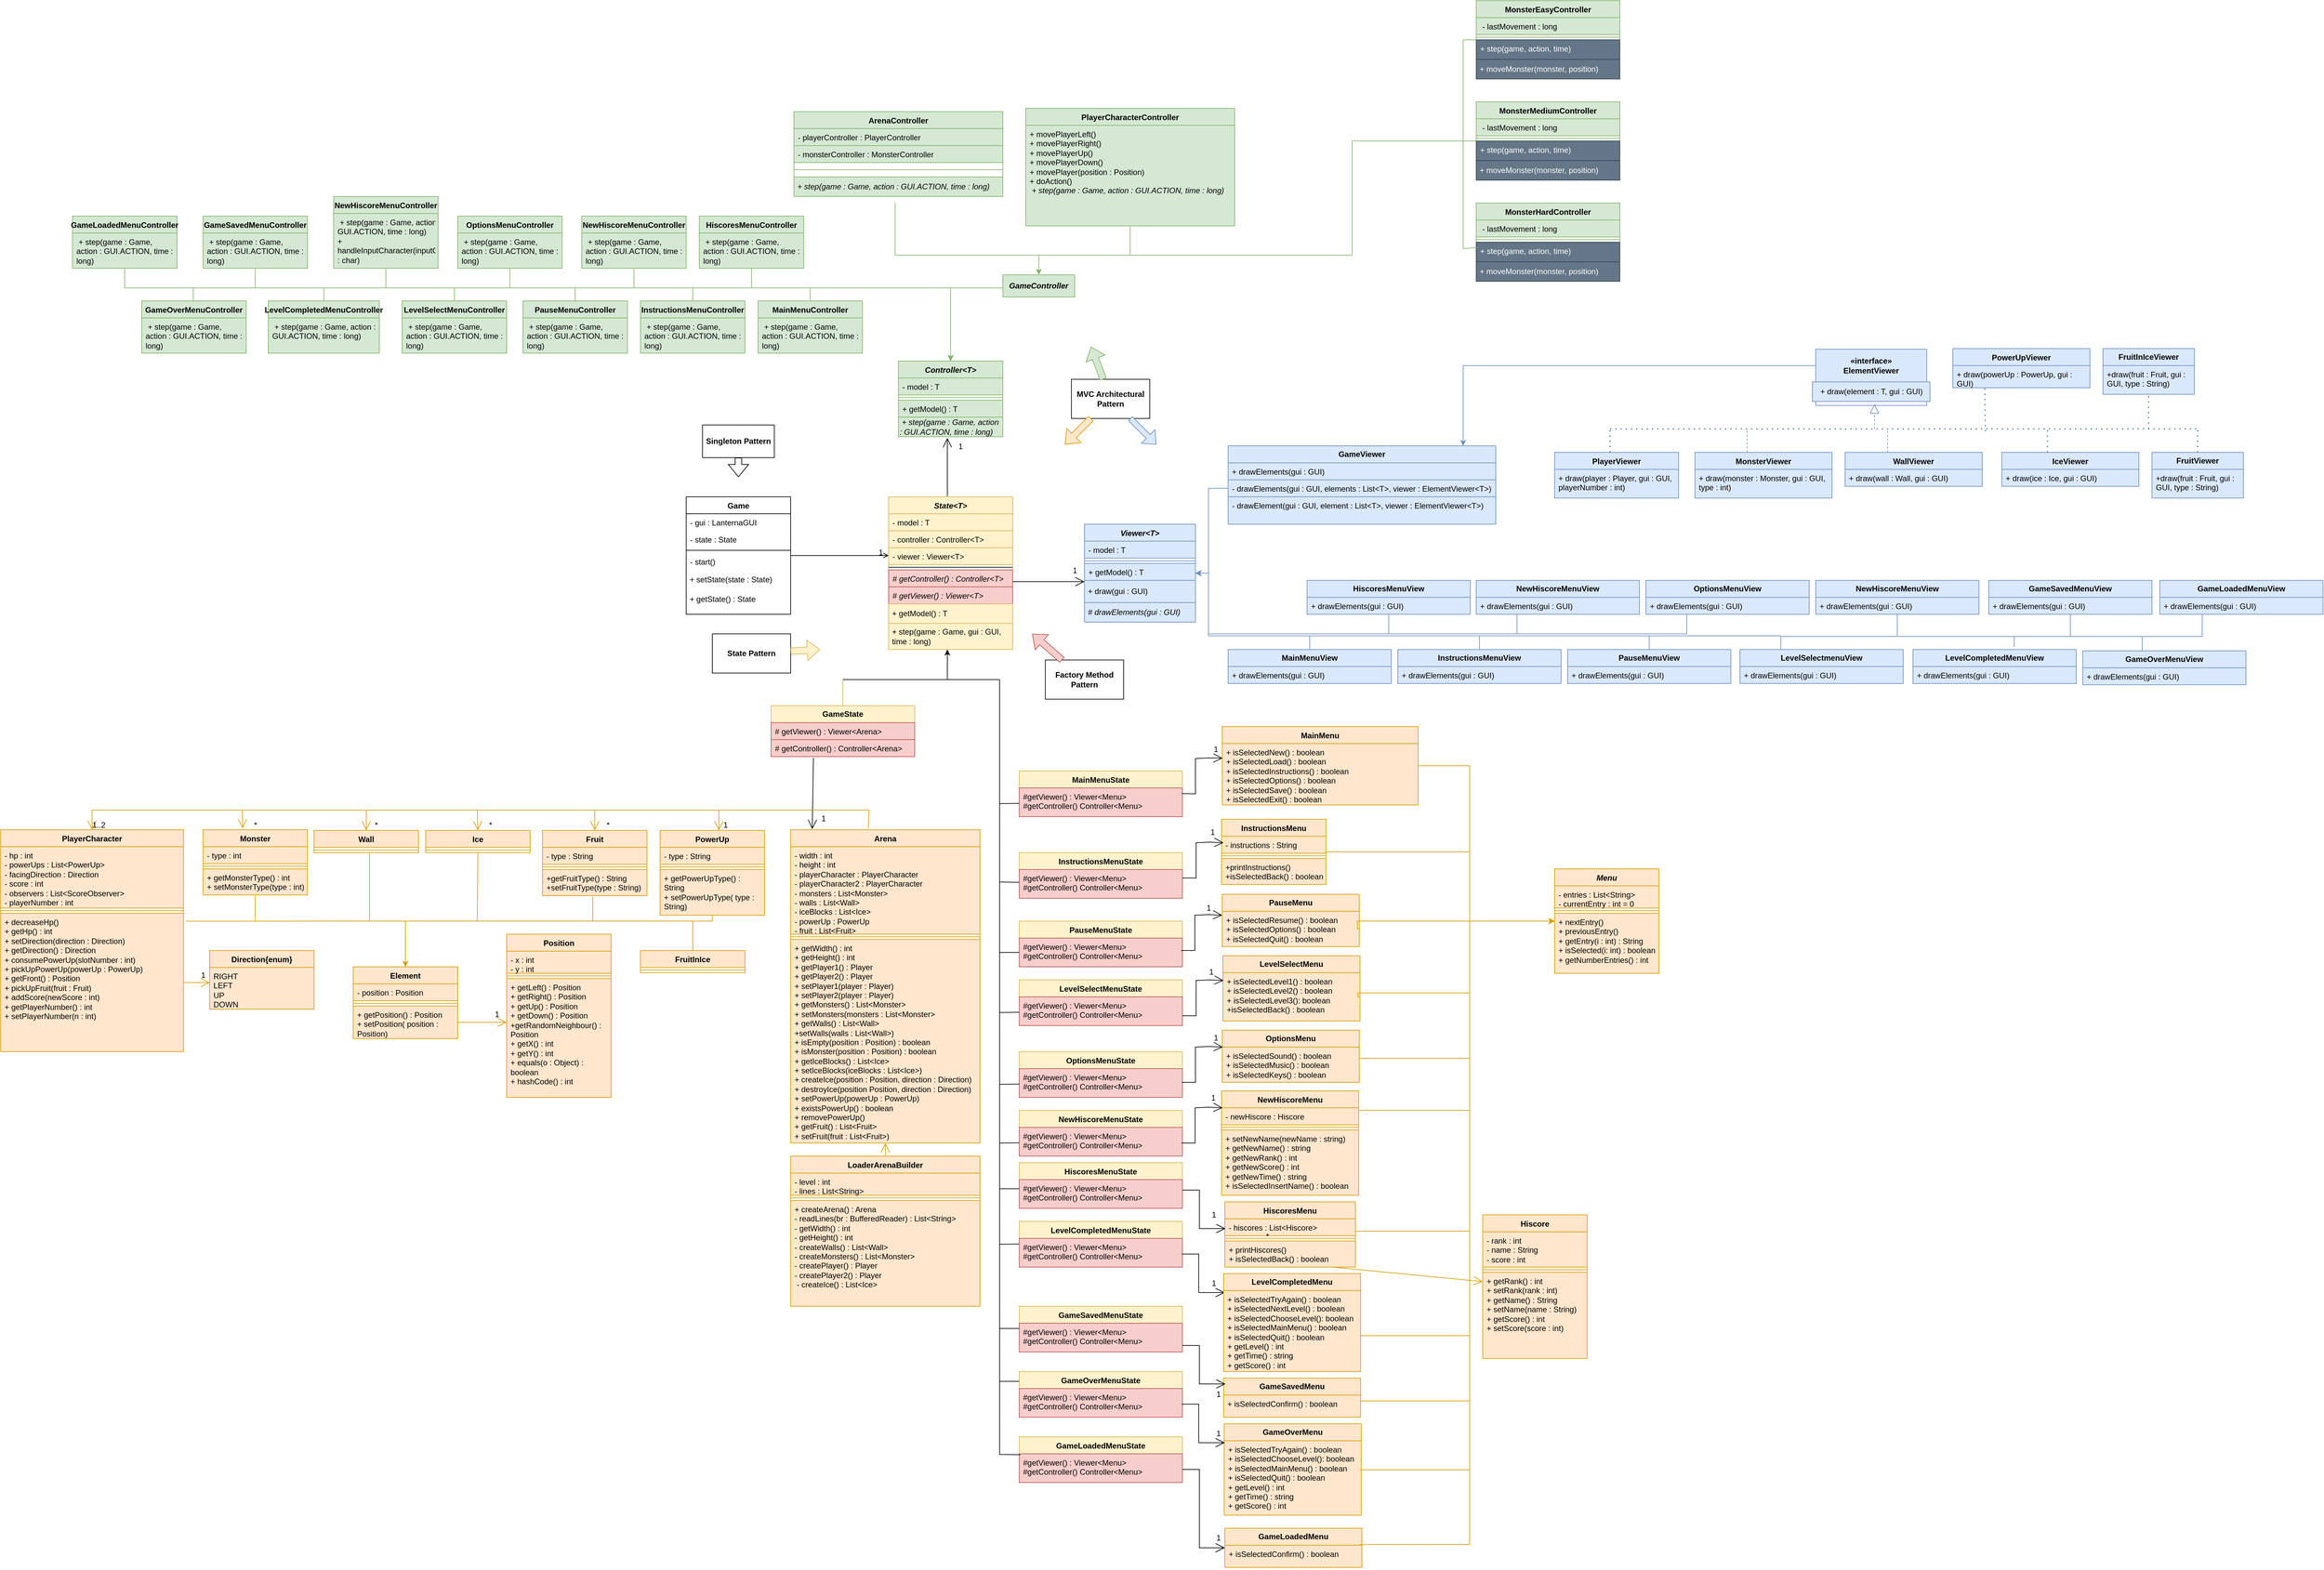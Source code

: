 <mxfile version="22.1.2" type="device">
  <diagram id="C5RBs43oDa-KdzZeNtuy" name="Page-1">
    <mxGraphModel dx="4232" dy="2660" grid="1" gridSize="10" guides="1" tooltips="1" connect="1" arrows="1" fold="1" page="1" pageScale="1" pageWidth="827" pageHeight="1169" math="0" shadow="0">
      <root>
        <mxCell id="WIyWlLk6GJQsqaUBKTNV-0" />
        <mxCell id="WIyWlLk6GJQsqaUBKTNV-1" parent="WIyWlLk6GJQsqaUBKTNV-0" />
        <mxCell id="zkfFHV4jXpPFQw0GAbJ--0" value="Game" style="swimlane;fontStyle=1;align=center;verticalAlign=top;childLayout=stackLayout;horizontal=1;startSize=26;horizontalStack=0;resizeParent=1;resizeLast=0;collapsible=1;marginBottom=0;rounded=0;shadow=0;strokeWidth=1;" parent="WIyWlLk6GJQsqaUBKTNV-1" vertex="1">
          <mxGeometry x="40" y="40" width="160" height="180" as="geometry">
            <mxRectangle x="230" y="140" width="160" height="26" as="alternateBounds" />
          </mxGeometry>
        </mxCell>
        <mxCell id="zkfFHV4jXpPFQw0GAbJ--1" value="- gui : LanternaGUI" style="text;align=left;verticalAlign=top;spacingLeft=4;spacingRight=4;overflow=hidden;rotatable=0;points=[[0,0.5],[1,0.5]];portConstraint=eastwest;rounded=0;" parent="zkfFHV4jXpPFQw0GAbJ--0" vertex="1">
          <mxGeometry y="26" width="160" height="26" as="geometry" />
        </mxCell>
        <mxCell id="zkfFHV4jXpPFQw0GAbJ--2" value="- state : State " style="text;align=left;verticalAlign=top;spacingLeft=4;spacingRight=4;overflow=hidden;rotatable=0;points=[[0,0.5],[1,0.5]];portConstraint=eastwest;rounded=0;shadow=0;html=0;" parent="zkfFHV4jXpPFQw0GAbJ--0" vertex="1">
          <mxGeometry y="52" width="160" height="26" as="geometry" />
        </mxCell>
        <mxCell id="zkfFHV4jXpPFQw0GAbJ--4" value="" style="line;html=1;strokeWidth=1;align=left;verticalAlign=middle;spacingTop=-1;spacingLeft=3;spacingRight=3;rotatable=0;labelPosition=right;points=[];portConstraint=eastwest;rounded=0;" parent="zkfFHV4jXpPFQw0GAbJ--0" vertex="1">
          <mxGeometry y="78" width="160" height="8" as="geometry" />
        </mxCell>
        <mxCell id="zkfFHV4jXpPFQw0GAbJ--5" value="- start()" style="text;align=left;verticalAlign=top;spacingLeft=4;spacingRight=4;overflow=hidden;rotatable=0;points=[[0,0.5],[1,0.5]];portConstraint=eastwest;rounded=0;" parent="zkfFHV4jXpPFQw0GAbJ--0" vertex="1">
          <mxGeometry y="86" width="160" height="26" as="geometry" />
        </mxCell>
        <mxCell id="2D_pqOBESdX0pPicwGaX-0" value="&amp;nbsp;+ setState(state : State)" style="text;html=1;align=left;verticalAlign=middle;resizable=0;points=[];autosize=1;strokeColor=none;fillColor=none;rounded=0;" parent="zkfFHV4jXpPFQw0GAbJ--0" vertex="1">
          <mxGeometry y="112" width="160" height="30" as="geometry" />
        </mxCell>
        <mxCell id="2D_pqOBESdX0pPicwGaX-94" value="&amp;nbsp;+ getState() : State" style="text;html=1;strokeColor=none;fillColor=none;align=left;verticalAlign=middle;whiteSpace=wrap;rounded=0;" parent="zkfFHV4jXpPFQw0GAbJ--0" vertex="1">
          <mxGeometry y="142" width="160" height="30" as="geometry" />
        </mxCell>
        <mxCell id="zkfFHV4jXpPFQw0GAbJ--17" value="State&lt;T&gt;" style="swimlane;fontStyle=3;align=center;verticalAlign=top;childLayout=stackLayout;horizontal=1;startSize=26;horizontalStack=0;resizeParent=1;resizeLast=0;collapsible=1;marginBottom=0;rounded=0;shadow=0;strokeWidth=1;labelBackgroundColor=none;fillColor=#fff2cc;strokeColor=#d6b656;" parent="WIyWlLk6GJQsqaUBKTNV-1" vertex="1">
          <mxGeometry x="350" y="40" width="190" height="234" as="geometry">
            <mxRectangle x="550" y="140" width="160" height="26" as="alternateBounds" />
          </mxGeometry>
        </mxCell>
        <mxCell id="zkfFHV4jXpPFQw0GAbJ--18" value="- model : T" style="text;align=left;verticalAlign=top;spacingLeft=4;spacingRight=4;overflow=hidden;rotatable=0;points=[[0,0.5],[1,0.5]];portConstraint=eastwest;fontStyle=0;rounded=0;fillColor=#fff2cc;strokeColor=#d6b656;" parent="zkfFHV4jXpPFQw0GAbJ--17" vertex="1">
          <mxGeometry y="26" width="190" height="26" as="geometry" />
        </mxCell>
        <mxCell id="zkfFHV4jXpPFQw0GAbJ--19" value="- controller : Controller&lt;T&gt;" style="text;align=left;verticalAlign=top;spacingLeft=4;spacingRight=4;overflow=hidden;rotatable=0;points=[[0,0.5],[1,0.5]];portConstraint=eastwest;rounded=0;shadow=0;html=0;labelBackgroundColor=none;fillColor=#fff2cc;strokeColor=#d6b656;" parent="zkfFHV4jXpPFQw0GAbJ--17" vertex="1">
          <mxGeometry y="52" width="190" height="26" as="geometry" />
        </mxCell>
        <mxCell id="zkfFHV4jXpPFQw0GAbJ--20" value="- viewer : Viewer&lt;T&gt;" style="text;align=left;verticalAlign=top;spacingLeft=4;spacingRight=4;overflow=hidden;rotatable=0;points=[[0,0.5],[1,0.5]];portConstraint=eastwest;rounded=0;shadow=0;html=0;labelBackgroundColor=none;fillColor=#fff2cc;strokeColor=#d6b656;" parent="zkfFHV4jXpPFQw0GAbJ--17" vertex="1">
          <mxGeometry y="78" width="190" height="26" as="geometry" />
        </mxCell>
        <mxCell id="zkfFHV4jXpPFQw0GAbJ--23" value="" style="line;html=1;strokeWidth=1;align=left;verticalAlign=middle;spacingTop=-1;spacingLeft=3;spacingRight=3;rotatable=0;labelPosition=right;points=[];portConstraint=eastwest;rounded=0;labelBackgroundColor=none;" parent="zkfFHV4jXpPFQw0GAbJ--17" vertex="1">
          <mxGeometry y="104" width="190" height="8" as="geometry" />
        </mxCell>
        <mxCell id="zkfFHV4jXpPFQw0GAbJ--24" value="# getController() : Controller&lt;T&gt;" style="text;align=left;verticalAlign=top;spacingLeft=4;spacingRight=4;overflow=hidden;rotatable=0;points=[[0,0.5],[1,0.5]];portConstraint=eastwest;fontStyle=2;rounded=0;labelBackgroundColor=none;fillColor=#f8cecc;strokeColor=#b85450;" parent="zkfFHV4jXpPFQw0GAbJ--17" vertex="1">
          <mxGeometry y="112" width="190" height="26" as="geometry" />
        </mxCell>
        <mxCell id="zkfFHV4jXpPFQw0GAbJ--25" value="# getViewer() : Viewer&lt;T&gt;" style="text;align=left;verticalAlign=top;spacingLeft=4;spacingRight=4;overflow=hidden;rotatable=0;points=[[0,0.5],[1,0.5]];portConstraint=eastwest;fontStyle=2;rounded=0;labelBackgroundColor=none;fillColor=#f8cecc;strokeColor=#b85450;" parent="zkfFHV4jXpPFQw0GAbJ--17" vertex="1">
          <mxGeometry y="138" width="190" height="26" as="geometry" />
        </mxCell>
        <mxCell id="2D_pqOBESdX0pPicwGaX-1" value="&amp;nbsp;+ getModel() : T" style="text;html=1;align=left;verticalAlign=middle;resizable=0;points=[];autosize=1;strokeColor=#d6b656;fillColor=#fff2cc;rounded=0;labelBackgroundColor=none;" parent="zkfFHV4jXpPFQw0GAbJ--17" vertex="1">
          <mxGeometry y="164" width="190" height="30" as="geometry" />
        </mxCell>
        <mxCell id="2D_pqOBESdX0pPicwGaX-2" value="&amp;nbsp;+ step(game : Game, gui : GUI,&lt;br&gt;&amp;nbsp;time : long)" style="text;html=1;align=left;verticalAlign=middle;resizable=0;points=[];autosize=1;strokeColor=#d6b656;fillColor=#fff2cc;rounded=0;labelBackgroundColor=none;" parent="zkfFHV4jXpPFQw0GAbJ--17" vertex="1">
          <mxGeometry y="194" width="190" height="40" as="geometry" />
        </mxCell>
        <mxCell id="zkfFHV4jXpPFQw0GAbJ--26" value="" style="endArrow=open;shadow=0;strokeWidth=1;rounded=0;endFill=1;edgeStyle=elbowEdgeStyle;elbow=vertical;" parent="WIyWlLk6GJQsqaUBKTNV-1" source="zkfFHV4jXpPFQw0GAbJ--0" target="zkfFHV4jXpPFQw0GAbJ--17" edge="1">
          <mxGeometry x="0.5" y="41" relative="1" as="geometry">
            <mxPoint x="380" y="192" as="sourcePoint" />
            <mxPoint x="540" y="192" as="targetPoint" />
            <mxPoint x="-40" y="32" as="offset" />
          </mxGeometry>
        </mxCell>
        <mxCell id="zkfFHV4jXpPFQw0GAbJ--28" value="1" style="resizable=0;align=right;verticalAlign=bottom;labelBackgroundColor=none;fontSize=12;rounded=0;" parent="zkfFHV4jXpPFQw0GAbJ--26" connectable="0" vertex="1">
          <mxGeometry x="1" relative="1" as="geometry">
            <mxPoint x="-7" y="4" as="offset" />
          </mxGeometry>
        </mxCell>
        <mxCell id="2D_pqOBESdX0pPicwGaX-4" value="&lt;i&gt;Controller&amp;lt;T&amp;gt;&lt;/i&gt;" style="swimlane;fontStyle=1;align=center;verticalAlign=top;childLayout=stackLayout;horizontal=1;startSize=26;horizontalStack=0;resizeParent=1;resizeParentMax=0;resizeLast=0;collapsible=1;marginBottom=0;whiteSpace=wrap;html=1;fillColor=#d5e8d4;strokeColor=#82b366;rounded=0;" parent="WIyWlLk6GJQsqaUBKTNV-1" vertex="1">
          <mxGeometry x="365" y="-168" width="160" height="116" as="geometry" />
        </mxCell>
        <mxCell id="2D_pqOBESdX0pPicwGaX-5" value="- model : T" style="text;strokeColor=#82b366;fillColor=#d5e8d4;align=left;verticalAlign=top;spacingLeft=4;spacingRight=4;overflow=hidden;rotatable=0;points=[[0,0.5],[1,0.5]];portConstraint=eastwest;whiteSpace=wrap;html=1;rounded=0;" parent="2D_pqOBESdX0pPicwGaX-4" vertex="1">
          <mxGeometry y="26" width="160" height="26" as="geometry" />
        </mxCell>
        <mxCell id="2D_pqOBESdX0pPicwGaX-6" value="" style="line;strokeWidth=1;fillColor=#d5e8d4;align=left;verticalAlign=middle;spacingTop=-1;spacingLeft=3;spacingRight=3;rotatable=0;labelPosition=right;points=[];portConstraint=eastwest;strokeColor=#82b366;rounded=0;" parent="2D_pqOBESdX0pPicwGaX-4" vertex="1">
          <mxGeometry y="52" width="160" height="8" as="geometry" />
        </mxCell>
        <mxCell id="2D_pqOBESdX0pPicwGaX-7" value="+ getModel() : T" style="text;strokeColor=#82b366;fillColor=#d5e8d4;align=left;verticalAlign=top;spacingLeft=4;spacingRight=4;overflow=hidden;rotatable=0;points=[[0,0.5],[1,0.5]];portConstraint=eastwest;whiteSpace=wrap;html=1;rounded=0;" parent="2D_pqOBESdX0pPicwGaX-4" vertex="1">
          <mxGeometry y="60" width="160" height="26" as="geometry" />
        </mxCell>
        <mxCell id="2D_pqOBESdX0pPicwGaX-8" value="&lt;i&gt;&amp;nbsp;+ step(game : Game, action : GUI.ACTION, time : long)&lt;/i&gt;" style="text;strokeColor=#82b366;align=left;fillColor=#d5e8d4;html=1;verticalAlign=middle;whiteSpace=wrap;rounded=0;" parent="2D_pqOBESdX0pPicwGaX-4" vertex="1">
          <mxGeometry y="86" width="160" height="30" as="geometry" />
        </mxCell>
        <mxCell id="2D_pqOBESdX0pPicwGaX-14" style="edgeStyle=orthogonalEdgeStyle;rounded=0;orthogonalLoop=1;jettySize=auto;html=1;exitX=0.5;exitY=1;exitDx=0;exitDy=0;fillColor=#dae8fc;strokeColor=#6c8ebf;" parent="WIyWlLk6GJQsqaUBKTNV-1" edge="1">
          <mxGeometry relative="1" as="geometry">
            <mxPoint x="1010" y="20" as="sourcePoint" />
            <mxPoint x="1010" y="20" as="targetPoint" />
          </mxGeometry>
        </mxCell>
        <mxCell id="ExHl49rjy0cBEna2JtWI-72" style="edgeStyle=orthogonalEdgeStyle;rounded=0;orthogonalLoop=1;jettySize=auto;html=1;exitX=0.5;exitY=0;exitDx=0;exitDy=0;fillColor=#d5e8d4;strokeColor=#82b366;" parent="WIyWlLk6GJQsqaUBKTNV-1" source="2D_pqOBESdX0pPicwGaX-32" target="2D_pqOBESdX0pPicwGaX-4" edge="1">
          <mxGeometry relative="1" as="geometry" />
        </mxCell>
        <mxCell id="2D_pqOBESdX0pPicwGaX-32" value="MainMenuController" style="swimlane;fontStyle=1;align=center;verticalAlign=top;childLayout=stackLayout;horizontal=1;startSize=26;horizontalStack=0;resizeParent=1;resizeParentMax=0;resizeLast=0;collapsible=1;marginBottom=0;whiteSpace=wrap;html=1;fillColor=#d5e8d4;strokeColor=#82b366;rounded=0;" parent="WIyWlLk6GJQsqaUBKTNV-1" vertex="1">
          <mxGeometry x="150" y="-260" width="160" height="80" as="geometry" />
        </mxCell>
        <mxCell id="2D_pqOBESdX0pPicwGaX-33" value="&amp;nbsp;+ step(game : Game, action : GUI.ACTION, time : long)" style="text;strokeColor=#82b366;fillColor=#d5e8d4;align=left;verticalAlign=top;spacingLeft=4;spacingRight=4;overflow=hidden;rotatable=0;points=[[0,0.5],[1,0.5]];portConstraint=eastwest;whiteSpace=wrap;html=1;rounded=0;" parent="2D_pqOBESdX0pPicwGaX-32" vertex="1">
          <mxGeometry y="26" width="160" height="54" as="geometry" />
        </mxCell>
        <mxCell id="2D_pqOBESdX0pPicwGaX-40" value="&lt;i&gt;&lt;b&gt;GameController&lt;/b&gt;&lt;/i&gt;" style="html=1;whiteSpace=wrap;fillColor=#d5e8d4;strokeColor=#82b366;rounded=0;" parent="WIyWlLk6GJQsqaUBKTNV-1" vertex="1">
          <mxGeometry x="525" y="-300" width="110" height="34" as="geometry" />
        </mxCell>
        <mxCell id="2D_pqOBESdX0pPicwGaX-41" value="ArenaController" style="swimlane;fontStyle=1;align=center;verticalAlign=top;childLayout=stackLayout;horizontal=1;startSize=26;horizontalStack=0;resizeParent=1;resizeLast=0;collapsible=1;marginBottom=0;rounded=0;shadow=0;strokeWidth=1;fillColor=#d5e8d4;strokeColor=#82b366;" parent="WIyWlLk6GJQsqaUBKTNV-1" vertex="1">
          <mxGeometry x="205" y="-550" width="320" height="130" as="geometry">
            <mxRectangle x="230" y="140" width="160" height="26" as="alternateBounds" />
          </mxGeometry>
        </mxCell>
        <mxCell id="2D_pqOBESdX0pPicwGaX-42" value="- playerController : PlayerController" style="text;align=left;verticalAlign=top;spacingLeft=4;spacingRight=4;overflow=hidden;rotatable=0;points=[[0,0.5],[1,0.5]];portConstraint=eastwest;fillColor=#d5e8d4;strokeColor=#82b366;rounded=0;" parent="2D_pqOBESdX0pPicwGaX-41" vertex="1">
          <mxGeometry y="26" width="320" height="26" as="geometry" />
        </mxCell>
        <mxCell id="2D_pqOBESdX0pPicwGaX-43" value="- monsterController : MonsterController" style="text;align=left;verticalAlign=top;spacingLeft=4;spacingRight=4;overflow=hidden;rotatable=0;points=[[0,0.5],[1,0.5]];portConstraint=eastwest;rounded=0;shadow=0;html=0;fillColor=#d5e8d4;strokeColor=#82b366;" parent="2D_pqOBESdX0pPicwGaX-41" vertex="1">
          <mxGeometry y="52" width="320" height="26" as="geometry" />
        </mxCell>
        <mxCell id="2D_pqOBESdX0pPicwGaX-44" value="" style="line;html=1;strokeWidth=1;align=left;verticalAlign=middle;spacingTop=-1;spacingLeft=3;spacingRight=3;rotatable=0;labelPosition=right;points=[];portConstraint=eastwest;fillColor=#d5e8d4;strokeColor=#82b366;rounded=0;" parent="2D_pqOBESdX0pPicwGaX-41" vertex="1">
          <mxGeometry y="78" width="320" height="22" as="geometry" />
        </mxCell>
        <mxCell id="2D_pqOBESdX0pPicwGaX-46" value="&lt;i style=&quot;&quot;&gt;&amp;nbsp;+ step(game : Game, action : GUI.ACTION, time : long)&lt;/i&gt;" style="text;html=1;align=left;verticalAlign=middle;resizable=0;points=[];autosize=1;strokeColor=#82b366;fillColor=#d5e8d4;rounded=0;" parent="2D_pqOBESdX0pPicwGaX-41" vertex="1">
          <mxGeometry y="100" width="320" height="30" as="geometry" />
        </mxCell>
        <mxCell id="2D_pqOBESdX0pPicwGaX-70" value="MonsterEasyController" style="swimlane;fontStyle=1;align=center;verticalAlign=top;childLayout=stackLayout;horizontal=1;startSize=26;horizontalStack=0;resizeParent=1;resizeParentMax=0;resizeLast=0;collapsible=1;marginBottom=0;whiteSpace=wrap;html=1;fillColor=#d5e8d4;strokeColor=#82b366;rounded=0;" parent="WIyWlLk6GJQsqaUBKTNV-1" vertex="1">
          <mxGeometry x="1250" y="-720" width="220" height="120" as="geometry" />
        </mxCell>
        <mxCell id="2D_pqOBESdX0pPicwGaX-71" value="&amp;nbsp;- lastMovement : long" style="text;strokeColor=#82b366;fillColor=#d5e8d4;align=left;verticalAlign=top;spacingLeft=4;spacingRight=4;overflow=hidden;rotatable=0;points=[[0,0.5],[1,0.5]];portConstraint=eastwest;whiteSpace=wrap;html=1;rounded=0;" parent="2D_pqOBESdX0pPicwGaX-70" vertex="1">
          <mxGeometry y="26" width="220" height="26" as="geometry" />
        </mxCell>
        <mxCell id="2D_pqOBESdX0pPicwGaX-72" value="" style="line;strokeWidth=1;fillColor=#d5e8d4;align=left;verticalAlign=middle;spacingTop=-1;spacingLeft=3;spacingRight=3;rotatable=0;labelPosition=right;points=[];portConstraint=eastwest;strokeColor=#82b366;rounded=0;" parent="2D_pqOBESdX0pPicwGaX-70" vertex="1">
          <mxGeometry y="52" width="220" height="8" as="geometry" />
        </mxCell>
        <mxCell id="2D_pqOBESdX0pPicwGaX-73" value="+ step(game, action, time)" style="text;strokeColor=#314354;fillColor=#647687;align=left;verticalAlign=top;spacingLeft=4;spacingRight=4;overflow=hidden;rotatable=0;points=[[0,0.5],[1,0.5]];portConstraint=eastwest;whiteSpace=wrap;html=1;rounded=0;fontColor=#ffffff;" parent="2D_pqOBESdX0pPicwGaX-70" vertex="1">
          <mxGeometry y="60" width="220" height="30" as="geometry" />
        </mxCell>
        <mxCell id="2D_pqOBESdX0pPicwGaX-74" value="&amp;nbsp;+ moveMonster(monster, position)" style="text;html=1;strokeColor=#314354;fillColor=#647687;align=left;verticalAlign=middle;whiteSpace=wrap;rounded=0;fontColor=#ffffff;" parent="2D_pqOBESdX0pPicwGaX-70" vertex="1">
          <mxGeometry y="90" width="220" height="30" as="geometry" />
        </mxCell>
        <mxCell id="2D_pqOBESdX0pPicwGaX-75" value="MonsterMediumController" style="swimlane;fontStyle=1;align=center;verticalAlign=top;childLayout=stackLayout;horizontal=1;startSize=26;horizontalStack=0;resizeParent=1;resizeParentMax=0;resizeLast=0;collapsible=1;marginBottom=0;whiteSpace=wrap;html=1;fillColor=#d5e8d4;strokeColor=#82b366;rounded=0;" parent="WIyWlLk6GJQsqaUBKTNV-1" vertex="1">
          <mxGeometry x="1250" y="-565" width="220" height="120" as="geometry" />
        </mxCell>
        <mxCell id="2D_pqOBESdX0pPicwGaX-76" value="&amp;nbsp;- lastMovement : long" style="text;strokeColor=#82b366;fillColor=#d5e8d4;align=left;verticalAlign=top;spacingLeft=4;spacingRight=4;overflow=hidden;rotatable=0;points=[[0,0.5],[1,0.5]];portConstraint=eastwest;whiteSpace=wrap;html=1;rounded=0;" parent="2D_pqOBESdX0pPicwGaX-75" vertex="1">
          <mxGeometry y="26" width="220" height="26" as="geometry" />
        </mxCell>
        <mxCell id="2D_pqOBESdX0pPicwGaX-77" value="" style="line;strokeWidth=1;fillColor=#d5e8d4;align=left;verticalAlign=middle;spacingTop=-1;spacingLeft=3;spacingRight=3;rotatable=0;labelPosition=right;points=[];portConstraint=eastwest;strokeColor=#82b366;rounded=0;" parent="2D_pqOBESdX0pPicwGaX-75" vertex="1">
          <mxGeometry y="52" width="220" height="8" as="geometry" />
        </mxCell>
        <mxCell id="2D_pqOBESdX0pPicwGaX-78" value="+ step(game, action, time)" style="text;strokeColor=#314354;fillColor=#647687;align=left;verticalAlign=top;spacingLeft=4;spacingRight=4;overflow=hidden;rotatable=0;points=[[0,0.5],[1,0.5]];portConstraint=eastwest;whiteSpace=wrap;html=1;rounded=0;fontColor=#ffffff;" parent="2D_pqOBESdX0pPicwGaX-75" vertex="1">
          <mxGeometry y="60" width="220" height="30" as="geometry" />
        </mxCell>
        <mxCell id="2D_pqOBESdX0pPicwGaX-79" value="&amp;nbsp;+ moveMonster(monster, position)" style="text;html=1;strokeColor=#314354;fillColor=#647687;align=left;verticalAlign=middle;whiteSpace=wrap;rounded=0;fontColor=#ffffff;" parent="2D_pqOBESdX0pPicwGaX-75" vertex="1">
          <mxGeometry y="90" width="220" height="30" as="geometry" />
        </mxCell>
        <mxCell id="2D_pqOBESdX0pPicwGaX-80" value="MonsterHardController" style="swimlane;fontStyle=1;align=center;verticalAlign=top;childLayout=stackLayout;horizontal=1;startSize=26;horizontalStack=0;resizeParent=1;resizeParentMax=0;resizeLast=0;collapsible=1;marginBottom=0;whiteSpace=wrap;html=1;fillColor=#d5e8d4;strokeColor=#82b366;rounded=0;" parent="WIyWlLk6GJQsqaUBKTNV-1" vertex="1">
          <mxGeometry x="1250" y="-410" width="220" height="120" as="geometry" />
        </mxCell>
        <mxCell id="2D_pqOBESdX0pPicwGaX-81" value="&amp;nbsp;- lastMovement : long" style="text;strokeColor=#82b366;fillColor=#d5e8d4;align=left;verticalAlign=top;spacingLeft=4;spacingRight=4;overflow=hidden;rotatable=0;points=[[0,0.5],[1,0.5]];portConstraint=eastwest;whiteSpace=wrap;html=1;rounded=0;" parent="2D_pqOBESdX0pPicwGaX-80" vertex="1">
          <mxGeometry y="26" width="220" height="26" as="geometry" />
        </mxCell>
        <mxCell id="2D_pqOBESdX0pPicwGaX-82" value="" style="line;strokeWidth=1;fillColor=#d5e8d4;align=left;verticalAlign=middle;spacingTop=-1;spacingLeft=3;spacingRight=3;rotatable=0;labelPosition=right;points=[];portConstraint=eastwest;strokeColor=#82b366;rounded=0;" parent="2D_pqOBESdX0pPicwGaX-80" vertex="1">
          <mxGeometry y="52" width="220" height="8" as="geometry" />
        </mxCell>
        <mxCell id="2D_pqOBESdX0pPicwGaX-83" value="+ step(game, action, time)" style="text;strokeColor=#314354;fillColor=#647687;align=left;verticalAlign=top;spacingLeft=4;spacingRight=4;overflow=hidden;rotatable=0;points=[[0,0.5],[1,0.5]];portConstraint=eastwest;whiteSpace=wrap;html=1;rounded=0;fontColor=#ffffff;" parent="2D_pqOBESdX0pPicwGaX-80" vertex="1">
          <mxGeometry y="60" width="220" height="30" as="geometry" />
        </mxCell>
        <mxCell id="2D_pqOBESdX0pPicwGaX-84" value="&amp;nbsp;+ moveMonster(monster, position)" style="text;html=1;strokeColor=#314354;fillColor=#647687;align=left;verticalAlign=middle;whiteSpace=wrap;rounded=0;fontColor=#ffffff;" parent="2D_pqOBESdX0pPicwGaX-80" vertex="1">
          <mxGeometry y="90" width="220" height="30" as="geometry" />
        </mxCell>
        <mxCell id="2D_pqOBESdX0pPicwGaX-89" value="PlayerCharacterController" style="swimlane;fontStyle=1;align=center;verticalAlign=top;childLayout=stackLayout;horizontal=1;startSize=26;horizontalStack=0;resizeParent=1;resizeParentMax=0;resizeLast=0;collapsible=1;marginBottom=0;whiteSpace=wrap;html=1;fillColor=#d5e8d4;strokeColor=#82b366;rounded=0;" parent="WIyWlLk6GJQsqaUBKTNV-1" vertex="1">
          <mxGeometry x="560" y="-555" width="320" height="180" as="geometry">
            <mxRectangle x="1030" y="450" width="100" height="30" as="alternateBounds" />
          </mxGeometry>
        </mxCell>
        <mxCell id="2D_pqOBESdX0pPicwGaX-92" value="+ movePlayerLeft()&lt;br&gt;+ movePlayerRight()&lt;br&gt;+ movePlayerUp()&lt;br&gt;+ movePlayerDown()&lt;br&gt;+ movePlayer(position : Position)&lt;br&gt;+ doAction()&lt;br&gt;&lt;i&gt;&amp;nbsp;+ step(game : Game, action : GUI.ACTION, time : long)&lt;/i&gt;" style="text;strokeColor=#82b366;fillColor=#d5e8d4;align=left;verticalAlign=top;spacingLeft=4;spacingRight=4;overflow=hidden;rotatable=0;points=[[0,0.5],[1,0.5]];portConstraint=eastwest;whiteSpace=wrap;html=1;rounded=0;" parent="2D_pqOBESdX0pPicwGaX-89" vertex="1">
          <mxGeometry y="26" width="320" height="154" as="geometry" />
        </mxCell>
        <mxCell id="2D_pqOBESdX0pPicwGaX-96" value="&lt;i&gt;Viewer&amp;lt;T&amp;gt;&lt;/i&gt;" style="swimlane;fontStyle=1;align=center;verticalAlign=top;childLayout=stackLayout;horizontal=1;startSize=26;horizontalStack=0;resizeParent=1;resizeParentMax=0;resizeLast=0;collapsible=1;marginBottom=0;whiteSpace=wrap;html=1;fillColor=#dae8fc;strokeColor=#6c8ebf;rounded=0;" parent="WIyWlLk6GJQsqaUBKTNV-1" vertex="1">
          <mxGeometry x="650" y="82" width="170" height="150" as="geometry" />
        </mxCell>
        <mxCell id="2D_pqOBESdX0pPicwGaX-97" value="- model : T" style="text;strokeColor=#6c8ebf;fillColor=#dae8fc;align=left;verticalAlign=top;spacingLeft=4;spacingRight=4;overflow=hidden;rotatable=0;points=[[0,0.5],[1,0.5]];portConstraint=eastwest;whiteSpace=wrap;html=1;rounded=0;" parent="2D_pqOBESdX0pPicwGaX-96" vertex="1">
          <mxGeometry y="26" width="170" height="26" as="geometry" />
        </mxCell>
        <mxCell id="2D_pqOBESdX0pPicwGaX-98" value="" style="line;strokeWidth=1;fillColor=none;align=left;verticalAlign=middle;spacingTop=-1;spacingLeft=3;spacingRight=3;rotatable=0;labelPosition=right;points=[];portConstraint=eastwest;strokeColor=inherit;rounded=0;" parent="2D_pqOBESdX0pPicwGaX-96" vertex="1">
          <mxGeometry y="52" width="170" height="8" as="geometry" />
        </mxCell>
        <mxCell id="2D_pqOBESdX0pPicwGaX-99" value="+ getModel() : T" style="text;strokeColor=#6c8ebf;fillColor=#dae8fc;align=left;verticalAlign=top;spacingLeft=4;spacingRight=4;overflow=hidden;rotatable=0;points=[[0,0.5],[1,0.5]];portConstraint=eastwest;whiteSpace=wrap;html=1;rounded=0;" parent="2D_pqOBESdX0pPicwGaX-96" vertex="1">
          <mxGeometry y="60" width="170" height="26" as="geometry" />
        </mxCell>
        <mxCell id="2D_pqOBESdX0pPicwGaX-100" value="&amp;nbsp;+ draw(gui : GUI)" style="text;strokeColor=#6c8ebf;align=left;fillColor=#dae8fc;html=1;verticalAlign=middle;whiteSpace=wrap;rounded=0;" parent="2D_pqOBESdX0pPicwGaX-96" vertex="1">
          <mxGeometry y="86" width="170" height="34" as="geometry" />
        </mxCell>
        <mxCell id="2D_pqOBESdX0pPicwGaX-101" value="&lt;i&gt;&amp;nbsp;# drawElements(gui : GUI)&lt;/i&gt;" style="text;html=1;align=left;verticalAlign=middle;resizable=0;points=[];autosize=1;strokeColor=#6c8ebf;fillColor=#dae8fc;rounded=0;" parent="2D_pqOBESdX0pPicwGaX-96" vertex="1">
          <mxGeometry y="120" width="170" height="30" as="geometry" />
        </mxCell>
        <mxCell id="2D_pqOBESdX0pPicwGaX-102" value="&lt;b&gt;GameViewer&lt;/b&gt;" style="swimlane;fontStyle=0;childLayout=stackLayout;horizontal=1;startSize=26;fillColor=#dae8fc;horizontalStack=0;resizeParent=1;resizeParentMax=0;resizeLast=0;collapsible=1;marginBottom=0;whiteSpace=wrap;html=1;strokeColor=#6c8ebf;rounded=0;" parent="WIyWlLk6GJQsqaUBKTNV-1" vertex="1">
          <mxGeometry x="870" y="-38" width="410" height="120" as="geometry" />
        </mxCell>
        <mxCell id="2D_pqOBESdX0pPicwGaX-103" value="+ drawElements(gui : GUI)" style="text;strokeColor=#6c8ebf;fillColor=#dae8fc;align=left;verticalAlign=top;spacingLeft=4;spacingRight=4;overflow=hidden;rotatable=0;points=[[0,0.5],[1,0.5]];portConstraint=eastwest;whiteSpace=wrap;html=1;rounded=0;" parent="2D_pqOBESdX0pPicwGaX-102" vertex="1">
          <mxGeometry y="26" width="410" height="26" as="geometry" />
        </mxCell>
        <mxCell id="2D_pqOBESdX0pPicwGaX-104" value="- drawElements(gui : GUI, elements : List&amp;lt;T&amp;gt;, viewer : ElementViewer&amp;lt;T&amp;gt;)" style="text;strokeColor=#6c8ebf;fillColor=#dae8fc;align=left;verticalAlign=top;spacingLeft=4;spacingRight=4;overflow=hidden;rotatable=0;points=[[0,0.5],[1,0.5]];portConstraint=eastwest;whiteSpace=wrap;html=1;rounded=0;" parent="2D_pqOBESdX0pPicwGaX-102" vertex="1">
          <mxGeometry y="52" width="410" height="26" as="geometry" />
        </mxCell>
        <mxCell id="2D_pqOBESdX0pPicwGaX-105" value="- drawElement(gui : GUI, element : List&amp;lt;T&amp;gt;, viewer : ElementViewer&amp;lt;T&amp;gt;)" style="text;strokeColor=#6c8ebf;fillColor=#dae8fc;align=left;verticalAlign=top;spacingLeft=4;spacingRight=4;overflow=hidden;rotatable=0;points=[[0,0.5],[1,0.5]];portConstraint=eastwest;whiteSpace=wrap;html=1;rounded=0;" parent="2D_pqOBESdX0pPicwGaX-102" vertex="1">
          <mxGeometry y="78" width="410" height="42" as="geometry" />
        </mxCell>
        <mxCell id="ExHl49rjy0cBEna2JtWI-99" style="edgeStyle=orthogonalEdgeStyle;rounded=0;orthogonalLoop=1;jettySize=auto;html=1;exitX=0.5;exitY=0;exitDx=0;exitDy=0;fillColor=#dae8fc;strokeColor=#6c8ebf;" parent="WIyWlLk6GJQsqaUBKTNV-1" source="2D_pqOBESdX0pPicwGaX-106" target="2D_pqOBESdX0pPicwGaX-96" edge="1">
          <mxGeometry relative="1" as="geometry">
            <Array as="points">
              <mxPoint x="995" y="253" />
              <mxPoint x="840" y="253" />
              <mxPoint x="840" y="157" />
            </Array>
          </mxGeometry>
        </mxCell>
        <mxCell id="2D_pqOBESdX0pPicwGaX-106" value="&lt;b&gt;MainMenuView&lt;/b&gt;" style="swimlane;fontStyle=0;childLayout=stackLayout;horizontal=1;startSize=26;fillColor=#dae8fc;horizontalStack=0;resizeParent=1;resizeParentMax=0;resizeLast=0;collapsible=1;marginBottom=0;whiteSpace=wrap;html=1;strokeColor=#6c8ebf;rounded=0;" parent="WIyWlLk6GJQsqaUBKTNV-1" vertex="1">
          <mxGeometry x="870" y="274" width="250" height="52" as="geometry" />
        </mxCell>
        <mxCell id="2D_pqOBESdX0pPicwGaX-107" value="+ drawElements(gui : GUI)" style="text;strokeColor=#6c8ebf;fillColor=#dae8fc;align=left;verticalAlign=top;spacingLeft=4;spacingRight=4;overflow=hidden;rotatable=0;points=[[0,0.5],[1,0.5]];portConstraint=eastwest;whiteSpace=wrap;html=1;rounded=0;" parent="2D_pqOBESdX0pPicwGaX-106" vertex="1">
          <mxGeometry y="26" width="250" height="26" as="geometry" />
        </mxCell>
        <mxCell id="2D_pqOBESdX0pPicwGaX-112" value="" style="swimlane;startSize=0;fillColor=#dae8fc;strokeColor=#6c8ebf;rounded=0;" parent="WIyWlLk6GJQsqaUBKTNV-1" vertex="1">
          <mxGeometry x="1770" y="-136" width="170" height="36" as="geometry" />
        </mxCell>
        <mxCell id="2D_pqOBESdX0pPicwGaX-113" value="+ draw(element : T, gui : GUI)" style="text;html=1;align=center;verticalAlign=middle;resizable=0;points=[];autosize=1;strokeColor=#6c8ebf;fillColor=#dae8fc;rounded=0;" parent="2D_pqOBESdX0pPicwGaX-112" vertex="1">
          <mxGeometry x="-5" width="180" height="30" as="geometry" />
        </mxCell>
        <mxCell id="ExHl49rjy0cBEna2JtWI-110" style="edgeStyle=orthogonalEdgeStyle;rounded=0;orthogonalLoop=1;jettySize=auto;html=1;exitX=0;exitY=0.5;exitDx=0;exitDy=0;fillColor=#dae8fc;strokeColor=#6c8ebf;" parent="WIyWlLk6GJQsqaUBKTNV-1" source="2D_pqOBESdX0pPicwGaX-110" target="2D_pqOBESdX0pPicwGaX-102" edge="1">
          <mxGeometry relative="1" as="geometry">
            <Array as="points">
              <mxPoint x="1230" y="-161" />
            </Array>
          </mxGeometry>
        </mxCell>
        <mxCell id="2D_pqOBESdX0pPicwGaX-110" value="&lt;b&gt;«interface»&lt;br&gt;ElementViewer&lt;/b&gt;" style="html=1;whiteSpace=wrap;fillColor=#dae8fc;strokeColor=#6c8ebf;rounded=0;" parent="WIyWlLk6GJQsqaUBKTNV-1" vertex="1">
          <mxGeometry x="1770" y="-186" width="170" height="50" as="geometry" />
        </mxCell>
        <mxCell id="2D_pqOBESdX0pPicwGaX-114" value="PlayerViewer" style="swimlane;fontStyle=1;align=center;verticalAlign=top;childLayout=stackLayout;horizontal=1;startSize=26;horizontalStack=0;resizeParent=1;resizeParentMax=0;resizeLast=0;collapsible=1;marginBottom=0;whiteSpace=wrap;html=1;fillColor=#dae8fc;strokeColor=#6c8ebf;rounded=0;" parent="WIyWlLk6GJQsqaUBKTNV-1" vertex="1">
          <mxGeometry x="1370" y="-28" width="190" height="70" as="geometry" />
        </mxCell>
        <mxCell id="2D_pqOBESdX0pPicwGaX-115" value="+ draw(player : Player, gui : GUI, playerNumber : int)" style="text;strokeColor=#6c8ebf;fillColor=#dae8fc;align=left;verticalAlign=top;spacingLeft=4;spacingRight=4;overflow=hidden;rotatable=0;points=[[0,0.5],[1,0.5]];portConstraint=eastwest;whiteSpace=wrap;html=1;rounded=0;" parent="2D_pqOBESdX0pPicwGaX-114" vertex="1">
          <mxGeometry y="26" width="190" height="44" as="geometry" />
        </mxCell>
        <mxCell id="2D_pqOBESdX0pPicwGaX-118" value="MonsterViewer" style="swimlane;fontStyle=1;align=center;verticalAlign=top;childLayout=stackLayout;horizontal=1;startSize=26;horizontalStack=0;resizeParent=1;resizeParentMax=0;resizeLast=0;collapsible=1;marginBottom=0;whiteSpace=wrap;html=1;fillColor=#dae8fc;strokeColor=#6c8ebf;rounded=0;" parent="WIyWlLk6GJQsqaUBKTNV-1" vertex="1">
          <mxGeometry x="1585" y="-28" width="210" height="70" as="geometry" />
        </mxCell>
        <mxCell id="2D_pqOBESdX0pPicwGaX-119" value="+ draw(monster : Monster, gui : GUI, type : int)" style="text;strokeColor=#6c8ebf;fillColor=#dae8fc;align=left;verticalAlign=top;spacingLeft=4;spacingRight=4;overflow=hidden;rotatable=0;points=[[0,0.5],[1,0.5]];portConstraint=eastwest;whiteSpace=wrap;html=1;rounded=0;" parent="2D_pqOBESdX0pPicwGaX-118" vertex="1">
          <mxGeometry y="26" width="210" height="44" as="geometry" />
        </mxCell>
        <mxCell id="2D_pqOBESdX0pPicwGaX-126" value="WallViewer" style="swimlane;fontStyle=1;align=center;verticalAlign=top;childLayout=stackLayout;horizontal=1;startSize=26;horizontalStack=0;resizeParent=1;resizeParentMax=0;resizeLast=0;collapsible=1;marginBottom=0;whiteSpace=wrap;html=1;fillColor=#dae8fc;strokeColor=#6c8ebf;rounded=0;" parent="WIyWlLk6GJQsqaUBKTNV-1" vertex="1">
          <mxGeometry x="1815" y="-28" width="210" height="52" as="geometry" />
        </mxCell>
        <mxCell id="2D_pqOBESdX0pPicwGaX-127" value="+ draw(wall : Wall, gui : GUI)" style="text;strokeColor=#6c8ebf;fillColor=#dae8fc;align=left;verticalAlign=top;spacingLeft=4;spacingRight=4;overflow=hidden;rotatable=0;points=[[0,0.5],[1,0.5]];portConstraint=eastwest;whiteSpace=wrap;html=1;rounded=0;" parent="2D_pqOBESdX0pPicwGaX-126" vertex="1">
          <mxGeometry y="26" width="210" height="26" as="geometry" />
        </mxCell>
        <mxCell id="2D_pqOBESdX0pPicwGaX-128" value="IceViewer" style="swimlane;fontStyle=1;align=center;verticalAlign=top;childLayout=stackLayout;horizontal=1;startSize=26;horizontalStack=0;resizeParent=1;resizeParentMax=0;resizeLast=0;collapsible=1;marginBottom=0;whiteSpace=wrap;html=1;fillColor=#dae8fc;strokeColor=#6c8ebf;rounded=0;" parent="WIyWlLk6GJQsqaUBKTNV-1" vertex="1">
          <mxGeometry x="2055" y="-28" width="210" height="52" as="geometry" />
        </mxCell>
        <mxCell id="2D_pqOBESdX0pPicwGaX-129" value="+ draw(ice : Ice, gui : GUI)" style="text;strokeColor=#6c8ebf;fillColor=#dae8fc;align=left;verticalAlign=top;spacingLeft=4;spacingRight=4;overflow=hidden;rotatable=0;points=[[0,0.5],[1,0.5]];portConstraint=eastwest;whiteSpace=wrap;html=1;rounded=0;" parent="2D_pqOBESdX0pPicwGaX-128" vertex="1">
          <mxGeometry y="26" width="210" height="26" as="geometry" />
        </mxCell>
        <mxCell id="2D_pqOBESdX0pPicwGaX-130" value="&lt;b&gt;GameState&lt;/b&gt;" style="swimlane;fontStyle=0;childLayout=stackLayout;horizontal=1;startSize=26;fillColor=#fff2cc;horizontalStack=0;resizeParent=1;resizeParentMax=0;resizeLast=0;collapsible=1;marginBottom=0;whiteSpace=wrap;html=1;rounded=0;labelBackgroundColor=none;strokeColor=#d6b656;" parent="WIyWlLk6GJQsqaUBKTNV-1" vertex="1">
          <mxGeometry x="170" y="360" width="220" height="78" as="geometry" />
        </mxCell>
        <mxCell id="2D_pqOBESdX0pPicwGaX-131" value="# getViewer() : Viewer&amp;lt;Arena&amp;gt;" style="text;align=left;verticalAlign=top;spacingLeft=4;spacingRight=4;overflow=hidden;rotatable=0;points=[[0,0.5],[1,0.5]];portConstraint=eastwest;whiteSpace=wrap;html=1;rounded=0;labelBackgroundColor=none;fillColor=#f8cecc;strokeColor=#b85450;" parent="2D_pqOBESdX0pPicwGaX-130" vertex="1">
          <mxGeometry y="26" width="220" height="26" as="geometry" />
        </mxCell>
        <mxCell id="2D_pqOBESdX0pPicwGaX-132" value="# getController() : Controller&amp;lt;Arena&amp;gt;" style="text;align=left;verticalAlign=top;spacingLeft=4;spacingRight=4;overflow=hidden;rotatable=0;points=[[0,0.5],[1,0.5]];portConstraint=eastwest;whiteSpace=wrap;html=1;rounded=0;labelBackgroundColor=none;fillColor=#f8cecc;strokeColor=#b85450;" parent="2D_pqOBESdX0pPicwGaX-130" vertex="1">
          <mxGeometry y="52" width="220" height="26" as="geometry" />
        </mxCell>
        <mxCell id="2D_pqOBESdX0pPicwGaX-134" value="Arena" style="swimlane;fontStyle=1;align=center;verticalAlign=top;childLayout=stackLayout;horizontal=1;startSize=26;horizontalStack=0;resizeParent=1;resizeParentMax=0;resizeLast=0;collapsible=1;marginBottom=0;whiteSpace=wrap;html=1;fillColor=#ffe6cc;strokeColor=#d79b00;rounded=0;" parent="WIyWlLk6GJQsqaUBKTNV-1" vertex="1">
          <mxGeometry x="200" y="550" width="290" height="480" as="geometry" />
        </mxCell>
        <mxCell id="2D_pqOBESdX0pPicwGaX-135" value="- width : int&lt;br&gt;- height : int&lt;br&gt;- playerCharacter : PlayerCharacter&lt;br&gt;- playerCharacter2 : PlayerCharacter&lt;br&gt;- monsters : List&amp;lt;Monster&amp;gt;&lt;br&gt;- walls : List&amp;lt;Wall&amp;gt;&lt;br&gt;- iceBlocks : List&amp;lt;Ice&amp;gt;&lt;br&gt;- powerUp : PowerUp&lt;br&gt;- fruit : List&amp;lt;Fruit&amp;gt;" style="text;strokeColor=#d79b00;fillColor=#ffe6cc;align=left;verticalAlign=top;spacingLeft=4;spacingRight=4;overflow=hidden;rotatable=0;points=[[0,0.5],[1,0.5]];portConstraint=eastwest;whiteSpace=wrap;html=1;rounded=0;" parent="2D_pqOBESdX0pPicwGaX-134" vertex="1">
          <mxGeometry y="26" width="290" height="134" as="geometry" />
        </mxCell>
        <mxCell id="2D_pqOBESdX0pPicwGaX-136" value="" style="line;strokeWidth=1;fillColor=#ffe6cc;align=left;verticalAlign=middle;spacingTop=-1;spacingLeft=3;spacingRight=3;rotatable=0;labelPosition=right;points=[];portConstraint=eastwest;strokeColor=#d79b00;rounded=0;" parent="2D_pqOBESdX0pPicwGaX-134" vertex="1">
          <mxGeometry y="160" width="290" height="8" as="geometry" />
        </mxCell>
        <mxCell id="2D_pqOBESdX0pPicwGaX-137" value="+ getWidth() : int&lt;br&gt;+ getHeight() : int&lt;br&gt;+ getPlayer1() : Player&lt;br&gt;+ getPlayer2() : Player&lt;br&gt;+ setPlayer1(player : Player)&lt;br&gt;+ setPlayer2(player : Player)&lt;br&gt;+ getMonsters() : List&amp;lt;Monster&amp;gt;&lt;br&gt;+ setMonsters(monsters : List&amp;lt;Monster&amp;gt;&lt;br&gt;+ getWalls() : List&amp;lt;Wall&amp;gt;&lt;br&gt;+setWalls(walls : List&amp;lt;Wall&amp;gt;)&lt;br&gt;+ isEmpty(position : Position) : boolean&lt;br&gt;+ isMonster(position : Position) : boolean&lt;br&gt;+ getIceBlocks() : List&amp;lt;Ice&amp;gt;&lt;br&gt;+ setIceBlocks(iceBlocks : List&amp;lt;Ice&amp;gt;)&lt;br&gt;+ createIce(position : Position, direction : Direction)&lt;br&gt;+ destroyIce(position Position, direction : Direction)&lt;br&gt;+ setPowerUp(powerUp : PowerUp)&lt;br&gt;+ existsPowerUp() : boolean&lt;br&gt;+ removePowerUp()&lt;br&gt;+ getFruit() : List&amp;lt;Fruit&amp;gt;&lt;br&gt;+ setFruit(fruit : List&amp;lt;Fruit&amp;gt;)" style="text;strokeColor=#d79b00;fillColor=#ffe6cc;align=left;verticalAlign=top;spacingLeft=4;spacingRight=4;overflow=hidden;rotatable=0;points=[[0,0.5],[1,0.5]];portConstraint=eastwest;whiteSpace=wrap;html=1;rounded=0;" parent="2D_pqOBESdX0pPicwGaX-134" vertex="1">
          <mxGeometry y="168" width="290" height="312" as="geometry" />
        </mxCell>
        <mxCell id="2D_pqOBESdX0pPicwGaX-139" value="PowerUpViewer" style="swimlane;fontStyle=1;align=center;verticalAlign=top;childLayout=stackLayout;horizontal=1;startSize=26;horizontalStack=0;resizeParent=1;resizeParentMax=0;resizeLast=0;collapsible=1;marginBottom=0;whiteSpace=wrap;html=1;fillColor=#dae8fc;strokeColor=#6c8ebf;rounded=0;" parent="WIyWlLk6GJQsqaUBKTNV-1" vertex="1">
          <mxGeometry x="1980" y="-187" width="210" height="60" as="geometry" />
        </mxCell>
        <mxCell id="2D_pqOBESdX0pPicwGaX-140" value="+ draw(powerUp : PowerUp, gui : GUI)" style="text;strokeColor=#6c8ebf;fillColor=#dae8fc;align=left;verticalAlign=top;spacingLeft=4;spacingRight=4;overflow=hidden;rotatable=0;points=[[0,0.5],[1,0.5]];portConstraint=eastwest;whiteSpace=wrap;html=1;rounded=0;" parent="2D_pqOBESdX0pPicwGaX-139" vertex="1">
          <mxGeometry y="26" width="210" height="34" as="geometry" />
        </mxCell>
        <mxCell id="2D_pqOBESdX0pPicwGaX-141" value="LoaderArenaBuilder" style="swimlane;fontStyle=1;align=center;verticalAlign=top;childLayout=stackLayout;horizontal=1;startSize=26;horizontalStack=0;resizeParent=1;resizeParentMax=0;resizeLast=0;collapsible=1;marginBottom=0;whiteSpace=wrap;html=1;fillColor=#ffe6cc;strokeColor=#d79b00;rounded=0;" parent="WIyWlLk6GJQsqaUBKTNV-1" vertex="1">
          <mxGeometry x="200" y="1050" width="290" height="230" as="geometry" />
        </mxCell>
        <mxCell id="2D_pqOBESdX0pPicwGaX-142" value="- level : int&lt;br&gt;- lines : List&amp;lt;String&amp;gt;" style="text;strokeColor=#d79b00;fillColor=#ffe6cc;align=left;verticalAlign=top;spacingLeft=4;spacingRight=4;overflow=hidden;rotatable=0;points=[[0,0.5],[1,0.5]];portConstraint=eastwest;whiteSpace=wrap;html=1;rounded=0;" parent="2D_pqOBESdX0pPicwGaX-141" vertex="1">
          <mxGeometry y="26" width="290" height="34" as="geometry" />
        </mxCell>
        <mxCell id="Sui0xf1oX-jlDOztc1R0-41" value="" style="endArrow=none;html=1;rounded=0;exitX=0.001;exitY=0.197;exitDx=0;exitDy=0;exitPerimeter=0;" parent="2D_pqOBESdX0pPicwGaX-141" source="Sui0xf1oX-jlDOztc1R0-40" edge="1">
          <mxGeometry width="50" height="50" relative="1" as="geometry">
            <mxPoint x="270" y="100" as="sourcePoint" />
            <mxPoint x="320" y="50" as="targetPoint" />
            <Array as="points">
              <mxPoint x="320" y="135" />
            </Array>
          </mxGeometry>
        </mxCell>
        <mxCell id="2D_pqOBESdX0pPicwGaX-143" value="" style="line;strokeWidth=1;fillColor=#ffe6cc;align=left;verticalAlign=middle;spacingTop=-1;spacingLeft=3;spacingRight=3;rotatable=0;labelPosition=right;points=[];portConstraint=eastwest;strokeColor=#d79b00;rounded=0;" parent="2D_pqOBESdX0pPicwGaX-141" vertex="1">
          <mxGeometry y="60" width="290" height="8" as="geometry" />
        </mxCell>
        <mxCell id="2D_pqOBESdX0pPicwGaX-144" value="+ createArena() : Arena&lt;br&gt;- readLines(br : BufferedReader) : List&amp;lt;String&amp;gt;&lt;br&gt;- getWidth() : int&lt;br&gt;- getHeight() : int&lt;br&gt;- createWalls() : List&amp;lt;Wall&amp;gt;&lt;br&gt;- createMonsters() : List&amp;lt;Monster&amp;gt;&lt;br&gt;- createPlayer() : Player&lt;br&gt;- createPlayer2() : Player&lt;br&gt;&amp;nbsp;- createIce() : List&amp;lt;Ice&amp;gt;" style="text;strokeColor=#d79b00;fillColor=#ffe6cc;align=left;verticalAlign=top;spacingLeft=4;spacingRight=4;overflow=hidden;rotatable=0;points=[[0,0.5],[1,0.5]];portConstraint=eastwest;whiteSpace=wrap;html=1;rounded=0;" parent="2D_pqOBESdX0pPicwGaX-141" vertex="1">
          <mxGeometry y="68" width="290" height="162" as="geometry" />
        </mxCell>
        <mxCell id="2D_pqOBESdX0pPicwGaX-145" value="PlayerCharacter" style="swimlane;fontStyle=1;align=center;verticalAlign=top;childLayout=stackLayout;horizontal=1;startSize=26;horizontalStack=0;resizeParent=1;resizeParentMax=0;resizeLast=0;collapsible=1;marginBottom=0;whiteSpace=wrap;html=1;fillColor=#ffe6cc;strokeColor=#d79b00;rounded=0;" parent="WIyWlLk6GJQsqaUBKTNV-1" vertex="1">
          <mxGeometry x="-1010" y="550" width="280" height="340" as="geometry" />
        </mxCell>
        <mxCell id="2D_pqOBESdX0pPicwGaX-146" value="- hp : int&lt;br&gt;- powerUps : List&amp;lt;PowerUp&amp;gt;&lt;br&gt;- facingDirection : Direction&lt;br&gt;- score : int&lt;br&gt;- observers : List&amp;lt;ScoreObserver&amp;gt;&lt;br&gt;- playerNumber : int" style="text;strokeColor=#d79b00;fillColor=#ffe6cc;align=left;verticalAlign=top;spacingLeft=4;spacingRight=4;overflow=hidden;rotatable=0;points=[[0,0.5],[1,0.5]];portConstraint=eastwest;whiteSpace=wrap;html=1;rounded=0;" parent="2D_pqOBESdX0pPicwGaX-145" vertex="1">
          <mxGeometry y="26" width="280" height="94" as="geometry" />
        </mxCell>
        <mxCell id="2D_pqOBESdX0pPicwGaX-147" value="" style="line;strokeWidth=1;fillColor=#ffe6cc;align=left;verticalAlign=middle;spacingTop=-1;spacingLeft=3;spacingRight=3;rotatable=0;labelPosition=right;points=[];portConstraint=eastwest;strokeColor=#d79b00;rounded=0;" parent="2D_pqOBESdX0pPicwGaX-145" vertex="1">
          <mxGeometry y="120" width="280" height="8" as="geometry" />
        </mxCell>
        <mxCell id="2D_pqOBESdX0pPicwGaX-148" value="+ decreaseHp()&lt;br&gt;+ getHp() : int&lt;br&gt;+ setDirection(direction : Direction)&lt;br&gt;+ getDirection() : Direction&lt;br&gt;+ consumePowerUp(slotNumber : int)&lt;br&gt;+ pickUpPowerUp(powerUp : PowerUp)&lt;br&gt;+ getFront() : Position&lt;br&gt;+ pickUpFruit(fruit : Fruit)&lt;br&gt;+ addScore(newScore : int)&lt;br&gt;+ getPlayerNumber() : int&lt;br&gt;+ setPlayerNumber(n : int)" style="text;strokeColor=#d79b00;fillColor=#ffe6cc;align=left;verticalAlign=top;spacingLeft=4;spacingRight=4;overflow=hidden;rotatable=0;points=[[0,0.5],[1,0.5]];portConstraint=eastwest;whiteSpace=wrap;html=1;rounded=0;" parent="2D_pqOBESdX0pPicwGaX-145" vertex="1">
          <mxGeometry y="128" width="280" height="212" as="geometry" />
        </mxCell>
        <mxCell id="2D_pqOBESdX0pPicwGaX-153" value="Wall" style="swimlane;fontStyle=1;align=center;verticalAlign=top;childLayout=stackLayout;horizontal=1;startSize=26;horizontalStack=0;resizeParent=1;resizeParentMax=0;resizeLast=0;collapsible=1;marginBottom=0;whiteSpace=wrap;html=1;fillColor=#ffe6cc;strokeColor=#d79b00;rounded=0;" parent="WIyWlLk6GJQsqaUBKTNV-1" vertex="1">
          <mxGeometry x="-530" y="551" width="160" height="34" as="geometry" />
        </mxCell>
        <mxCell id="2D_pqOBESdX0pPicwGaX-155" value="" style="line;strokeWidth=1;fillColor=#ffe6cc;align=left;verticalAlign=middle;spacingTop=-1;spacingLeft=3;spacingRight=3;rotatable=0;labelPosition=right;points=[];portConstraint=eastwest;strokeColor=#d79b00;rounded=0;" parent="2D_pqOBESdX0pPicwGaX-153" vertex="1">
          <mxGeometry y="26" width="160" height="8" as="geometry" />
        </mxCell>
        <mxCell id="2D_pqOBESdX0pPicwGaX-157" value="Ice" style="swimlane;fontStyle=1;align=center;verticalAlign=top;childLayout=stackLayout;horizontal=1;startSize=26;horizontalStack=0;resizeParent=1;resizeParentMax=0;resizeLast=0;collapsible=1;marginBottom=0;whiteSpace=wrap;html=1;fillColor=#ffe6cc;strokeColor=#d79b00;rounded=0;" parent="WIyWlLk6GJQsqaUBKTNV-1" vertex="1">
          <mxGeometry x="-359" y="551" width="160" height="34" as="geometry" />
        </mxCell>
        <mxCell id="2D_pqOBESdX0pPicwGaX-159" value="" style="line;strokeWidth=1;fillColor=#ffe6cc;align=left;verticalAlign=middle;spacingTop=-1;spacingLeft=3;spacingRight=3;rotatable=0;labelPosition=right;points=[];portConstraint=eastwest;strokeColor=#d79b00;rounded=0;" parent="2D_pqOBESdX0pPicwGaX-157" vertex="1">
          <mxGeometry y="26" width="160" height="8" as="geometry" />
        </mxCell>
        <mxCell id="2D_pqOBESdX0pPicwGaX-161" value="PowerUp" style="swimlane;fontStyle=1;align=center;verticalAlign=top;childLayout=stackLayout;horizontal=1;startSize=26;horizontalStack=0;resizeParent=1;resizeParentMax=0;resizeLast=0;collapsible=1;marginBottom=0;whiteSpace=wrap;html=1;fillColor=#ffe6cc;strokeColor=#d79b00;rounded=0;" parent="WIyWlLk6GJQsqaUBKTNV-1" vertex="1">
          <mxGeometry y="551" width="160" height="130" as="geometry" />
        </mxCell>
        <mxCell id="2D_pqOBESdX0pPicwGaX-162" value="- type : String" style="text;strokeColor=#d79b00;fillColor=#ffe6cc;align=left;verticalAlign=top;spacingLeft=4;spacingRight=4;overflow=hidden;rotatable=0;points=[[0,0.5],[1,0.5]];portConstraint=eastwest;whiteSpace=wrap;html=1;rounded=0;" parent="2D_pqOBESdX0pPicwGaX-161" vertex="1">
          <mxGeometry y="26" width="160" height="26" as="geometry" />
        </mxCell>
        <mxCell id="2D_pqOBESdX0pPicwGaX-163" value="" style="line;strokeWidth=1;fillColor=#ffe6cc;align=left;verticalAlign=middle;spacingTop=-1;spacingLeft=3;spacingRight=3;rotatable=0;labelPosition=right;points=[];portConstraint=eastwest;strokeColor=#d79b00;rounded=0;" parent="2D_pqOBESdX0pPicwGaX-161" vertex="1">
          <mxGeometry y="52" width="160" height="8" as="geometry" />
        </mxCell>
        <mxCell id="2D_pqOBESdX0pPicwGaX-164" value="+ getPowerUpType() : String&lt;br&gt;+ setPowerUpType( type : String)" style="text;strokeColor=#d79b00;fillColor=#ffe6cc;align=left;verticalAlign=top;spacingLeft=4;spacingRight=4;overflow=hidden;rotatable=0;points=[[0,0.5],[1,0.5]];portConstraint=eastwest;whiteSpace=wrap;html=1;rounded=0;" parent="2D_pqOBESdX0pPicwGaX-161" vertex="1">
          <mxGeometry y="60" width="160" height="70" as="geometry" />
        </mxCell>
        <mxCell id="2D_pqOBESdX0pPicwGaX-167" value="Monster" style="swimlane;fontStyle=1;align=center;verticalAlign=top;childLayout=stackLayout;horizontal=1;startSize=26;horizontalStack=0;resizeParent=1;resizeParentMax=0;resizeLast=0;collapsible=1;marginBottom=0;whiteSpace=wrap;html=1;fillColor=#ffe6cc;strokeColor=#d79b00;rounded=0;" parent="WIyWlLk6GJQsqaUBKTNV-1" vertex="1">
          <mxGeometry x="-700" y="550" width="160" height="100" as="geometry" />
        </mxCell>
        <mxCell id="2D_pqOBESdX0pPicwGaX-168" value="- type : int" style="text;strokeColor=#d79b00;fillColor=#ffe6cc;align=left;verticalAlign=top;spacingLeft=4;spacingRight=4;overflow=hidden;rotatable=0;points=[[0,0.5],[1,0.5]];portConstraint=eastwest;whiteSpace=wrap;html=1;rounded=0;" parent="2D_pqOBESdX0pPicwGaX-167" vertex="1">
          <mxGeometry y="26" width="160" height="26" as="geometry" />
        </mxCell>
        <mxCell id="2D_pqOBESdX0pPicwGaX-169" value="" style="line;strokeWidth=1;fillColor=#ffe6cc;align=left;verticalAlign=middle;spacingTop=-1;spacingLeft=3;spacingRight=3;rotatable=0;labelPosition=right;points=[];portConstraint=eastwest;strokeColor=#d79b00;rounded=0;" parent="2D_pqOBESdX0pPicwGaX-167" vertex="1">
          <mxGeometry y="52" width="160" height="8" as="geometry" />
        </mxCell>
        <mxCell id="2D_pqOBESdX0pPicwGaX-170" value="+ getMonsterType() : int&lt;br&gt;+ setMonsterType(type : int)" style="text;strokeColor=#d79b00;fillColor=#ffe6cc;align=left;verticalAlign=top;spacingLeft=4;spacingRight=4;overflow=hidden;rotatable=0;points=[[0,0.5],[1,0.5]];portConstraint=eastwest;whiteSpace=wrap;html=1;rounded=0;" parent="2D_pqOBESdX0pPicwGaX-167" vertex="1">
          <mxGeometry y="60" width="160" height="40" as="geometry" />
        </mxCell>
        <mxCell id="2D_pqOBESdX0pPicwGaX-171" value="Element" style="swimlane;fontStyle=1;align=center;verticalAlign=top;childLayout=stackLayout;horizontal=1;startSize=26;horizontalStack=0;resizeParent=1;resizeParentMax=0;resizeLast=0;collapsible=1;marginBottom=0;whiteSpace=wrap;html=1;fillColor=#ffe6cc;strokeColor=#d79b00;rounded=0;" parent="WIyWlLk6GJQsqaUBKTNV-1" vertex="1">
          <mxGeometry x="-470" y="760" width="160" height="110" as="geometry" />
        </mxCell>
        <mxCell id="2D_pqOBESdX0pPicwGaX-172" value="- position : Position" style="text;strokeColor=#d79b00;fillColor=#ffe6cc;align=left;verticalAlign=top;spacingLeft=4;spacingRight=4;overflow=hidden;rotatable=0;points=[[0,0.5],[1,0.5]];portConstraint=eastwest;whiteSpace=wrap;html=1;rounded=0;" parent="2D_pqOBESdX0pPicwGaX-171" vertex="1">
          <mxGeometry y="26" width="160" height="26" as="geometry" />
        </mxCell>
        <mxCell id="2D_pqOBESdX0pPicwGaX-173" value="" style="line;strokeWidth=1;fillColor=#ffe6cc;align=left;verticalAlign=middle;spacingTop=-1;spacingLeft=3;spacingRight=3;rotatable=0;labelPosition=right;points=[];portConstraint=eastwest;strokeColor=#d79b00;rounded=0;" parent="2D_pqOBESdX0pPicwGaX-171" vertex="1">
          <mxGeometry y="52" width="160" height="8" as="geometry" />
        </mxCell>
        <mxCell id="2D_pqOBESdX0pPicwGaX-174" value="+ getPosition() : Position&lt;br&gt;+ setPosition( position : Position)" style="text;strokeColor=#d79b00;fillColor=#ffe6cc;align=left;verticalAlign=top;spacingLeft=4;spacingRight=4;overflow=hidden;rotatable=0;points=[[0,0.5],[1,0.5]];portConstraint=eastwest;whiteSpace=wrap;html=1;rounded=0;" parent="2D_pqOBESdX0pPicwGaX-171" vertex="1">
          <mxGeometry y="60" width="160" height="50" as="geometry" />
        </mxCell>
        <mxCell id="2D_pqOBESdX0pPicwGaX-175" value="Position" style="swimlane;fontStyle=1;align=center;verticalAlign=top;childLayout=stackLayout;horizontal=1;startSize=26;horizontalStack=0;resizeParent=1;resizeParentMax=0;resizeLast=0;collapsible=1;marginBottom=0;whiteSpace=wrap;html=1;fillColor=#ffe6cc;strokeColor=#d79b00;rounded=0;" parent="WIyWlLk6GJQsqaUBKTNV-1" vertex="1">
          <mxGeometry x="-235" y="710" width="160" height="250" as="geometry" />
        </mxCell>
        <mxCell id="2D_pqOBESdX0pPicwGaX-176" value="- x : int&lt;br&gt;- y : int" style="text;strokeColor=#d79b00;fillColor=#ffe6cc;align=left;verticalAlign=top;spacingLeft=4;spacingRight=4;overflow=hidden;rotatable=0;points=[[0,0.5],[1,0.5]];portConstraint=eastwest;whiteSpace=wrap;html=1;rounded=0;" parent="2D_pqOBESdX0pPicwGaX-175" vertex="1">
          <mxGeometry y="26" width="160" height="34" as="geometry" />
        </mxCell>
        <mxCell id="2D_pqOBESdX0pPicwGaX-177" value="" style="line;strokeWidth=1;fillColor=#ffe6cc;align=left;verticalAlign=middle;spacingTop=-1;spacingLeft=3;spacingRight=3;rotatable=0;labelPosition=right;points=[];portConstraint=eastwest;strokeColor=#d79b00;rounded=0;" parent="2D_pqOBESdX0pPicwGaX-175" vertex="1">
          <mxGeometry y="60" width="160" height="8" as="geometry" />
        </mxCell>
        <mxCell id="2D_pqOBESdX0pPicwGaX-178" value="+ getLeft() : Position&lt;br&gt;+ getRight() : Position&lt;br&gt;+ getUp() : Position&lt;br&gt;+ getDown() : Position&lt;br&gt;+getRandomNeighbour() : Position&lt;br&gt;+ getX() : int&lt;br&gt;+ getY() : int&lt;br&gt;+ equals(o : Object) : boolean&lt;br&gt;+ hashCode() : int" style="text;strokeColor=#d79b00;fillColor=#ffe6cc;align=left;verticalAlign=top;spacingLeft=4;spacingRight=4;overflow=hidden;rotatable=0;points=[[0,0.5],[1,0.5]];portConstraint=eastwest;whiteSpace=wrap;html=1;rounded=0;" parent="2D_pqOBESdX0pPicwGaX-175" vertex="1">
          <mxGeometry y="68" width="160" height="182" as="geometry" />
        </mxCell>
        <mxCell id="2D_pqOBESdX0pPicwGaX-179" value="Direction{enum}" style="swimlane;fontStyle=1;align=center;verticalAlign=top;childLayout=stackLayout;horizontal=1;startSize=26;horizontalStack=0;resizeParent=1;resizeParentMax=0;resizeLast=0;collapsible=1;marginBottom=0;whiteSpace=wrap;html=1;fillColor=#ffe6cc;strokeColor=#d79b00;rounded=0;" parent="WIyWlLk6GJQsqaUBKTNV-1" vertex="1">
          <mxGeometry x="-690" y="735" width="160" height="90" as="geometry" />
        </mxCell>
        <mxCell id="2D_pqOBESdX0pPicwGaX-180" value="RIGHT&lt;br&gt;LEFT&lt;br&gt;UP&lt;br&gt;DOWN" style="text;strokeColor=#d79b00;fillColor=#ffe6cc;align=left;verticalAlign=top;spacingLeft=4;spacingRight=4;overflow=hidden;rotatable=0;points=[[0,0.5],[1,0.5]];portConstraint=eastwest;whiteSpace=wrap;html=1;rounded=0;" parent="2D_pqOBESdX0pPicwGaX-179" vertex="1">
          <mxGeometry y="26" width="160" height="64" as="geometry" />
        </mxCell>
        <mxCell id="2D_pqOBESdX0pPicwGaX-183" value="MainMenuState" style="swimlane;fontStyle=1;align=center;verticalAlign=top;childLayout=stackLayout;horizontal=1;startSize=26;horizontalStack=0;resizeParent=1;resizeParentMax=0;resizeLast=0;collapsible=1;marginBottom=0;whiteSpace=wrap;html=1;rounded=0;fillColor=#fff2cc;strokeColor=#d6b656;" parent="WIyWlLk6GJQsqaUBKTNV-1" vertex="1">
          <mxGeometry x="550" y="460" width="250" height="70" as="geometry" />
        </mxCell>
        <mxCell id="2D_pqOBESdX0pPicwGaX-186" value="#getViewer() : Viewer&amp;lt;Menu&amp;gt;&lt;br&gt;#getController() Controller&amp;lt;Menu&amp;gt;" style="text;align=left;verticalAlign=top;spacingLeft=4;spacingRight=4;overflow=hidden;rotatable=0;points=[[0,0.5],[1,0.5]];portConstraint=eastwest;whiteSpace=wrap;html=1;rounded=0;fillColor=#f8cecc;strokeColor=#b85450;" parent="2D_pqOBESdX0pPicwGaX-183" vertex="1">
          <mxGeometry y="26" width="250" height="44" as="geometry" />
        </mxCell>
        <mxCell id="2D_pqOBESdX0pPicwGaX-187" value="&lt;i&gt;Menu&lt;/i&gt;" style="swimlane;fontStyle=1;align=center;verticalAlign=top;childLayout=stackLayout;horizontal=1;startSize=26;horizontalStack=0;resizeParent=1;resizeParentMax=0;resizeLast=0;collapsible=1;marginBottom=0;whiteSpace=wrap;html=1;fillColor=#ffe6cc;strokeColor=#d79b00;rounded=0;" parent="WIyWlLk6GJQsqaUBKTNV-1" vertex="1">
          <mxGeometry x="1370" y="610" width="160" height="160" as="geometry" />
        </mxCell>
        <mxCell id="2D_pqOBESdX0pPicwGaX-188" value="- entries : List&amp;lt;String&amp;gt;&lt;br&gt;- currentEntry : int = 0" style="text;strokeColor=#d79b00;fillColor=#ffe6cc;align=left;verticalAlign=top;spacingLeft=4;spacingRight=4;overflow=hidden;rotatable=0;points=[[0,0.5],[1,0.5]];portConstraint=eastwest;whiteSpace=wrap;html=1;rounded=0;" parent="2D_pqOBESdX0pPicwGaX-187" vertex="1">
          <mxGeometry y="26" width="160" height="34" as="geometry" />
        </mxCell>
        <mxCell id="2D_pqOBESdX0pPicwGaX-189" value="" style="line;strokeWidth=1;fillColor=#ffe6cc;align=left;verticalAlign=middle;spacingTop=-1;spacingLeft=3;spacingRight=3;rotatable=0;labelPosition=right;points=[];portConstraint=eastwest;strokeColor=#d79b00;rounded=0;" parent="2D_pqOBESdX0pPicwGaX-187" vertex="1">
          <mxGeometry y="60" width="160" height="8" as="geometry" />
        </mxCell>
        <mxCell id="2D_pqOBESdX0pPicwGaX-190" value="+ nextEntry()&lt;br&gt;+ previousEntry()&lt;br&gt;+ getEntry(i : int) : String&lt;br&gt;+ isSelected(i: int) : boolean&lt;br&gt;+ getNumberEntries() : int" style="text;strokeColor=#d79b00;fillColor=#ffe6cc;align=left;verticalAlign=top;spacingLeft=4;spacingRight=4;overflow=hidden;rotatable=0;points=[[0,0.5],[1,0.5]];portConstraint=eastwest;whiteSpace=wrap;html=1;rounded=0;" parent="2D_pqOBESdX0pPicwGaX-187" vertex="1">
          <mxGeometry y="68" width="160" height="92" as="geometry" />
        </mxCell>
        <mxCell id="2D_pqOBESdX0pPicwGaX-191" value="MainMenu" style="swimlane;fontStyle=1;align=center;verticalAlign=top;childLayout=stackLayout;horizontal=1;startSize=26;horizontalStack=0;resizeParent=1;resizeParentMax=0;resizeLast=0;collapsible=1;marginBottom=0;whiteSpace=wrap;html=1;fillColor=#ffe6cc;strokeColor=#d79b00;rounded=0;" parent="WIyWlLk6GJQsqaUBKTNV-1" vertex="1">
          <mxGeometry x="861" y="392" width="300" height="120" as="geometry" />
        </mxCell>
        <mxCell id="2D_pqOBESdX0pPicwGaX-194" value="+ isSelectedNew() : boolean&lt;br&gt;+ isSelectedLoad() : boolean&lt;br&gt;+ isSelectedInstructions() : boolean&lt;br&gt;+ isSelectedOptions() : boolean&lt;br&gt;+ isSelectedSave() : boolean&lt;br&gt;+ isSelectedExit() : boolean" style="text;strokeColor=#d79b00;fillColor=#ffe6cc;align=left;verticalAlign=top;spacingLeft=4;spacingRight=4;overflow=hidden;rotatable=0;points=[[0,0.5],[1,0.5]];portConstraint=eastwest;whiteSpace=wrap;html=1;rounded=0;" parent="2D_pqOBESdX0pPicwGaX-191" vertex="1">
          <mxGeometry y="26" width="300" height="94" as="geometry" />
        </mxCell>
        <mxCell id="2D_pqOBESdX0pPicwGaX-195" value="&lt;b&gt;Level&lt;/b&gt;&lt;b&gt;SelectMenu&lt;/b&gt;" style="swimlane;fontStyle=0;childLayout=stackLayout;horizontal=1;startSize=26;fillColor=#ffe6cc;horizontalStack=0;resizeParent=1;resizeParentMax=0;resizeLast=0;collapsible=1;marginBottom=0;whiteSpace=wrap;html=1;strokeColor=#d79b00;rounded=0;" parent="WIyWlLk6GJQsqaUBKTNV-1" vertex="1">
          <mxGeometry x="862" y="743" width="210" height="100" as="geometry" />
        </mxCell>
        <mxCell id="2D_pqOBESdX0pPicwGaX-196" value="+ isSelectedLevel1() : boolean&lt;br&gt;+ isSelectedLevel2() : boolean&lt;br&gt;+ isSelectedLevel3(): boolean&lt;br&gt;+isSelectedBack() : boolean" style="text;strokeColor=#d79b00;fillColor=#ffe6cc;align=left;verticalAlign=top;spacingLeft=4;spacingRight=4;overflow=hidden;rotatable=0;points=[[0,0.5],[1,0.5]];portConstraint=eastwest;whiteSpace=wrap;html=1;rounded=0;" parent="2D_pqOBESdX0pPicwGaX-195" vertex="1">
          <mxGeometry y="26" width="210" height="74" as="geometry" />
        </mxCell>
        <mxCell id="2D_pqOBESdX0pPicwGaX-199" value="&lt;b&gt;OptionsMenu&lt;/b&gt;" style="swimlane;fontStyle=0;childLayout=stackLayout;horizontal=1;startSize=26;fillColor=#ffe6cc;horizontalStack=0;resizeParent=1;resizeParentMax=0;resizeLast=0;collapsible=1;marginBottom=0;whiteSpace=wrap;html=1;strokeColor=#d79b00;rounded=0;" parent="WIyWlLk6GJQsqaUBKTNV-1" vertex="1">
          <mxGeometry x="861" y="857" width="210" height="80" as="geometry" />
        </mxCell>
        <mxCell id="2D_pqOBESdX0pPicwGaX-200" value="+ isSelectedSound() : boolean&lt;br&gt;+ isSelectedMusic() : boolean&lt;br&gt;+ isSelectedKeys() : boolean" style="text;strokeColor=#d79b00;fillColor=#ffe6cc;align=left;verticalAlign=top;spacingLeft=4;spacingRight=4;overflow=hidden;rotatable=0;points=[[0,0.5],[1,0.5]];portConstraint=eastwest;whiteSpace=wrap;html=1;rounded=0;" parent="2D_pqOBESdX0pPicwGaX-199" vertex="1">
          <mxGeometry y="26" width="210" height="54" as="geometry" />
        </mxCell>
        <mxCell id="2D_pqOBESdX0pPicwGaX-203" value="InstructionsMenu" style="swimlane;fontStyle=1;align=center;verticalAlign=top;childLayout=stackLayout;horizontal=1;startSize=26;horizontalStack=0;resizeParent=1;resizeParentMax=0;resizeLast=0;collapsible=1;marginBottom=0;whiteSpace=wrap;html=1;fillColor=#ffe6cc;strokeColor=#d79b00;rounded=0;" parent="WIyWlLk6GJQsqaUBKTNV-1" vertex="1">
          <mxGeometry x="860" y="534" width="160" height="100" as="geometry" />
        </mxCell>
        <mxCell id="2D_pqOBESdX0pPicwGaX-204" value="- instructions : String" style="text;strokeColor=#d79b00;fillColor=#ffe6cc;align=left;verticalAlign=top;spacingLeft=4;spacingRight=4;overflow=hidden;rotatable=0;points=[[0,0.5],[1,0.5]];portConstraint=eastwest;whiteSpace=wrap;html=1;rounded=0;" parent="2D_pqOBESdX0pPicwGaX-203" vertex="1">
          <mxGeometry y="26" width="160" height="26" as="geometry" />
        </mxCell>
        <mxCell id="2D_pqOBESdX0pPicwGaX-205" value="" style="line;strokeWidth=1;fillColor=#ffe6cc;align=left;verticalAlign=middle;spacingTop=-1;spacingLeft=3;spacingRight=3;rotatable=0;labelPosition=right;points=[];portConstraint=eastwest;strokeColor=#d79b00;rounded=0;" parent="2D_pqOBESdX0pPicwGaX-203" vertex="1">
          <mxGeometry y="52" width="160" height="8" as="geometry" />
        </mxCell>
        <mxCell id="2D_pqOBESdX0pPicwGaX-206" value="+printInstructions()&lt;br&gt;+isSelectedBack() : boolean" style="text;strokeColor=#d79b00;fillColor=#ffe6cc;align=left;verticalAlign=top;spacingLeft=4;spacingRight=4;overflow=hidden;rotatable=0;points=[[0,0.5],[1,0.5]];portConstraint=eastwest;whiteSpace=wrap;html=1;rounded=0;" parent="2D_pqOBESdX0pPicwGaX-203" vertex="1">
          <mxGeometry y="60" width="160" height="40" as="geometry" />
        </mxCell>
        <mxCell id="2D_pqOBESdX0pPicwGaX-207" value="HiscoresMenu" style="swimlane;fontStyle=1;align=center;verticalAlign=top;childLayout=stackLayout;horizontal=1;startSize=26;horizontalStack=0;resizeParent=1;resizeParentMax=0;resizeLast=0;collapsible=1;marginBottom=0;whiteSpace=wrap;html=1;fillColor=#ffe6cc;strokeColor=#d79b00;rounded=0;" parent="WIyWlLk6GJQsqaUBKTNV-1" vertex="1">
          <mxGeometry x="865" y="1120" width="200" height="100" as="geometry" />
        </mxCell>
        <mxCell id="2D_pqOBESdX0pPicwGaX-208" value="- hiscores : List&amp;lt;Hiscore&amp;gt;" style="text;strokeColor=#d79b00;fillColor=#ffe6cc;align=left;verticalAlign=top;spacingLeft=4;spacingRight=4;overflow=hidden;rotatable=0;points=[[0,0.5],[1,0.5]];portConstraint=eastwest;whiteSpace=wrap;html=1;rounded=0;" parent="2D_pqOBESdX0pPicwGaX-207" vertex="1">
          <mxGeometry y="26" width="200" height="26" as="geometry" />
        </mxCell>
        <mxCell id="2D_pqOBESdX0pPicwGaX-209" value="" style="line;strokeWidth=1;fillColor=#ffe6cc;align=left;verticalAlign=middle;spacingTop=-1;spacingLeft=3;spacingRight=3;rotatable=0;labelPosition=right;points=[];portConstraint=eastwest;strokeColor=#d79b00;rounded=0;" parent="2D_pqOBESdX0pPicwGaX-207" vertex="1">
          <mxGeometry y="52" width="200" height="8" as="geometry" />
        </mxCell>
        <mxCell id="2D_pqOBESdX0pPicwGaX-210" value="+ printHiscores()&lt;br&gt;+ isSelectedBack() : boolean" style="text;strokeColor=#d79b00;fillColor=#ffe6cc;align=left;verticalAlign=top;spacingLeft=4;spacingRight=4;overflow=hidden;rotatable=0;points=[[0,0.5],[1,0.5]];portConstraint=eastwest;whiteSpace=wrap;html=1;rounded=0;" parent="2D_pqOBESdX0pPicwGaX-207" vertex="1">
          <mxGeometry y="60" width="200" height="40" as="geometry" />
        </mxCell>
        <mxCell id="2D_pqOBESdX0pPicwGaX-219" value="NewHiscoreMenu" style="swimlane;fontStyle=1;align=center;verticalAlign=top;childLayout=stackLayout;horizontal=1;startSize=26;horizontalStack=0;resizeParent=1;resizeParentMax=0;resizeLast=0;collapsible=1;marginBottom=0;whiteSpace=wrap;html=1;fillColor=#ffe6cc;strokeColor=#d79b00;rounded=0;" parent="WIyWlLk6GJQsqaUBKTNV-1" vertex="1">
          <mxGeometry x="860" y="950" width="210" height="52" as="geometry" />
        </mxCell>
        <mxCell id="2D_pqOBESdX0pPicwGaX-220" value="- newHiscore : Hiscore" style="text;strokeColor=#d79b00;fillColor=#ffe6cc;align=left;verticalAlign=top;spacingLeft=4;spacingRight=4;overflow=hidden;rotatable=0;points=[[0,0.5],[1,0.5]];portConstraint=eastwest;whiteSpace=wrap;html=1;rounded=0;" parent="2D_pqOBESdX0pPicwGaX-219" vertex="1">
          <mxGeometry y="26" width="210" height="26" as="geometry" />
        </mxCell>
        <mxCell id="2D_pqOBESdX0pPicwGaX-223" value="Hiscore" style="swimlane;fontStyle=1;align=center;verticalAlign=top;childLayout=stackLayout;horizontal=1;startSize=26;horizontalStack=0;resizeParent=1;resizeParentMax=0;resizeLast=0;collapsible=1;marginBottom=0;whiteSpace=wrap;html=1;fillColor=#ffe6cc;strokeColor=#d79b00;rounded=0;" parent="WIyWlLk6GJQsqaUBKTNV-1" vertex="1">
          <mxGeometry x="1260" y="1140" width="160" height="220" as="geometry" />
        </mxCell>
        <mxCell id="2D_pqOBESdX0pPicwGaX-224" value="- rank : int&lt;br&gt;- name : String&lt;br&gt;- score : int" style="text;strokeColor=#d79b00;fillColor=#ffe6cc;align=left;verticalAlign=top;spacingLeft=4;spacingRight=4;overflow=hidden;rotatable=0;points=[[0,0.5],[1,0.5]];portConstraint=eastwest;whiteSpace=wrap;html=1;rounded=0;" parent="2D_pqOBESdX0pPicwGaX-223" vertex="1">
          <mxGeometry y="26" width="160" height="54" as="geometry" />
        </mxCell>
        <mxCell id="2D_pqOBESdX0pPicwGaX-225" value="" style="line;strokeWidth=1;fillColor=#ffe6cc;align=left;verticalAlign=middle;spacingTop=-1;spacingLeft=3;spacingRight=3;rotatable=0;labelPosition=right;points=[];portConstraint=eastwest;strokeColor=#d79b00;rounded=0;" parent="2D_pqOBESdX0pPicwGaX-223" vertex="1">
          <mxGeometry y="80" width="160" height="8" as="geometry" />
        </mxCell>
        <mxCell id="2D_pqOBESdX0pPicwGaX-226" value="+ getRank() : int&lt;br&gt;+ setRank(rank : int)&lt;br&gt;+ getName() : String&lt;br&gt;+ setName(name : String)&lt;br&gt;+ getScore() : int&lt;br&gt;+ setScore(score : int)" style="text;strokeColor=#d79b00;fillColor=#ffe6cc;align=left;verticalAlign=top;spacingLeft=4;spacingRight=4;overflow=hidden;rotatable=0;points=[[0,0.5],[1,0.5]];portConstraint=eastwest;whiteSpace=wrap;html=1;rounded=0;" parent="2D_pqOBESdX0pPicwGaX-223" vertex="1">
          <mxGeometry y="88" width="160" height="132" as="geometry" />
        </mxCell>
        <mxCell id="2D_pqOBESdX0pPicwGaX-231" value="Fruit" style="swimlane;fontStyle=1;align=center;verticalAlign=top;childLayout=stackLayout;horizontal=1;startSize=26;horizontalStack=0;resizeParent=1;resizeParentMax=0;resizeLast=0;collapsible=1;marginBottom=0;whiteSpace=wrap;html=1;fillColor=#ffe6cc;strokeColor=#d79b00;rounded=0;" parent="WIyWlLk6GJQsqaUBKTNV-1" vertex="1">
          <mxGeometry x="-180" y="551" width="160" height="100" as="geometry" />
        </mxCell>
        <mxCell id="2D_pqOBESdX0pPicwGaX-232" value="- type : String" style="text;strokeColor=#d79b00;fillColor=#ffe6cc;align=left;verticalAlign=top;spacingLeft=4;spacingRight=4;overflow=hidden;rotatable=0;points=[[0,0.5],[1,0.5]];portConstraint=eastwest;whiteSpace=wrap;html=1;rounded=0;" parent="2D_pqOBESdX0pPicwGaX-231" vertex="1">
          <mxGeometry y="26" width="160" height="26" as="geometry" />
        </mxCell>
        <mxCell id="2D_pqOBESdX0pPicwGaX-233" value="" style="line;strokeWidth=1;fillColor=#ffe6cc;align=left;verticalAlign=middle;spacingTop=-1;spacingLeft=3;spacingRight=3;rotatable=0;labelPosition=right;points=[];portConstraint=eastwest;strokeColor=#d79b00;rounded=0;" parent="2D_pqOBESdX0pPicwGaX-231" vertex="1">
          <mxGeometry y="52" width="160" height="8" as="geometry" />
        </mxCell>
        <mxCell id="2D_pqOBESdX0pPicwGaX-234" value="+getFruitType() : String&lt;br&gt;+setFruitType(type : String)" style="text;strokeColor=#d79b00;fillColor=#ffe6cc;align=left;verticalAlign=top;spacingLeft=4;spacingRight=4;overflow=hidden;rotatable=0;points=[[0,0.5],[1,0.5]];portConstraint=eastwest;whiteSpace=wrap;html=1;rounded=0;" parent="2D_pqOBESdX0pPicwGaX-231" vertex="1">
          <mxGeometry y="60" width="160" height="40" as="geometry" />
        </mxCell>
        <mxCell id="2D_pqOBESdX0pPicwGaX-241" value="&lt;b&gt;FruitViewer&lt;/b&gt;" style="swimlane;fontStyle=0;childLayout=stackLayout;horizontal=1;startSize=26;fillColor=#dae8fc;horizontalStack=0;resizeParent=1;resizeParentMax=0;resizeLast=0;collapsible=1;marginBottom=0;whiteSpace=wrap;html=1;strokeColor=#6c8ebf;rounded=0;" parent="WIyWlLk6GJQsqaUBKTNV-1" vertex="1">
          <mxGeometry x="2285" y="-28" width="140" height="70" as="geometry" />
        </mxCell>
        <mxCell id="2D_pqOBESdX0pPicwGaX-242" value="+draw(fruit : Fruit, gui : GUI, type : String)" style="text;strokeColor=#6c8ebf;fillColor=#dae8fc;align=left;verticalAlign=top;spacingLeft=4;spacingRight=4;overflow=hidden;rotatable=0;points=[[0,0.5],[1,0.5]];portConstraint=eastwest;whiteSpace=wrap;html=1;rounded=0;" parent="2D_pqOBESdX0pPicwGaX-241" vertex="1">
          <mxGeometry y="26" width="140" height="44" as="geometry" />
        </mxCell>
        <mxCell id="2D_pqOBESdX0pPicwGaX-256" value="" style="endArrow=open;endFill=1;endSize=12;html=1;rounded=0;" parent="WIyWlLk6GJQsqaUBKTNV-1" edge="1">
          <mxGeometry width="160" relative="1" as="geometry">
            <mxPoint x="540" y="170" as="sourcePoint" />
            <mxPoint x="650" y="170" as="targetPoint" />
          </mxGeometry>
        </mxCell>
        <mxCell id="2D_pqOBESdX0pPicwGaX-257" value="" style="endArrow=open;endFill=1;endSize=12;html=1;rounded=0;" parent="WIyWlLk6GJQsqaUBKTNV-1" edge="1">
          <mxGeometry width="160" relative="1" as="geometry">
            <mxPoint x="440" y="39" as="sourcePoint" />
            <mxPoint x="440" y="-50" as="targetPoint" />
            <Array as="points">
              <mxPoint x="440" />
            </Array>
          </mxGeometry>
        </mxCell>
        <mxCell id="2D_pqOBESdX0pPicwGaX-258" style="edgeStyle=orthogonalEdgeStyle;rounded=0;orthogonalLoop=1;jettySize=auto;html=1;exitX=0;exitY=0.5;exitDx=0;exitDy=0;fillColor=#d5e8d4;strokeColor=#82b366;" parent="WIyWlLk6GJQsqaUBKTNV-1" source="2D_pqOBESdX0pPicwGaX-40" target="2D_pqOBESdX0pPicwGaX-4" edge="1">
          <mxGeometry relative="1" as="geometry">
            <Array as="points">
              <mxPoint x="525" y="-280" />
              <mxPoint x="445" y="-280" />
            </Array>
          </mxGeometry>
        </mxCell>
        <mxCell id="2D_pqOBESdX0pPicwGaX-269" value="" style="endArrow=none;html=1;rounded=0;fillColor=#d5e8d4;strokeColor=#82b366;" parent="WIyWlLk6GJQsqaUBKTNV-1" edge="1">
          <mxGeometry width="50" height="50" relative="1" as="geometry">
            <mxPoint x="720" y="-330" as="sourcePoint" />
            <mxPoint x="720" y="-375" as="targetPoint" />
          </mxGeometry>
        </mxCell>
        <mxCell id="2D_pqOBESdX0pPicwGaX-270" value="" style="endArrow=none;html=1;rounded=0;fillColor=#d5e8d4;strokeColor=#82b366;" parent="WIyWlLk6GJQsqaUBKTNV-1" edge="1">
          <mxGeometry width="50" height="50" relative="1" as="geometry">
            <mxPoint x="1060" y="-330" as="sourcePoint" />
            <mxPoint x="1060" y="-440" as="targetPoint" />
          </mxGeometry>
        </mxCell>
        <mxCell id="2D_pqOBESdX0pPicwGaX-271" value="" style="endArrow=none;html=1;rounded=0;fillColor=#d5e8d4;strokeColor=#82b366;" parent="WIyWlLk6GJQsqaUBKTNV-1" edge="1">
          <mxGeometry width="50" height="50" relative="1" as="geometry">
            <mxPoint x="360" y="-330" as="sourcePoint" />
            <mxPoint x="1060" y="-330" as="targetPoint" />
          </mxGeometry>
        </mxCell>
        <mxCell id="2D_pqOBESdX0pPicwGaX-272" value="" style="endArrow=none;html=1;rounded=0;fillColor=#d5e8d4;strokeColor=#82b366;" parent="WIyWlLk6GJQsqaUBKTNV-1" edge="1">
          <mxGeometry width="50" height="50" relative="1" as="geometry">
            <mxPoint x="360" y="-330" as="sourcePoint" />
            <mxPoint x="360" y="-410" as="targetPoint" />
          </mxGeometry>
        </mxCell>
        <mxCell id="2D_pqOBESdX0pPicwGaX-275" value="" style="endArrow=classic;html=1;rounded=0;fillColor=#d5e8d4;strokeColor=#82b366;" parent="WIyWlLk6GJQsqaUBKTNV-1" target="2D_pqOBESdX0pPicwGaX-40" edge="1">
          <mxGeometry width="50" height="50" relative="1" as="geometry">
            <mxPoint x="580" y="-330" as="sourcePoint" />
            <mxPoint x="930" y="-360" as="targetPoint" />
          </mxGeometry>
        </mxCell>
        <mxCell id="2D_pqOBESdX0pPicwGaX-276" value="" style="endArrow=none;html=1;rounded=0;fillColor=#d5e8d4;strokeColor=#82b366;" parent="WIyWlLk6GJQsqaUBKTNV-1" edge="1">
          <mxGeometry width="50" height="50" relative="1" as="geometry">
            <mxPoint x="1230" y="-660" as="sourcePoint" />
            <mxPoint x="1250" y="-660" as="targetPoint" />
          </mxGeometry>
        </mxCell>
        <mxCell id="2D_pqOBESdX0pPicwGaX-278" value="" style="endArrow=none;html=1;rounded=0;fillColor=#d5e8d4;strokeColor=#82b366;" parent="WIyWlLk6GJQsqaUBKTNV-1" edge="1">
          <mxGeometry width="50" height="50" relative="1" as="geometry">
            <mxPoint x="1230" y="-340" as="sourcePoint" />
            <mxPoint x="1230" y="-660" as="targetPoint" />
          </mxGeometry>
        </mxCell>
        <mxCell id="2D_pqOBESdX0pPicwGaX-280" value="" style="endArrow=none;html=1;rounded=0;entryX=0.014;entryY=0.267;entryDx=0;entryDy=0;entryPerimeter=0;fillColor=#d5e8d4;strokeColor=#82b366;" parent="WIyWlLk6GJQsqaUBKTNV-1" target="2D_pqOBESdX0pPicwGaX-83" edge="1">
          <mxGeometry width="50" height="50" relative="1" as="geometry">
            <mxPoint x="1230" y="-340" as="sourcePoint" />
            <mxPoint x="1250" y="-350" as="targetPoint" />
          </mxGeometry>
        </mxCell>
        <mxCell id="2D_pqOBESdX0pPicwGaX-286" value="" style="endArrow=block;dashed=1;endFill=0;endSize=12;html=1;rounded=0;entryX=0.528;entryY=1.133;entryDx=0;entryDy=0;entryPerimeter=0;fillColor=#dae8fc;strokeColor=#6c8ebf;" parent="WIyWlLk6GJQsqaUBKTNV-1" target="2D_pqOBESdX0pPicwGaX-113" edge="1">
          <mxGeometry width="160" relative="1" as="geometry">
            <mxPoint x="1860" y="-64" as="sourcePoint" />
            <mxPoint x="1725" y="-114" as="targetPoint" />
          </mxGeometry>
        </mxCell>
        <mxCell id="2D_pqOBESdX0pPicwGaX-287" value="" style="endArrow=none;dashed=1;html=1;dashPattern=1 3;strokeWidth=2;rounded=0;fillColor=#dae8fc;strokeColor=#6c8ebf;" parent="WIyWlLk6GJQsqaUBKTNV-1" edge="1">
          <mxGeometry width="50" height="50" relative="1" as="geometry">
            <mxPoint x="1455" y="-28" as="sourcePoint" />
            <mxPoint x="1455" y="-64" as="targetPoint" />
          </mxGeometry>
        </mxCell>
        <mxCell id="2D_pqOBESdX0pPicwGaX-289" value="" style="endArrow=none;dashed=1;html=1;dashPattern=1 3;strokeWidth=2;rounded=0;fillColor=#dae8fc;strokeColor=#6c8ebf;" parent="WIyWlLk6GJQsqaUBKTNV-1" edge="1">
          <mxGeometry width="50" height="50" relative="1" as="geometry">
            <mxPoint x="1455" y="-64" as="sourcePoint" />
            <mxPoint x="2355" y="-64" as="targetPoint" />
          </mxGeometry>
        </mxCell>
        <mxCell id="2D_pqOBESdX0pPicwGaX-290" value="" style="endArrow=none;dashed=1;html=1;rounded=0;fillColor=#dae8fc;strokeColor=#6c8ebf;" parent="WIyWlLk6GJQsqaUBKTNV-1" edge="1">
          <mxGeometry width="50" height="50" relative="1" as="geometry">
            <mxPoint x="1665" y="-28" as="sourcePoint" />
            <mxPoint x="1665" y="-64" as="targetPoint" />
          </mxGeometry>
        </mxCell>
        <mxCell id="2D_pqOBESdX0pPicwGaX-291" value="" style="endArrow=none;dashed=1;html=1;rounded=0;fillColor=#dae8fc;strokeColor=#6c8ebf;" parent="WIyWlLk6GJQsqaUBKTNV-1" edge="1">
          <mxGeometry width="50" height="50" relative="1" as="geometry">
            <mxPoint x="1880" y="-28" as="sourcePoint" />
            <mxPoint x="1880" y="-64" as="targetPoint" />
          </mxGeometry>
        </mxCell>
        <mxCell id="2D_pqOBESdX0pPicwGaX-292" value="" style="endArrow=none;dashed=1;html=1;dashPattern=1 3;strokeWidth=2;rounded=0;fillColor=#dae8fc;strokeColor=#6c8ebf;" parent="WIyWlLk6GJQsqaUBKTNV-1" edge="1">
          <mxGeometry width="50" height="50" relative="1" as="geometry">
            <mxPoint x="2125" y="-28" as="sourcePoint" />
            <mxPoint x="2125" y="-64" as="targetPoint" />
          </mxGeometry>
        </mxCell>
        <mxCell id="2D_pqOBESdX0pPicwGaX-293" value="" style="endArrow=none;dashed=1;html=1;dashPattern=1 3;strokeWidth=2;rounded=0;exitX=0.5;exitY=0;exitDx=0;exitDy=0;fillColor=#dae8fc;strokeColor=#6c8ebf;" parent="WIyWlLk6GJQsqaUBKTNV-1" source="2D_pqOBESdX0pPicwGaX-241" edge="1">
          <mxGeometry width="50" height="50" relative="1" as="geometry">
            <mxPoint x="2315" y="-34" as="sourcePoint" />
            <mxPoint x="2355" y="-64" as="targetPoint" />
          </mxGeometry>
        </mxCell>
        <mxCell id="2D_pqOBESdX0pPicwGaX-294" value="" style="endArrow=none;dashed=1;html=1;dashPattern=1 3;strokeWidth=2;rounded=0;entryX=0.233;entryY=0.962;entryDx=0;entryDy=0;entryPerimeter=0;fillColor=#dae8fc;strokeColor=#6c8ebf;" parent="WIyWlLk6GJQsqaUBKTNV-1" target="2D_pqOBESdX0pPicwGaX-140" edge="1">
          <mxGeometry width="50" height="50" relative="1" as="geometry">
            <mxPoint x="2030" y="-60" as="sourcePoint" />
            <mxPoint x="1675" y="-144" as="targetPoint" />
          </mxGeometry>
        </mxCell>
        <mxCell id="2D_pqOBESdX0pPicwGaX-295" value="" style="endArrow=open;endFill=1;endSize=12;html=1;rounded=0;exitX=0.295;exitY=1.077;exitDx=0;exitDy=0;exitPerimeter=0;entryX=0.114;entryY=-0.002;entryDx=0;entryDy=0;entryPerimeter=0;" parent="WIyWlLk6GJQsqaUBKTNV-1" source="2D_pqOBESdX0pPicwGaX-132" target="2D_pqOBESdX0pPicwGaX-134" edge="1">
          <mxGeometry width="160" relative="1" as="geometry">
            <mxPoint x="210" y="480" as="sourcePoint" />
            <mxPoint x="370" y="480" as="targetPoint" />
          </mxGeometry>
        </mxCell>
        <mxCell id="2D_pqOBESdX0pPicwGaX-305" value="" style="endArrow=none;html=1;rounded=0;fillColor=#ffe6cc;strokeColor=#d79b00;" parent="WIyWlLk6GJQsqaUBKTNV-1" edge="1">
          <mxGeometry width="50" height="50" relative="1" as="geometry">
            <mxPoint x="-870" y="520" as="sourcePoint" />
            <mxPoint x="320" y="520" as="targetPoint" />
          </mxGeometry>
        </mxCell>
        <mxCell id="2D_pqOBESdX0pPicwGaX-306" value="" style="endArrow=none;html=1;rounded=0;exitX=0.41;exitY=-0.004;exitDx=0;exitDy=0;exitPerimeter=0;fillColor=#ffe6cc;strokeColor=#d79b00;" parent="WIyWlLk6GJQsqaUBKTNV-1" source="2D_pqOBESdX0pPicwGaX-134" edge="1">
          <mxGeometry width="50" height="50" relative="1" as="geometry">
            <mxPoint x="270" y="570" as="sourcePoint" />
            <mxPoint x="320" y="520" as="targetPoint" />
          </mxGeometry>
        </mxCell>
        <mxCell id="2D_pqOBESdX0pPicwGaX-308" value="" style="endArrow=open;endFill=1;endSize=12;html=1;rounded=0;entryX=0.5;entryY=0;entryDx=0;entryDy=0;fillColor=#ffe6cc;strokeColor=#d79b00;" parent="WIyWlLk6GJQsqaUBKTNV-1" target="2D_pqOBESdX0pPicwGaX-145" edge="1">
          <mxGeometry width="160" relative="1" as="geometry">
            <mxPoint x="-870" y="520" as="sourcePoint" />
            <mxPoint x="-560" y="700" as="targetPoint" />
          </mxGeometry>
        </mxCell>
        <mxCell id="2D_pqOBESdX0pPicwGaX-309" value="" style="endArrow=open;endFill=1;endSize=12;html=1;rounded=0;entryX=0.381;entryY=-0.02;entryDx=0;entryDy=0;entryPerimeter=0;fillColor=#ffe6cc;strokeColor=#d79b00;" parent="WIyWlLk6GJQsqaUBKTNV-1" target="2D_pqOBESdX0pPicwGaX-167" edge="1">
          <mxGeometry width="160" relative="1" as="geometry">
            <mxPoint x="-640" y="520" as="sourcePoint" />
            <mxPoint x="-560" y="700" as="targetPoint" />
          </mxGeometry>
        </mxCell>
        <mxCell id="2D_pqOBESdX0pPicwGaX-310" value="" style="endArrow=open;endFill=1;endSize=12;html=1;rounded=0;entryX=0.5;entryY=0;entryDx=0;entryDy=0;fillColor=#ffe6cc;strokeColor=#d79b00;" parent="WIyWlLk6GJQsqaUBKTNV-1" target="2D_pqOBESdX0pPicwGaX-153" edge="1">
          <mxGeometry width="160" relative="1" as="geometry">
            <mxPoint x="-450" y="520" as="sourcePoint" />
            <mxPoint x="-560" y="700" as="targetPoint" />
          </mxGeometry>
        </mxCell>
        <mxCell id="2D_pqOBESdX0pPicwGaX-311" value="" style="endArrow=open;endFill=1;endSize=12;html=1;rounded=0;entryX=0.5;entryY=0;entryDx=0;entryDy=0;fillColor=#ffe6cc;strokeColor=#d79b00;" parent="WIyWlLk6GJQsqaUBKTNV-1" target="2D_pqOBESdX0pPicwGaX-157" edge="1">
          <mxGeometry width="160" relative="1" as="geometry">
            <mxPoint x="-280" y="520" as="sourcePoint" />
            <mxPoint x="-560" y="700" as="targetPoint" />
          </mxGeometry>
        </mxCell>
        <mxCell id="2D_pqOBESdX0pPicwGaX-312" value="" style="endArrow=open;endFill=1;endSize=12;html=1;rounded=0;entryX=0.5;entryY=0;entryDx=0;entryDy=0;fillColor=#ffe6cc;strokeColor=#d79b00;" parent="WIyWlLk6GJQsqaUBKTNV-1" target="2D_pqOBESdX0pPicwGaX-231" edge="1">
          <mxGeometry width="160" relative="1" as="geometry">
            <mxPoint x="-100" y="520" as="sourcePoint" />
            <mxPoint x="-560" y="700" as="targetPoint" />
          </mxGeometry>
        </mxCell>
        <mxCell id="2D_pqOBESdX0pPicwGaX-313" value="" style="endArrow=open;endFill=1;endSize=12;html=1;rounded=0;entryX=0.563;entryY=0;entryDx=0;entryDy=0;entryPerimeter=0;fillColor=#ffe6cc;strokeColor=#d79b00;" parent="WIyWlLk6GJQsqaUBKTNV-1" target="2D_pqOBESdX0pPicwGaX-161" edge="1">
          <mxGeometry width="160" relative="1" as="geometry">
            <mxPoint x="90" y="520" as="sourcePoint" />
            <mxPoint x="-560" y="700" as="targetPoint" />
          </mxGeometry>
        </mxCell>
        <mxCell id="2D_pqOBESdX0pPicwGaX-314" value="" style="endArrow=none;html=1;rounded=0;fillColor=#ffe6cc;strokeColor=#d79b00;" parent="WIyWlLk6GJQsqaUBKTNV-1" edge="1">
          <mxGeometry width="50" height="50" relative="1" as="geometry">
            <mxPoint x="80" y="690" as="sourcePoint" />
            <mxPoint x="80" y="681" as="targetPoint" />
          </mxGeometry>
        </mxCell>
        <mxCell id="2D_pqOBESdX0pPicwGaX-315" value="" style="endArrow=none;html=1;rounded=0;exitX=1.014;exitY=0.057;exitDx=0;exitDy=0;exitPerimeter=0;fillColor=#ffe6cc;strokeColor=#d79b00;" parent="WIyWlLk6GJQsqaUBKTNV-1" source="2D_pqOBESdX0pPicwGaX-148" edge="1">
          <mxGeometry width="50" height="50" relative="1" as="geometry">
            <mxPoint x="30" y="740" as="sourcePoint" />
            <mxPoint x="80" y="690" as="targetPoint" />
          </mxGeometry>
        </mxCell>
        <mxCell id="2D_pqOBESdX0pPicwGaX-317" value="" style="endArrow=none;html=1;rounded=0;fillColor=#ffe6cc;strokeColor=#d79b00;" parent="WIyWlLk6GJQsqaUBKTNV-1" edge="1">
          <mxGeometry width="50" height="50" relative="1" as="geometry">
            <mxPoint x="-620" y="690" as="sourcePoint" />
            <mxPoint x="-620" y="651" as="targetPoint" />
          </mxGeometry>
        </mxCell>
        <mxCell id="2D_pqOBESdX0pPicwGaX-319" value="" style="endArrow=none;html=1;rounded=0;fillColor=#ffe6cc;strokeColor=#d79b00;" parent="WIyWlLk6GJQsqaUBKTNV-1" edge="1">
          <mxGeometry width="50" height="50" relative="1" as="geometry">
            <mxPoint x="-445" y="690" as="sourcePoint" />
            <mxPoint x="-445" y="585" as="targetPoint" />
          </mxGeometry>
        </mxCell>
        <mxCell id="2D_pqOBESdX0pPicwGaX-320" value="" style="endArrow=none;html=1;rounded=0;entryX=0.5;entryY=1;entryDx=0;entryDy=0;fillColor=#ffe6cc;strokeColor=#d79b00;" parent="WIyWlLk6GJQsqaUBKTNV-1" target="2D_pqOBESdX0pPicwGaX-157" edge="1">
          <mxGeometry width="50" height="50" relative="1" as="geometry">
            <mxPoint x="-280" y="690" as="sourcePoint" />
            <mxPoint x="-260" y="330" as="targetPoint" />
          </mxGeometry>
        </mxCell>
        <mxCell id="2D_pqOBESdX0pPicwGaX-321" value="" style="endArrow=none;html=1;rounded=0;entryX=0.481;entryY=1.05;entryDx=0;entryDy=0;entryPerimeter=0;fillColor=#ffe6cc;strokeColor=#d79b00;" parent="WIyWlLk6GJQsqaUBKTNV-1" target="2D_pqOBESdX0pPicwGaX-234" edge="1">
          <mxGeometry width="50" height="50" relative="1" as="geometry">
            <mxPoint x="-103" y="690" as="sourcePoint" />
            <mxPoint x="-120" y="330" as="targetPoint" />
          </mxGeometry>
        </mxCell>
        <mxCell id="2D_pqOBESdX0pPicwGaX-322" value="" style="endArrow=classic;html=1;rounded=0;entryX=0.5;entryY=0;entryDx=0;entryDy=0;fillColor=#ffe6cc;strokeColor=#d79b00;" parent="WIyWlLk6GJQsqaUBKTNV-1" target="2D_pqOBESdX0pPicwGaX-171" edge="1">
          <mxGeometry width="50" height="50" relative="1" as="geometry">
            <mxPoint x="-390" y="690" as="sourcePoint" />
            <mxPoint x="-260" y="420" as="targetPoint" />
          </mxGeometry>
        </mxCell>
        <mxCell id="2D_pqOBESdX0pPicwGaX-324" value="" style="endArrow=open;endFill=1;endSize=12;html=1;rounded=0;fillColor=#ffe6cc;strokeColor=#d79b00;" parent="WIyWlLk6GJQsqaUBKTNV-1" edge="1">
          <mxGeometry width="160" relative="1" as="geometry">
            <mxPoint x="-310" y="845" as="sourcePoint" />
            <mxPoint x="-235" y="845" as="targetPoint" />
          </mxGeometry>
        </mxCell>
        <mxCell id="ExHl49rjy0cBEna2JtWI-0" value="" style="endArrow=open;endFill=1;endSize=12;html=1;rounded=0;exitX=0.5;exitY=0;exitDx=0;exitDy=0;fillColor=#ffe6cc;strokeColor=#d79b00;" parent="WIyWlLk6GJQsqaUBKTNV-1" source="2D_pqOBESdX0pPicwGaX-141" target="2D_pqOBESdX0pPicwGaX-137" edge="1">
          <mxGeometry width="160" relative="1" as="geometry">
            <mxPoint x="205" y="1040" as="sourcePoint" />
            <mxPoint x="365" y="1040" as="targetPoint" />
          </mxGeometry>
        </mxCell>
        <mxCell id="ExHl49rjy0cBEna2JtWI-3" value="InstructionsMenuState" style="swimlane;fontStyle=1;align=center;verticalAlign=top;childLayout=stackLayout;horizontal=1;startSize=26;horizontalStack=0;resizeParent=1;resizeParentMax=0;resizeLast=0;collapsible=1;marginBottom=0;whiteSpace=wrap;html=1;rounded=0;fillColor=#fff2cc;strokeColor=#d6b656;" parent="WIyWlLk6GJQsqaUBKTNV-1" vertex="1">
          <mxGeometry x="550" y="585" width="250" height="70" as="geometry" />
        </mxCell>
        <mxCell id="ExHl49rjy0cBEna2JtWI-4" value="#getViewer() : Viewer&amp;lt;Menu&amp;gt;&lt;br&gt;#getController() Controller&amp;lt;Menu&amp;gt;" style="text;align=left;verticalAlign=top;spacingLeft=4;spacingRight=4;overflow=hidden;rotatable=0;points=[[0,0.5],[1,0.5]];portConstraint=eastwest;whiteSpace=wrap;html=1;rounded=0;fillColor=#f8cecc;strokeColor=#b85450;" parent="ExHl49rjy0cBEna2JtWI-3" vertex="1">
          <mxGeometry y="26" width="250" height="44" as="geometry" />
        </mxCell>
        <mxCell id="2D_pqOBESdX0pPicwGaX-211" value="&lt;b&gt;PauseMenu&lt;/b&gt;" style="swimlane;fontStyle=0;childLayout=stackLayout;horizontal=1;startSize=26;fillColor=#ffe6cc;horizontalStack=0;resizeParent=1;resizeParentMax=0;resizeLast=0;collapsible=1;marginBottom=0;whiteSpace=wrap;html=1;strokeColor=#d79b00;rounded=0;" parent="WIyWlLk6GJQsqaUBKTNV-1" vertex="1">
          <mxGeometry x="861" y="649" width="210" height="80" as="geometry" />
        </mxCell>
        <mxCell id="2D_pqOBESdX0pPicwGaX-212" value="+ isSelectedResume() : boolean&lt;br&gt;+ isSelectedOptions() : boolean&lt;br&gt;+ isSelectedQuit() : boolean" style="text;strokeColor=#d79b00;fillColor=#ffe6cc;align=left;verticalAlign=top;spacingLeft=4;spacingRight=4;overflow=hidden;rotatable=0;points=[[0,0.5],[1,0.5]];portConstraint=eastwest;whiteSpace=wrap;html=1;rounded=0;" parent="2D_pqOBESdX0pPicwGaX-211" vertex="1">
          <mxGeometry y="26" width="210" height="54" as="geometry" />
        </mxCell>
        <mxCell id="ExHl49rjy0cBEna2JtWI-7" value="PauseMenuState" style="swimlane;fontStyle=1;align=center;verticalAlign=top;childLayout=stackLayout;horizontal=1;startSize=26;horizontalStack=0;resizeParent=1;resizeParentMax=0;resizeLast=0;collapsible=1;marginBottom=0;whiteSpace=wrap;html=1;rounded=0;fillColor=#fff2cc;strokeColor=#d6b656;" parent="WIyWlLk6GJQsqaUBKTNV-1" vertex="1">
          <mxGeometry x="550" y="690" width="250" height="70" as="geometry" />
        </mxCell>
        <mxCell id="ExHl49rjy0cBEna2JtWI-8" value="#getViewer() : Viewer&amp;lt;Menu&amp;gt;&lt;br&gt;#getController() Controller&amp;lt;Menu&amp;gt;" style="text;align=left;verticalAlign=top;spacingLeft=4;spacingRight=4;overflow=hidden;rotatable=0;points=[[0,0.5],[1,0.5]];portConstraint=eastwest;whiteSpace=wrap;html=1;rounded=0;fillColor=#f8cecc;strokeColor=#b85450;" parent="ExHl49rjy0cBEna2JtWI-7" vertex="1">
          <mxGeometry y="26" width="250" height="44" as="geometry" />
        </mxCell>
        <mxCell id="ExHl49rjy0cBEna2JtWI-9" value="LevelSelectMenuState" style="swimlane;fontStyle=1;align=center;verticalAlign=top;childLayout=stackLayout;horizontal=1;startSize=26;horizontalStack=0;resizeParent=1;resizeParentMax=0;resizeLast=0;collapsible=1;marginBottom=0;whiteSpace=wrap;html=1;rounded=0;fillColor=#fff2cc;strokeColor=#d6b656;" parent="WIyWlLk6GJQsqaUBKTNV-1" vertex="1">
          <mxGeometry x="550" y="780" width="250" height="70" as="geometry" />
        </mxCell>
        <mxCell id="ExHl49rjy0cBEna2JtWI-10" value="#getViewer() : Viewer&amp;lt;Menu&amp;gt;&lt;br&gt;#getController() Controller&amp;lt;Menu&amp;gt;" style="text;align=left;verticalAlign=top;spacingLeft=4;spacingRight=4;overflow=hidden;rotatable=0;points=[[0,0.5],[1,0.5]];portConstraint=eastwest;whiteSpace=wrap;html=1;rounded=0;fillColor=#f8cecc;strokeColor=#b85450;" parent="ExHl49rjy0cBEna2JtWI-9" vertex="1">
          <mxGeometry y="26" width="250" height="44" as="geometry" />
        </mxCell>
        <mxCell id="ExHl49rjy0cBEna2JtWI-11" value="OptionsMenuState" style="swimlane;fontStyle=1;align=center;verticalAlign=top;childLayout=stackLayout;horizontal=1;startSize=26;horizontalStack=0;resizeParent=1;resizeParentMax=0;resizeLast=0;collapsible=1;marginBottom=0;whiteSpace=wrap;html=1;rounded=0;fillColor=#fff2cc;strokeColor=#d6b656;" parent="WIyWlLk6GJQsqaUBKTNV-1" vertex="1">
          <mxGeometry x="550" y="890" width="250" height="70" as="geometry" />
        </mxCell>
        <mxCell id="ExHl49rjy0cBEna2JtWI-12" value="#getViewer() : Viewer&amp;lt;Menu&amp;gt;&lt;br&gt;#getController() Controller&amp;lt;Menu&amp;gt;" style="text;align=left;verticalAlign=top;spacingLeft=4;spacingRight=4;overflow=hidden;rotatable=0;points=[[0,0.5],[1,0.5]];portConstraint=eastwest;whiteSpace=wrap;html=1;rounded=0;fillColor=#f8cecc;strokeColor=#b85450;" parent="ExHl49rjy0cBEna2JtWI-11" vertex="1">
          <mxGeometry y="26" width="250" height="44" as="geometry" />
        </mxCell>
        <mxCell id="ExHl49rjy0cBEna2JtWI-13" value="NewHiscoreMenuState" style="swimlane;fontStyle=1;align=center;verticalAlign=top;childLayout=stackLayout;horizontal=1;startSize=26;horizontalStack=0;resizeParent=1;resizeParentMax=0;resizeLast=0;collapsible=1;marginBottom=0;whiteSpace=wrap;html=1;rounded=0;fillColor=#fff2cc;strokeColor=#d6b656;" parent="WIyWlLk6GJQsqaUBKTNV-1" vertex="1">
          <mxGeometry x="550" y="980" width="250" height="70" as="geometry" />
        </mxCell>
        <mxCell id="ExHl49rjy0cBEna2JtWI-14" value="#getViewer() : Viewer&amp;lt;Menu&amp;gt;&lt;br&gt;#getController() Controller&amp;lt;Menu&amp;gt;" style="text;align=left;verticalAlign=top;spacingLeft=4;spacingRight=4;overflow=hidden;rotatable=0;points=[[0,0.5],[1,0.5]];portConstraint=eastwest;whiteSpace=wrap;html=1;rounded=0;fillColor=#f8cecc;strokeColor=#b85450;" parent="ExHl49rjy0cBEna2JtWI-13" vertex="1">
          <mxGeometry y="26" width="250" height="44" as="geometry" />
        </mxCell>
        <mxCell id="ExHl49rjy0cBEna2JtWI-15" value="HiscoresMenuState" style="swimlane;fontStyle=1;align=center;verticalAlign=top;childLayout=stackLayout;horizontal=1;startSize=26;horizontalStack=0;resizeParent=1;resizeParentMax=0;resizeLast=0;collapsible=1;marginBottom=0;whiteSpace=wrap;html=1;rounded=0;fillColor=#fff2cc;strokeColor=#d6b656;" parent="WIyWlLk6GJQsqaUBKTNV-1" vertex="1">
          <mxGeometry x="550" y="1060" width="250" height="70" as="geometry" />
        </mxCell>
        <mxCell id="ExHl49rjy0cBEna2JtWI-16" value="#getViewer() : Viewer&amp;lt;Menu&amp;gt;&lt;br&gt;#getController() Controller&amp;lt;Menu&amp;gt;" style="text;align=left;verticalAlign=top;spacingLeft=4;spacingRight=4;overflow=hidden;rotatable=0;points=[[0,0.5],[1,0.5]];portConstraint=eastwest;whiteSpace=wrap;html=1;rounded=0;fillColor=#f8cecc;strokeColor=#b85450;" parent="ExHl49rjy0cBEna2JtWI-15" vertex="1">
          <mxGeometry y="26" width="250" height="44" as="geometry" />
        </mxCell>
        <mxCell id="ExHl49rjy0cBEna2JtWI-28" value="" style="endArrow=none;html=1;rounded=0;fillColor=#fff2cc;strokeColor=#d6b656;" parent="WIyWlLk6GJQsqaUBKTNV-1" edge="1">
          <mxGeometry width="50" height="50" relative="1" as="geometry">
            <mxPoint x="280" y="360" as="sourcePoint" />
            <mxPoint x="280" y="320" as="targetPoint" />
          </mxGeometry>
        </mxCell>
        <mxCell id="ExHl49rjy0cBEna2JtWI-29" value="" style="endArrow=none;html=1;rounded=0;labelBackgroundColor=none;" parent="WIyWlLk6GJQsqaUBKTNV-1" edge="1">
          <mxGeometry width="50" height="50" relative="1" as="geometry">
            <mxPoint x="280" y="320" as="sourcePoint" />
            <mxPoint x="520" y="320" as="targetPoint" />
          </mxGeometry>
        </mxCell>
        <mxCell id="ExHl49rjy0cBEna2JtWI-30" value="" style="endArrow=none;html=1;rounded=0;labelBackgroundColor=none;" parent="WIyWlLk6GJQsqaUBKTNV-1" edge="1">
          <mxGeometry width="50" height="50" relative="1" as="geometry">
            <mxPoint x="520" y="1100" as="sourcePoint" />
            <mxPoint x="520" y="320" as="targetPoint" />
          </mxGeometry>
        </mxCell>
        <mxCell id="ExHl49rjy0cBEna2JtWI-31" value="" style="endArrow=classic;html=1;rounded=0;" parent="WIyWlLk6GJQsqaUBKTNV-1" edge="1">
          <mxGeometry width="50" height="50" relative="1" as="geometry">
            <mxPoint x="440" y="320" as="sourcePoint" />
            <mxPoint x="440" y="274" as="targetPoint" />
          </mxGeometry>
        </mxCell>
        <mxCell id="ExHl49rjy0cBEna2JtWI-32" value="" style="endArrow=none;html=1;rounded=0;labelBackgroundColor=none;" parent="WIyWlLk6GJQsqaUBKTNV-1" target="2D_pqOBESdX0pPicwGaX-186" edge="1">
          <mxGeometry width="50" height="50" relative="1" as="geometry">
            <mxPoint x="520" y="510" as="sourcePoint" />
            <mxPoint x="510" y="470" as="targetPoint" />
          </mxGeometry>
        </mxCell>
        <mxCell id="ExHl49rjy0cBEna2JtWI-33" value="" style="endArrow=none;html=1;rounded=0;labelBackgroundColor=none;" parent="WIyWlLk6GJQsqaUBKTNV-1" target="ExHl49rjy0cBEna2JtWI-4" edge="1">
          <mxGeometry width="50" height="50" relative="1" as="geometry">
            <mxPoint x="520" y="630" as="sourcePoint" />
            <mxPoint x="510" y="570" as="targetPoint" />
          </mxGeometry>
        </mxCell>
        <mxCell id="ExHl49rjy0cBEna2JtWI-34" value="" style="endArrow=none;html=1;rounded=0;labelBackgroundColor=none;" parent="WIyWlLk6GJQsqaUBKTNV-1" target="ExHl49rjy0cBEna2JtWI-8" edge="1">
          <mxGeometry width="50" height="50" relative="1" as="geometry">
            <mxPoint x="520" y="738" as="sourcePoint" />
            <mxPoint x="510" y="620" as="targetPoint" />
          </mxGeometry>
        </mxCell>
        <mxCell id="ExHl49rjy0cBEna2JtWI-35" value="" style="endArrow=none;html=1;rounded=0;labelBackgroundColor=none;" parent="WIyWlLk6GJQsqaUBKTNV-1" target="ExHl49rjy0cBEna2JtWI-10" edge="1">
          <mxGeometry width="50" height="50" relative="1" as="geometry">
            <mxPoint x="520" y="830" as="sourcePoint" />
            <mxPoint x="510" y="760" as="targetPoint" />
          </mxGeometry>
        </mxCell>
        <mxCell id="ExHl49rjy0cBEna2JtWI-36" value="" style="endArrow=none;html=1;rounded=0;labelBackgroundColor=none;" parent="WIyWlLk6GJQsqaUBKTNV-1" target="ExHl49rjy0cBEna2JtWI-12" edge="1">
          <mxGeometry width="50" height="50" relative="1" as="geometry">
            <mxPoint x="520" y="940" as="sourcePoint" />
            <mxPoint x="510" y="810" as="targetPoint" />
          </mxGeometry>
        </mxCell>
        <mxCell id="ExHl49rjy0cBEna2JtWI-37" value="" style="endArrow=none;html=1;rounded=0;labelBackgroundColor=none;" parent="WIyWlLk6GJQsqaUBKTNV-1" edge="1">
          <mxGeometry width="50" height="50" relative="1" as="geometry">
            <mxPoint x="520" y="1100" as="sourcePoint" />
            <mxPoint x="550" y="1100" as="targetPoint" />
          </mxGeometry>
        </mxCell>
        <mxCell id="ExHl49rjy0cBEna2JtWI-38" value="" style="endArrow=none;html=1;rounded=0;labelBackgroundColor=none;" parent="WIyWlLk6GJQsqaUBKTNV-1" target="ExHl49rjy0cBEna2JtWI-14" edge="1">
          <mxGeometry width="50" height="50" relative="1" as="geometry">
            <mxPoint x="520" y="1030" as="sourcePoint" />
            <mxPoint x="510" y="950" as="targetPoint" />
          </mxGeometry>
        </mxCell>
        <mxCell id="ExHl49rjy0cBEna2JtWI-39" value="" style="endArrow=open;endFill=1;endSize=12;html=1;rounded=0;entryX=0.002;entryY=0.24;entryDx=0;entryDy=0;entryPerimeter=0;exitX=0.996;exitY=0.197;exitDx=0;exitDy=0;exitPerimeter=0;" parent="WIyWlLk6GJQsqaUBKTNV-1" source="2D_pqOBESdX0pPicwGaX-186" target="2D_pqOBESdX0pPicwGaX-194" edge="1">
          <mxGeometry width="160" relative="1" as="geometry">
            <mxPoint x="460" y="530" as="sourcePoint" />
            <mxPoint x="620" y="530" as="targetPoint" />
            <Array as="points">
              <mxPoint x="820" y="495" />
              <mxPoint x="820" y="441" />
              <mxPoint x="841" y="440" />
            </Array>
          </mxGeometry>
        </mxCell>
        <mxCell id="ExHl49rjy0cBEna2JtWI-48" value="" style="endArrow=classic;html=1;rounded=0;fillColor=#ffe6cc;strokeColor=#d79b00;" parent="WIyWlLk6GJQsqaUBKTNV-1" source="2D_pqOBESdX0pPicwGaX-191" target="2D_pqOBESdX0pPicwGaX-187" edge="1">
          <mxGeometry width="50" height="50" relative="1" as="geometry">
            <mxPoint x="1060" y="640" as="sourcePoint" />
            <mxPoint x="1340" y="660" as="targetPoint" />
            <Array as="points">
              <mxPoint x="1240" y="452" />
              <mxPoint x="1240" y="690" />
            </Array>
          </mxGeometry>
        </mxCell>
        <mxCell id="ExHl49rjy0cBEna2JtWI-49" value="" style="endArrow=classic;html=1;rounded=0;fillColor=#ffe6cc;strokeColor=#d79b00;" parent="WIyWlLk6GJQsqaUBKTNV-1" source="2D_pqOBESdX0pPicwGaX-203" target="2D_pqOBESdX0pPicwGaX-187" edge="1">
          <mxGeometry width="50" height="50" relative="1" as="geometry">
            <mxPoint x="970" y="700" as="sourcePoint" />
            <mxPoint x="1020" y="650" as="targetPoint" />
            <Array as="points">
              <mxPoint x="1240" y="584" />
              <mxPoint x="1240" y="690" />
            </Array>
          </mxGeometry>
        </mxCell>
        <mxCell id="ExHl49rjy0cBEna2JtWI-50" style="edgeStyle=orthogonalEdgeStyle;rounded=0;orthogonalLoop=1;jettySize=auto;html=1;exitX=1;exitY=0.5;exitDx=0;exitDy=0;fillColor=#ffe6cc;strokeColor=#d79b00;" parent="WIyWlLk6GJQsqaUBKTNV-1" source="2D_pqOBESdX0pPicwGaX-212" target="2D_pqOBESdX0pPicwGaX-187" edge="1">
          <mxGeometry relative="1" as="geometry">
            <Array as="points">
              <mxPoint x="1068" y="690" />
            </Array>
          </mxGeometry>
        </mxCell>
        <mxCell id="ExHl49rjy0cBEna2JtWI-51" style="edgeStyle=orthogonalEdgeStyle;rounded=0;orthogonalLoop=1;jettySize=auto;html=1;exitX=1;exitY=0.5;exitDx=0;exitDy=0;fillColor=#ffe6cc;strokeColor=#d79b00;" parent="WIyWlLk6GJQsqaUBKTNV-1" source="2D_pqOBESdX0pPicwGaX-196" target="2D_pqOBESdX0pPicwGaX-187" edge="1">
          <mxGeometry relative="1" as="geometry">
            <Array as="points">
              <mxPoint x="1069" y="800" />
              <mxPoint x="1240" y="800" />
              <mxPoint x="1240" y="690" />
            </Array>
          </mxGeometry>
        </mxCell>
        <mxCell id="ExHl49rjy0cBEna2JtWI-52" style="edgeStyle=orthogonalEdgeStyle;rounded=0;orthogonalLoop=1;jettySize=auto;html=1;exitX=1;exitY=0.5;exitDx=0;exitDy=0;fillColor=#ffe6cc;strokeColor=#d79b00;" parent="WIyWlLk6GJQsqaUBKTNV-1" source="2D_pqOBESdX0pPicwGaX-200" target="2D_pqOBESdX0pPicwGaX-187" edge="1">
          <mxGeometry relative="1" as="geometry">
            <Array as="points">
              <mxPoint x="1071" y="900" />
              <mxPoint x="1240" y="900" />
              <mxPoint x="1240" y="690" />
            </Array>
          </mxGeometry>
        </mxCell>
        <mxCell id="ExHl49rjy0cBEna2JtWI-53" style="edgeStyle=orthogonalEdgeStyle;rounded=0;orthogonalLoop=1;jettySize=auto;html=1;exitX=1;exitY=0.5;exitDx=0;exitDy=0;fillColor=#ffe6cc;strokeColor=#d79b00;" parent="WIyWlLk6GJQsqaUBKTNV-1" source="2D_pqOBESdX0pPicwGaX-220" target="2D_pqOBESdX0pPicwGaX-187" edge="1">
          <mxGeometry relative="1" as="geometry">
            <Array as="points">
              <mxPoint x="1070" y="980" />
              <mxPoint x="1240" y="980" />
              <mxPoint x="1240" y="690" />
            </Array>
          </mxGeometry>
        </mxCell>
        <mxCell id="ExHl49rjy0cBEna2JtWI-56" value="" style="endArrow=open;endFill=1;endSize=12;html=1;rounded=0;fillColor=#ffe6cc;strokeColor=#d79b00;" parent="WIyWlLk6GJQsqaUBKTNV-1" target="2D_pqOBESdX0pPicwGaX-223" edge="1">
          <mxGeometry width="160" relative="1" as="geometry">
            <mxPoint x="1030" y="1220" as="sourcePoint" />
            <mxPoint x="980" y="1169" as="targetPoint" />
          </mxGeometry>
        </mxCell>
        <mxCell id="2D_pqOBESdX0pPicwGaX-323" value="" style="endArrow=open;endFill=1;endSize=12;html=1;rounded=0;entryX=0.002;entryY=0.361;entryDx=0;entryDy=0;entryPerimeter=0;fillColor=#ffe6cc;strokeColor=#d79b00;" parent="WIyWlLk6GJQsqaUBKTNV-1" source="2D_pqOBESdX0pPicwGaX-148" target="2D_pqOBESdX0pPicwGaX-180" edge="1">
          <mxGeometry width="160" relative="1" as="geometry">
            <mxPoint x="-850" y="790" as="sourcePoint" />
            <mxPoint x="-690" y="790" as="targetPoint" />
          </mxGeometry>
        </mxCell>
        <mxCell id="ExHl49rjy0cBEna2JtWI-73" style="edgeStyle=orthogonalEdgeStyle;rounded=0;orthogonalLoop=1;jettySize=auto;html=1;exitX=0.5;exitY=0;exitDx=0;exitDy=0;entryX=0.5;entryY=0;entryDx=0;entryDy=0;fillColor=#d5e8d4;strokeColor=#82b366;" parent="WIyWlLk6GJQsqaUBKTNV-1" source="ExHl49rjy0cBEna2JtWI-57" target="2D_pqOBESdX0pPicwGaX-4" edge="1">
          <mxGeometry relative="1" as="geometry" />
        </mxCell>
        <mxCell id="ExHl49rjy0cBEna2JtWI-57" value="InstructionsMenuController" style="swimlane;fontStyle=1;align=center;verticalAlign=top;childLayout=stackLayout;horizontal=1;startSize=26;horizontalStack=0;resizeParent=1;resizeParentMax=0;resizeLast=0;collapsible=1;marginBottom=0;whiteSpace=wrap;html=1;fillColor=#d5e8d4;strokeColor=#82b366;rounded=0;" parent="WIyWlLk6GJQsqaUBKTNV-1" vertex="1">
          <mxGeometry x="-30" y="-260" width="160" height="80" as="geometry" />
        </mxCell>
        <mxCell id="ExHl49rjy0cBEna2JtWI-58" value="&amp;nbsp;+ step(game : Game, action : GUI.ACTION, time : long)" style="text;strokeColor=#82b366;fillColor=#d5e8d4;align=left;verticalAlign=top;spacingLeft=4;spacingRight=4;overflow=hidden;rotatable=0;points=[[0,0.5],[1,0.5]];portConstraint=eastwest;whiteSpace=wrap;html=1;rounded=0;" parent="ExHl49rjy0cBEna2JtWI-57" vertex="1">
          <mxGeometry y="26" width="160" height="54" as="geometry" />
        </mxCell>
        <mxCell id="ExHl49rjy0cBEna2JtWI-74" style="edgeStyle=orthogonalEdgeStyle;rounded=0;orthogonalLoop=1;jettySize=auto;html=1;exitX=0.5;exitY=0;exitDx=0;exitDy=0;fillColor=#d5e8d4;strokeColor=#82b366;" parent="WIyWlLk6GJQsqaUBKTNV-1" source="ExHl49rjy0cBEna2JtWI-59" target="2D_pqOBESdX0pPicwGaX-4" edge="1">
          <mxGeometry relative="1" as="geometry" />
        </mxCell>
        <mxCell id="ExHl49rjy0cBEna2JtWI-59" value="PauseMenuController" style="swimlane;fontStyle=1;align=center;verticalAlign=top;childLayout=stackLayout;horizontal=1;startSize=26;horizontalStack=0;resizeParent=1;resizeParentMax=0;resizeLast=0;collapsible=1;marginBottom=0;whiteSpace=wrap;html=1;fillColor=#d5e8d4;strokeColor=#82b366;rounded=0;" parent="WIyWlLk6GJQsqaUBKTNV-1" vertex="1">
          <mxGeometry x="-210" y="-260" width="160" height="80" as="geometry" />
        </mxCell>
        <mxCell id="ExHl49rjy0cBEna2JtWI-60" value="&amp;nbsp;+ step(game : Game, action : GUI.ACTION, time : long)" style="text;strokeColor=#82b366;fillColor=#d5e8d4;align=left;verticalAlign=top;spacingLeft=4;spacingRight=4;overflow=hidden;rotatable=0;points=[[0,0.5],[1,0.5]];portConstraint=eastwest;whiteSpace=wrap;html=1;rounded=0;" parent="ExHl49rjy0cBEna2JtWI-59" vertex="1">
          <mxGeometry y="26" width="160" height="54" as="geometry" />
        </mxCell>
        <mxCell id="ExHl49rjy0cBEna2JtWI-75" style="edgeStyle=orthogonalEdgeStyle;rounded=0;orthogonalLoop=1;jettySize=auto;html=1;exitX=0.5;exitY=0;exitDx=0;exitDy=0;fillColor=#d5e8d4;strokeColor=#82b366;" parent="WIyWlLk6GJQsqaUBKTNV-1" source="ExHl49rjy0cBEna2JtWI-61" target="2D_pqOBESdX0pPicwGaX-4" edge="1">
          <mxGeometry relative="1" as="geometry" />
        </mxCell>
        <mxCell id="ExHl49rjy0cBEna2JtWI-61" value="LevelSelectMenuController" style="swimlane;fontStyle=1;align=center;verticalAlign=top;childLayout=stackLayout;horizontal=1;startSize=26;horizontalStack=0;resizeParent=1;resizeParentMax=0;resizeLast=0;collapsible=1;marginBottom=0;whiteSpace=wrap;html=1;fillColor=#d5e8d4;strokeColor=#82b366;rounded=0;" parent="WIyWlLk6GJQsqaUBKTNV-1" vertex="1">
          <mxGeometry x="-395" y="-260" width="160" height="80" as="geometry" />
        </mxCell>
        <mxCell id="ExHl49rjy0cBEna2JtWI-62" value="&amp;nbsp;+ step(game : Game, action : GUI.ACTION, time : long)" style="text;strokeColor=#82b366;fillColor=#d5e8d4;align=left;verticalAlign=top;spacingLeft=4;spacingRight=4;overflow=hidden;rotatable=0;points=[[0,0.5],[1,0.5]];portConstraint=eastwest;whiteSpace=wrap;html=1;rounded=0;" parent="ExHl49rjy0cBEna2JtWI-61" vertex="1">
          <mxGeometry y="26" width="160" height="54" as="geometry" />
        </mxCell>
        <mxCell id="ExHl49rjy0cBEna2JtWI-79" style="edgeStyle=orthogonalEdgeStyle;rounded=0;orthogonalLoop=1;jettySize=auto;html=1;fillColor=#d5e8d4;strokeColor=#82b366;" parent="WIyWlLk6GJQsqaUBKTNV-1" source="ExHl49rjy0cBEna2JtWI-65" target="2D_pqOBESdX0pPicwGaX-4" edge="1">
          <mxGeometry relative="1" as="geometry">
            <Array as="points">
              <mxPoint x="140" y="-280" />
              <mxPoint x="445" y="-280" />
            </Array>
          </mxGeometry>
        </mxCell>
        <mxCell id="ExHl49rjy0cBEna2JtWI-65" value="HiscoresMenuController" style="swimlane;fontStyle=1;align=center;verticalAlign=top;childLayout=stackLayout;horizontal=1;startSize=26;horizontalStack=0;resizeParent=1;resizeParentMax=0;resizeLast=0;collapsible=1;marginBottom=0;whiteSpace=wrap;html=1;fillColor=#d5e8d4;strokeColor=#82b366;rounded=0;" parent="WIyWlLk6GJQsqaUBKTNV-1" vertex="1">
          <mxGeometry x="60" y="-390" width="160" height="80" as="geometry" />
        </mxCell>
        <mxCell id="ExHl49rjy0cBEna2JtWI-66" value="&amp;nbsp;+ step(game : Game, action : GUI.ACTION, time : long)" style="text;strokeColor=#82b366;fillColor=#d5e8d4;align=left;verticalAlign=top;spacingLeft=4;spacingRight=4;overflow=hidden;rotatable=0;points=[[0,0.5],[1,0.5]];portConstraint=eastwest;whiteSpace=wrap;html=1;rounded=0;" parent="ExHl49rjy0cBEna2JtWI-65" vertex="1">
          <mxGeometry y="26" width="160" height="54" as="geometry" />
        </mxCell>
        <mxCell id="ExHl49rjy0cBEna2JtWI-78" style="edgeStyle=orthogonalEdgeStyle;rounded=0;orthogonalLoop=1;jettySize=auto;html=1;fillColor=#d5e8d4;strokeColor=#82b366;" parent="WIyWlLk6GJQsqaUBKTNV-1" source="ExHl49rjy0cBEna2JtWI-67" target="2D_pqOBESdX0pPicwGaX-4" edge="1">
          <mxGeometry relative="1" as="geometry">
            <Array as="points">
              <mxPoint x="-40" y="-280" />
              <mxPoint x="445" y="-280" />
            </Array>
          </mxGeometry>
        </mxCell>
        <mxCell id="ExHl49rjy0cBEna2JtWI-67" value="NewHiscoreMenuController" style="swimlane;fontStyle=1;align=center;verticalAlign=top;childLayout=stackLayout;horizontal=1;startSize=26;horizontalStack=0;resizeParent=1;resizeParentMax=0;resizeLast=0;collapsible=1;marginBottom=0;whiteSpace=wrap;html=1;fillColor=#d5e8d4;strokeColor=#82b366;rounded=0;" parent="WIyWlLk6GJQsqaUBKTNV-1" vertex="1">
          <mxGeometry x="-120" y="-390" width="160" height="80" as="geometry" />
        </mxCell>
        <mxCell id="ExHl49rjy0cBEna2JtWI-68" value="&amp;nbsp;+ step(game : Game, action : GUI.ACTION, time : long)" style="text;strokeColor=#82b366;fillColor=#d5e8d4;align=left;verticalAlign=top;spacingLeft=4;spacingRight=4;overflow=hidden;rotatable=0;points=[[0,0.5],[1,0.5]];portConstraint=eastwest;whiteSpace=wrap;html=1;rounded=0;" parent="ExHl49rjy0cBEna2JtWI-67" vertex="1">
          <mxGeometry y="26" width="160" height="54" as="geometry" />
        </mxCell>
        <mxCell id="ExHl49rjy0cBEna2JtWI-77" style="edgeStyle=orthogonalEdgeStyle;rounded=0;orthogonalLoop=1;jettySize=auto;html=1;fillColor=#d5e8d4;strokeColor=#82b366;" parent="WIyWlLk6GJQsqaUBKTNV-1" source="ExHl49rjy0cBEna2JtWI-69" target="2D_pqOBESdX0pPicwGaX-4" edge="1">
          <mxGeometry relative="1" as="geometry">
            <Array as="points">
              <mxPoint x="-230" y="-280" />
              <mxPoint x="445" y="-280" />
            </Array>
          </mxGeometry>
        </mxCell>
        <mxCell id="ExHl49rjy0cBEna2JtWI-69" value="OptionsMenuController" style="swimlane;fontStyle=1;align=center;verticalAlign=top;childLayout=stackLayout;horizontal=1;startSize=26;horizontalStack=0;resizeParent=1;resizeParentMax=0;resizeLast=0;collapsible=1;marginBottom=0;whiteSpace=wrap;html=1;fillColor=#d5e8d4;strokeColor=#82b366;rounded=0;" parent="WIyWlLk6GJQsqaUBKTNV-1" vertex="1">
          <mxGeometry x="-310" y="-390" width="160" height="80" as="geometry" />
        </mxCell>
        <mxCell id="ExHl49rjy0cBEna2JtWI-70" value="&amp;nbsp;+ step(game : Game, action : GUI.ACTION, time : long)" style="text;strokeColor=#82b366;fillColor=#d5e8d4;align=left;verticalAlign=top;spacingLeft=4;spacingRight=4;overflow=hidden;rotatable=0;points=[[0,0.5],[1,0.5]];portConstraint=eastwest;whiteSpace=wrap;html=1;rounded=0;" parent="ExHl49rjy0cBEna2JtWI-69" vertex="1">
          <mxGeometry y="26" width="160" height="54" as="geometry" />
        </mxCell>
        <mxCell id="ExHl49rjy0cBEna2JtWI-95" style="edgeStyle=orthogonalEdgeStyle;rounded=0;orthogonalLoop=1;jettySize=auto;html=1;exitX=0.5;exitY=0;exitDx=0;exitDy=0;fillColor=#dae8fc;strokeColor=#6c8ebf;" parent="WIyWlLk6GJQsqaUBKTNV-1" source="ExHl49rjy0cBEna2JtWI-80" target="2D_pqOBESdX0pPicwGaX-96" edge="1">
          <mxGeometry relative="1" as="geometry">
            <Array as="points">
              <mxPoint x="1255" y="253" />
              <mxPoint x="840" y="253" />
              <mxPoint x="840" y="157" />
            </Array>
          </mxGeometry>
        </mxCell>
        <mxCell id="ExHl49rjy0cBEna2JtWI-80" value="&lt;b&gt;InstructionsMenuView&lt;/b&gt;" style="swimlane;fontStyle=0;childLayout=stackLayout;horizontal=1;startSize=26;fillColor=#dae8fc;horizontalStack=0;resizeParent=1;resizeParentMax=0;resizeLast=0;collapsible=1;marginBottom=0;whiteSpace=wrap;html=1;strokeColor=#6c8ebf;rounded=0;" parent="WIyWlLk6GJQsqaUBKTNV-1" vertex="1">
          <mxGeometry x="1130" y="274" width="250" height="52" as="geometry" />
        </mxCell>
        <mxCell id="ExHl49rjy0cBEna2JtWI-81" value="+ drawElements(gui : GUI)" style="text;strokeColor=#6c8ebf;fillColor=#dae8fc;align=left;verticalAlign=top;spacingLeft=4;spacingRight=4;overflow=hidden;rotatable=0;points=[[0,0.5],[1,0.5]];portConstraint=eastwest;whiteSpace=wrap;html=1;rounded=0;" parent="ExHl49rjy0cBEna2JtWI-80" vertex="1">
          <mxGeometry y="26" width="250" height="26" as="geometry" />
        </mxCell>
        <mxCell id="ExHl49rjy0cBEna2JtWI-96" style="edgeStyle=orthogonalEdgeStyle;rounded=0;orthogonalLoop=1;jettySize=auto;html=1;exitX=0.5;exitY=0;exitDx=0;exitDy=0;fillColor=#dae8fc;strokeColor=#6c8ebf;" parent="WIyWlLk6GJQsqaUBKTNV-1" source="ExHl49rjy0cBEna2JtWI-82" target="2D_pqOBESdX0pPicwGaX-96" edge="1">
          <mxGeometry relative="1" as="geometry">
            <Array as="points">
              <mxPoint x="1515" y="253" />
              <mxPoint x="840" y="253" />
              <mxPoint x="840" y="157" />
            </Array>
          </mxGeometry>
        </mxCell>
        <mxCell id="ExHl49rjy0cBEna2JtWI-82" value="&lt;b&gt;PauseMenuView&lt;/b&gt;" style="swimlane;fontStyle=0;childLayout=stackLayout;horizontal=1;startSize=26;fillColor=#dae8fc;horizontalStack=0;resizeParent=1;resizeParentMax=0;resizeLast=0;collapsible=1;marginBottom=0;whiteSpace=wrap;html=1;strokeColor=#6c8ebf;rounded=0;" parent="WIyWlLk6GJQsqaUBKTNV-1" vertex="1">
          <mxGeometry x="1390" y="274" width="250" height="52" as="geometry" />
        </mxCell>
        <mxCell id="ExHl49rjy0cBEna2JtWI-83" value="+ drawElements(gui : GUI)" style="text;strokeColor=#6c8ebf;fillColor=#dae8fc;align=left;verticalAlign=top;spacingLeft=4;spacingRight=4;overflow=hidden;rotatable=0;points=[[0,0.5],[1,0.5]];portConstraint=eastwest;whiteSpace=wrap;html=1;rounded=0;" parent="ExHl49rjy0cBEna2JtWI-82" vertex="1">
          <mxGeometry y="26" width="250" height="26" as="geometry" />
        </mxCell>
        <mxCell id="ExHl49rjy0cBEna2JtWI-97" style="edgeStyle=orthogonalEdgeStyle;rounded=0;orthogonalLoop=1;jettySize=auto;html=1;exitX=0.25;exitY=0;exitDx=0;exitDy=0;fillColor=#dae8fc;strokeColor=#6c8ebf;" parent="WIyWlLk6GJQsqaUBKTNV-1" source="ExHl49rjy0cBEna2JtWI-84" target="2D_pqOBESdX0pPicwGaX-96" edge="1">
          <mxGeometry relative="1" as="geometry">
            <Array as="points">
              <mxPoint x="1717" y="253" />
              <mxPoint x="840" y="253" />
              <mxPoint x="840" y="157" />
            </Array>
          </mxGeometry>
        </mxCell>
        <mxCell id="ExHl49rjy0cBEna2JtWI-84" value="&lt;b&gt;Level&lt;/b&gt;&lt;b&gt;SelectmenuView&lt;/b&gt;" style="swimlane;fontStyle=0;childLayout=stackLayout;horizontal=1;startSize=26;fillColor=#dae8fc;horizontalStack=0;resizeParent=1;resizeParentMax=0;resizeLast=0;collapsible=1;marginBottom=0;whiteSpace=wrap;html=1;strokeColor=#6c8ebf;rounded=0;" parent="WIyWlLk6GJQsqaUBKTNV-1" vertex="1">
          <mxGeometry x="1654" y="274" width="250" height="52" as="geometry" />
        </mxCell>
        <mxCell id="ExHl49rjy0cBEna2JtWI-85" value="+ drawElements(gui : GUI)" style="text;strokeColor=#6c8ebf;fillColor=#dae8fc;align=left;verticalAlign=top;spacingLeft=4;spacingRight=4;overflow=hidden;rotatable=0;points=[[0,0.5],[1,0.5]];portConstraint=eastwest;whiteSpace=wrap;html=1;rounded=0;" parent="ExHl49rjy0cBEna2JtWI-84" vertex="1">
          <mxGeometry y="26" width="250" height="26" as="geometry" />
        </mxCell>
        <mxCell id="ExHl49rjy0cBEna2JtWI-86" value="&lt;b&gt;HiscoresMenuView&lt;/b&gt;" style="swimlane;fontStyle=0;childLayout=stackLayout;horizontal=1;startSize=26;fillColor=#dae8fc;horizontalStack=0;resizeParent=1;resizeParentMax=0;resizeLast=0;collapsible=1;marginBottom=0;whiteSpace=wrap;html=1;strokeColor=#6c8ebf;rounded=0;" parent="WIyWlLk6GJQsqaUBKTNV-1" vertex="1">
          <mxGeometry x="991" y="168" width="250" height="52" as="geometry" />
        </mxCell>
        <mxCell id="ExHl49rjy0cBEna2JtWI-87" value="+ drawElements(gui : GUI)" style="text;strokeColor=#6c8ebf;fillColor=#dae8fc;align=left;verticalAlign=top;spacingLeft=4;spacingRight=4;overflow=hidden;rotatable=0;points=[[0,0.5],[1,0.5]];portConstraint=eastwest;whiteSpace=wrap;html=1;rounded=0;" parent="ExHl49rjy0cBEna2JtWI-86" vertex="1">
          <mxGeometry y="26" width="250" height="26" as="geometry" />
        </mxCell>
        <mxCell id="ExHl49rjy0cBEna2JtWI-108" style="edgeStyle=orthogonalEdgeStyle;rounded=0;orthogonalLoop=1;jettySize=auto;html=1;exitX=0.25;exitY=1;exitDx=0;exitDy=0;fillColor=#dae8fc;strokeColor=#6c8ebf;" parent="WIyWlLk6GJQsqaUBKTNV-1" source="ExHl49rjy0cBEna2JtWI-88" target="2D_pqOBESdX0pPicwGaX-96" edge="1">
          <mxGeometry relative="1" as="geometry">
            <Array as="points">
              <mxPoint x="1312" y="250" />
              <mxPoint x="840" y="250" />
              <mxPoint x="840" y="157" />
            </Array>
          </mxGeometry>
        </mxCell>
        <mxCell id="ExHl49rjy0cBEna2JtWI-88" value="&lt;b&gt;NewHiscoreMenuView&lt;/b&gt;" style="swimlane;fontStyle=0;childLayout=stackLayout;horizontal=1;startSize=26;fillColor=#dae8fc;horizontalStack=0;resizeParent=1;resizeParentMax=0;resizeLast=0;collapsible=1;marginBottom=0;whiteSpace=wrap;html=1;strokeColor=#6c8ebf;rounded=0;" parent="WIyWlLk6GJQsqaUBKTNV-1" vertex="1">
          <mxGeometry x="1250" y="168" width="250" height="52" as="geometry" />
        </mxCell>
        <mxCell id="ExHl49rjy0cBEna2JtWI-89" value="+ drawElements(gui : GUI)" style="text;strokeColor=#6c8ebf;fillColor=#dae8fc;align=left;verticalAlign=top;spacingLeft=4;spacingRight=4;overflow=hidden;rotatable=0;points=[[0,0.5],[1,0.5]];portConstraint=eastwest;whiteSpace=wrap;html=1;rounded=0;" parent="ExHl49rjy0cBEna2JtWI-88" vertex="1">
          <mxGeometry y="26" width="250" height="26" as="geometry" />
        </mxCell>
        <mxCell id="ExHl49rjy0cBEna2JtWI-109" style="edgeStyle=orthogonalEdgeStyle;rounded=0;orthogonalLoop=1;jettySize=auto;html=1;exitX=0.25;exitY=1;exitDx=0;exitDy=0;fillColor=#dae8fc;strokeColor=#6c8ebf;" parent="WIyWlLk6GJQsqaUBKTNV-1" source="ExHl49rjy0cBEna2JtWI-90" target="2D_pqOBESdX0pPicwGaX-96" edge="1">
          <mxGeometry relative="1" as="geometry">
            <Array as="points">
              <mxPoint x="1573" y="250" />
              <mxPoint x="840" y="250" />
              <mxPoint x="840" y="157" />
            </Array>
          </mxGeometry>
        </mxCell>
        <mxCell id="ExHl49rjy0cBEna2JtWI-90" value="&lt;b&gt;OptionsMenuView&lt;/b&gt;" style="swimlane;fontStyle=0;childLayout=stackLayout;horizontal=1;startSize=26;fillColor=#dae8fc;horizontalStack=0;resizeParent=1;resizeParentMax=0;resizeLast=0;collapsible=1;marginBottom=0;whiteSpace=wrap;html=1;strokeColor=#6c8ebf;rounded=0;" parent="WIyWlLk6GJQsqaUBKTNV-1" vertex="1">
          <mxGeometry x="1510" y="168" width="250" height="52" as="geometry" />
        </mxCell>
        <mxCell id="ExHl49rjy0cBEna2JtWI-91" value="+ drawElements(gui : GUI)" style="text;strokeColor=#6c8ebf;fillColor=#dae8fc;align=left;verticalAlign=top;spacingLeft=4;spacingRight=4;overflow=hidden;rotatable=0;points=[[0,0.5],[1,0.5]];portConstraint=eastwest;whiteSpace=wrap;html=1;rounded=0;" parent="ExHl49rjy0cBEna2JtWI-90" vertex="1">
          <mxGeometry y="26" width="250" height="26" as="geometry" />
        </mxCell>
        <mxCell id="Sui0xf1oX-jlDOztc1R0-75" value="" style="endArrow=none;html=1;rounded=0;entryX=0.5;entryY=1;entryDx=0;entryDy=0;strokeColor=#6C8EBF;" parent="ExHl49rjy0cBEna2JtWI-90" target="Sui0xf1oX-jlDOztc1R0-76" edge="1">
          <mxGeometry width="50" height="50" relative="1" as="geometry">
            <mxPoint x="207" y="86" as="sourcePoint" />
            <mxPoint x="380" y="86" as="targetPoint" />
            <Array as="points">
              <mxPoint x="385" y="86" />
            </Array>
          </mxGeometry>
        </mxCell>
        <mxCell id="ExHl49rjy0cBEna2JtWI-93" style="edgeStyle=orthogonalEdgeStyle;rounded=0;orthogonalLoop=1;jettySize=auto;html=1;exitX=0;exitY=0.5;exitDx=0;exitDy=0;fillColor=#dae8fc;strokeColor=#6c8ebf;" parent="WIyWlLk6GJQsqaUBKTNV-1" source="2D_pqOBESdX0pPicwGaX-104" target="2D_pqOBESdX0pPicwGaX-96" edge="1">
          <mxGeometry relative="1" as="geometry">
            <Array as="points">
              <mxPoint x="840" y="27" />
              <mxPoint x="840" y="157" />
            </Array>
          </mxGeometry>
        </mxCell>
        <mxCell id="ExHl49rjy0cBEna2JtWI-102" style="edgeStyle=orthogonalEdgeStyle;rounded=0;orthogonalLoop=1;jettySize=auto;html=1;fillColor=#dae8fc;strokeColor=#6c8ebf;" parent="WIyWlLk6GJQsqaUBKTNV-1" source="ExHl49rjy0cBEna2JtWI-86" target="2D_pqOBESdX0pPicwGaX-96" edge="1">
          <mxGeometry relative="1" as="geometry">
            <Array as="points">
              <mxPoint x="1116" y="250" />
              <mxPoint x="840" y="250" />
              <mxPoint x="840" y="157" />
            </Array>
          </mxGeometry>
        </mxCell>
        <mxCell id="ExHl49rjy0cBEna2JtWI-111" value="&lt;b&gt;Singleton Pattern&lt;/b&gt;" style="html=1;whiteSpace=wrap;rounded=0;" parent="WIyWlLk6GJQsqaUBKTNV-1" vertex="1">
          <mxGeometry x="65" y="-70" width="110" height="50" as="geometry" />
        </mxCell>
        <mxCell id="ExHl49rjy0cBEna2JtWI-112" value="" style="shape=flexArrow;endArrow=classic;html=1;rounded=0;exitX=0.5;exitY=1;exitDx=0;exitDy=0;" parent="WIyWlLk6GJQsqaUBKTNV-1" source="ExHl49rjy0cBEna2JtWI-111" edge="1">
          <mxGeometry width="50" height="50" relative="1" as="geometry">
            <mxPoint x="180" y="22" as="sourcePoint" />
            <mxPoint x="120" y="10" as="targetPoint" />
          </mxGeometry>
        </mxCell>
        <mxCell id="ExHl49rjy0cBEna2JtWI-114" value="&lt;b&gt;MVC Architectural Pattern&lt;/b&gt;" style="whiteSpace=wrap;html=1;rounded=0;" parent="WIyWlLk6GJQsqaUBKTNV-1" vertex="1">
          <mxGeometry x="630" y="-140" width="120" height="60" as="geometry" />
        </mxCell>
        <mxCell id="ExHl49rjy0cBEna2JtWI-115" value="" style="shape=flexArrow;endArrow=classic;html=1;rounded=0;width=8.571;endSize=5.314;fillColor=#dae8fc;strokeColor=#6c8ebf;" parent="WIyWlLk6GJQsqaUBKTNV-1" source="ExHl49rjy0cBEna2JtWI-114" edge="1">
          <mxGeometry width="50" height="50" relative="1" as="geometry">
            <mxPoint x="750" y="-82" as="sourcePoint" />
            <mxPoint x="760" y="-40" as="targetPoint" />
          </mxGeometry>
        </mxCell>
        <mxCell id="ExHl49rjy0cBEna2JtWI-116" value="" style="shape=flexArrow;endArrow=classic;html=1;rounded=0;fillColor=#ffe6cc;strokeColor=#d79b00;" parent="WIyWlLk6GJQsqaUBKTNV-1" source="ExHl49rjy0cBEna2JtWI-114" edge="1">
          <mxGeometry width="50" height="50" relative="1" as="geometry">
            <mxPoint x="680" y="120" as="sourcePoint" />
            <mxPoint x="620" y="-40" as="targetPoint" />
          </mxGeometry>
        </mxCell>
        <mxCell id="ExHl49rjy0cBEna2JtWI-117" value="" style="shape=flexArrow;endArrow=classic;html=1;rounded=0;fillColor=#d5e8d4;strokeColor=#82b366;" parent="WIyWlLk6GJQsqaUBKTNV-1" source="ExHl49rjy0cBEna2JtWI-114" edge="1">
          <mxGeometry width="50" height="50" relative="1" as="geometry">
            <mxPoint x="710" y="80" as="sourcePoint" />
            <mxPoint x="660" y="-190" as="targetPoint" />
          </mxGeometry>
        </mxCell>
        <mxCell id="ExHl49rjy0cBEna2JtWI-122" value="&lt;b&gt;State Pattern&lt;/b&gt;" style="whiteSpace=wrap;html=1;" parent="WIyWlLk6GJQsqaUBKTNV-1" vertex="1">
          <mxGeometry x="80" y="250" width="120" height="60" as="geometry" />
        </mxCell>
        <mxCell id="ExHl49rjy0cBEna2JtWI-123" value="" style="shape=flexArrow;endArrow=classic;html=1;fillColor=#fff2cc;strokeColor=#d6b656;" parent="WIyWlLk6GJQsqaUBKTNV-1" source="ExHl49rjy0cBEna2JtWI-122" edge="1">
          <mxGeometry width="50" height="50" relative="1" as="geometry">
            <mxPoint x="175" y="284" as="sourcePoint" />
            <mxPoint x="245" y="274" as="targetPoint" />
          </mxGeometry>
        </mxCell>
        <mxCell id="ExHl49rjy0cBEna2JtWI-128" value="&lt;b&gt;Factory Method Pattern&lt;/b&gt;" style="whiteSpace=wrap;html=1;" parent="WIyWlLk6GJQsqaUBKTNV-1" vertex="1">
          <mxGeometry x="590" y="290" width="120" height="60" as="geometry" />
        </mxCell>
        <mxCell id="ExHl49rjy0cBEna2JtWI-129" value="" style="shape=flexArrow;endArrow=classic;html=1;fillColor=#f8cecc;strokeColor=#b85450;" parent="WIyWlLk6GJQsqaUBKTNV-1" source="ExHl49rjy0cBEna2JtWI-128" edge="1">
          <mxGeometry width="50" height="50" relative="1" as="geometry">
            <mxPoint x="490" y="500" as="sourcePoint" />
            <mxPoint x="570" y="250" as="targetPoint" />
          </mxGeometry>
        </mxCell>
        <mxCell id="ExHl49rjy0cBEna2JtWI-130" value="1" style="text;html=1;align=center;verticalAlign=middle;resizable=0;points=[];autosize=1;strokeColor=none;fillColor=none;" parent="WIyWlLk6GJQsqaUBKTNV-1" vertex="1">
          <mxGeometry x="445" y="-52" width="30" height="30" as="geometry" />
        </mxCell>
        <mxCell id="ExHl49rjy0cBEna2JtWI-131" value="1" style="text;html=1;align=center;verticalAlign=middle;resizable=0;points=[];autosize=1;strokeColor=none;fillColor=none;" parent="WIyWlLk6GJQsqaUBKTNV-1" vertex="1">
          <mxGeometry x="620" y="138" width="30" height="30" as="geometry" />
        </mxCell>
        <mxCell id="ExHl49rjy0cBEna2JtWI-132" value="1" style="text;html=1;align=center;verticalAlign=middle;resizable=0;points=[];autosize=1;strokeColor=none;fillColor=none;" parent="WIyWlLk6GJQsqaUBKTNV-1" vertex="1">
          <mxGeometry x="836" y="412" width="30" height="30" as="geometry" />
        </mxCell>
        <mxCell id="ExHl49rjy0cBEna2JtWI-133" value="1" style="text;html=1;align=center;verticalAlign=middle;resizable=0;points=[];autosize=1;strokeColor=none;fillColor=none;" parent="WIyWlLk6GJQsqaUBKTNV-1" vertex="1">
          <mxGeometry x="831" y="539" width="30" height="30" as="geometry" />
        </mxCell>
        <mxCell id="ExHl49rjy0cBEna2JtWI-134" value="1" style="text;html=1;align=center;verticalAlign=middle;resizable=0;points=[];autosize=1;strokeColor=none;fillColor=none;" parent="WIyWlLk6GJQsqaUBKTNV-1" vertex="1">
          <mxGeometry x="825" y="655" width="30" height="30" as="geometry" />
        </mxCell>
        <mxCell id="ExHl49rjy0cBEna2JtWI-136" value="1" style="text;html=1;align=center;verticalAlign=middle;resizable=0;points=[];autosize=1;strokeColor=none;fillColor=none;" parent="WIyWlLk6GJQsqaUBKTNV-1" vertex="1">
          <mxGeometry x="829" y="753" width="30" height="30" as="geometry" />
        </mxCell>
        <mxCell id="ExHl49rjy0cBEna2JtWI-137" value="1" style="text;html=1;align=center;verticalAlign=middle;resizable=0;points=[];autosize=1;strokeColor=none;fillColor=none;" parent="WIyWlLk6GJQsqaUBKTNV-1" vertex="1">
          <mxGeometry x="836" y="854" width="30" height="30" as="geometry" />
        </mxCell>
        <mxCell id="ExHl49rjy0cBEna2JtWI-139" value="1" style="text;html=1;align=center;verticalAlign=middle;resizable=0;points=[];autosize=1;strokeColor=none;fillColor=none;" parent="WIyWlLk6GJQsqaUBKTNV-1" vertex="1">
          <mxGeometry x="832" y="946" width="30" height="30" as="geometry" />
        </mxCell>
        <mxCell id="ExHl49rjy0cBEna2JtWI-140" value="1" style="text;html=1;align=center;verticalAlign=middle;resizable=0;points=[];autosize=1;strokeColor=none;fillColor=none;" parent="WIyWlLk6GJQsqaUBKTNV-1" vertex="1">
          <mxGeometry x="235" y="518" width="30" height="30" as="geometry" />
        </mxCell>
        <mxCell id="ExHl49rjy0cBEna2JtWI-141" value="1" style="text;html=1;align=center;verticalAlign=middle;resizable=0;points=[];autosize=1;strokeColor=none;fillColor=none;" parent="WIyWlLk6GJQsqaUBKTNV-1" vertex="1">
          <mxGeometry x="85" y="528" width="30" height="30" as="geometry" />
        </mxCell>
        <mxCell id="ExHl49rjy0cBEna2JtWI-142" value="*" style="text;html=1;align=center;verticalAlign=middle;resizable=0;points=[];autosize=1;strokeColor=none;fillColor=none;" parent="WIyWlLk6GJQsqaUBKTNV-1" vertex="1">
          <mxGeometry x="-95" y="528" width="30" height="30" as="geometry" />
        </mxCell>
        <mxCell id="ExHl49rjy0cBEna2JtWI-143" value="*" style="text;html=1;align=center;verticalAlign=middle;resizable=0;points=[];autosize=1;strokeColor=none;fillColor=none;" parent="WIyWlLk6GJQsqaUBKTNV-1" vertex="1">
          <mxGeometry x="-275" y="528" width="30" height="30" as="geometry" />
        </mxCell>
        <mxCell id="ExHl49rjy0cBEna2JtWI-144" value="*" style="text;html=1;align=center;verticalAlign=middle;resizable=0;points=[];autosize=1;strokeColor=none;fillColor=none;" parent="WIyWlLk6GJQsqaUBKTNV-1" vertex="1">
          <mxGeometry x="-450" y="528" width="30" height="30" as="geometry" />
        </mxCell>
        <mxCell id="ExHl49rjy0cBEna2JtWI-145" value="*" style="text;html=1;align=center;verticalAlign=middle;resizable=0;points=[];autosize=1;strokeColor=none;fillColor=none;" parent="WIyWlLk6GJQsqaUBKTNV-1" vertex="1">
          <mxGeometry x="-635" y="528" width="30" height="30" as="geometry" />
        </mxCell>
        <mxCell id="ExHl49rjy0cBEna2JtWI-146" value="1..2" style="text;html=1;align=center;verticalAlign=middle;resizable=0;points=[];autosize=1;strokeColor=none;fillColor=none;" parent="WIyWlLk6GJQsqaUBKTNV-1" vertex="1">
          <mxGeometry x="-880" y="528" width="40" height="30" as="geometry" />
        </mxCell>
        <mxCell id="ExHl49rjy0cBEna2JtWI-147" value="1" style="text;html=1;align=center;verticalAlign=middle;resizable=0;points=[];autosize=1;strokeColor=none;fillColor=none;" parent="WIyWlLk6GJQsqaUBKTNV-1" vertex="1">
          <mxGeometry x="-715" y="758" width="30" height="30" as="geometry" />
        </mxCell>
        <mxCell id="ExHl49rjy0cBEna2JtWI-148" value="1" style="text;html=1;align=center;verticalAlign=middle;resizable=0;points=[];autosize=1;strokeColor=none;fillColor=none;" parent="WIyWlLk6GJQsqaUBKTNV-1" vertex="1">
          <mxGeometry x="-265" y="818" width="30" height="30" as="geometry" />
        </mxCell>
        <mxCell id="ExHl49rjy0cBEna2JtWI-149" value="*" style="text;html=1;align=center;verticalAlign=middle;resizable=0;points=[];autosize=1;strokeColor=none;fillColor=none;" parent="WIyWlLk6GJQsqaUBKTNV-1" vertex="1">
          <mxGeometry x="915" y="1158" width="30" height="30" as="geometry" />
        </mxCell>
        <mxCell id="Sui0xf1oX-jlDOztc1R0-0" value="" style="endArrow=none;html=1;rounded=0;strokeColor=#82B366;" parent="WIyWlLk6GJQsqaUBKTNV-1" source="Sui0xf1oX-jlDOztc1R0-2" edge="1">
          <mxGeometry width="50" height="50" relative="1" as="geometry">
            <mxPoint x="-410" y="-320" as="sourcePoint" />
            <mxPoint x="-315" y="-280" as="targetPoint" />
            <Array as="points">
              <mxPoint x="-420" y="-280" />
            </Array>
          </mxGeometry>
        </mxCell>
        <mxCell id="Sui0xf1oX-jlDOztc1R0-1" value="NewHiscoreMenuController" style="swimlane;fontStyle=1;align=center;verticalAlign=top;childLayout=stackLayout;horizontal=1;startSize=26;horizontalStack=0;resizeParent=1;resizeParentMax=0;resizeLast=0;collapsible=1;marginBottom=0;whiteSpace=wrap;html=1;fillColor=#d5e8d4;strokeColor=#82b366;rounded=0;" parent="WIyWlLk6GJQsqaUBKTNV-1" vertex="1">
          <mxGeometry x="-500" y="-420" width="160" height="110" as="geometry" />
        </mxCell>
        <mxCell id="Sui0xf1oX-jlDOztc1R0-2" value="&lt;div&gt;&amp;nbsp;+ step(game : Game, action : GUI.ACTION, time : long)&lt;/div&gt;&lt;div&gt;+ handleInputCharacter(inputChar : char)&lt;br&gt;&lt;/div&gt;" style="text;strokeColor=#82b366;fillColor=#d5e8d4;align=left;verticalAlign=top;spacingLeft=4;spacingRight=4;overflow=hidden;rotatable=0;points=[[0,0.5],[1,0.5]];portConstraint=eastwest;whiteSpace=wrap;html=1;rounded=0;" parent="Sui0xf1oX-jlDOztc1R0-1" vertex="1">
          <mxGeometry y="26" width="160" height="84" as="geometry" />
        </mxCell>
        <mxCell id="Sui0xf1oX-jlDOztc1R0-5" value="" style="endArrow=none;html=1;rounded=0;strokeColor=#82B366;exitX=0.5;exitY=0;exitDx=0;exitDy=0;" parent="WIyWlLk6GJQsqaUBKTNV-1" source="Sui0xf1oX-jlDOztc1R0-6" edge="1">
          <mxGeometry width="50" height="50" relative="1" as="geometry">
            <mxPoint x="-525" y="-260" as="sourcePoint" />
            <mxPoint x="-420" y="-280" as="targetPoint" />
            <Array as="points">
              <mxPoint x="-515" y="-280" />
            </Array>
          </mxGeometry>
        </mxCell>
        <mxCell id="Sui0xf1oX-jlDOztc1R0-6" value="LevelCompletedMenuController" style="swimlane;fontStyle=1;align=center;verticalAlign=top;childLayout=stackLayout;horizontal=1;startSize=26;horizontalStack=0;resizeParent=1;resizeParentMax=0;resizeLast=0;collapsible=1;marginBottom=0;whiteSpace=wrap;html=1;fillColor=#d5e8d4;strokeColor=#82b366;rounded=0;" parent="WIyWlLk6GJQsqaUBKTNV-1" vertex="1">
          <mxGeometry x="-600" y="-260" width="170" height="80" as="geometry" />
        </mxCell>
        <mxCell id="Sui0xf1oX-jlDOztc1R0-7" value="&amp;nbsp;+ step(game : Game, action : GUI.ACTION, time : long)" style="text;strokeColor=#82b366;fillColor=#d5e8d4;align=left;verticalAlign=top;spacingLeft=4;spacingRight=4;overflow=hidden;rotatable=0;points=[[0,0.5],[1,0.5]];portConstraint=eastwest;whiteSpace=wrap;html=1;rounded=0;" parent="Sui0xf1oX-jlDOztc1R0-6" vertex="1">
          <mxGeometry y="26" width="170" height="54" as="geometry" />
        </mxCell>
        <mxCell id="Sui0xf1oX-jlDOztc1R0-9" value="" style="endArrow=none;html=1;rounded=0;strokeColor=#82B366;" parent="WIyWlLk6GJQsqaUBKTNV-1" edge="1">
          <mxGeometry width="50" height="50" relative="1" as="geometry">
            <mxPoint x="-620" y="-310" as="sourcePoint" />
            <mxPoint x="-515" y="-280" as="targetPoint" />
            <Array as="points">
              <mxPoint x="-620" y="-280" />
            </Array>
          </mxGeometry>
        </mxCell>
        <mxCell id="Sui0xf1oX-jlDOztc1R0-10" value="GameSavedMenuController" style="swimlane;fontStyle=1;align=center;verticalAlign=top;childLayout=stackLayout;horizontal=1;startSize=26;horizontalStack=0;resizeParent=1;resizeParentMax=0;resizeLast=0;collapsible=1;marginBottom=0;whiteSpace=wrap;html=1;fillColor=#d5e8d4;strokeColor=#82b366;rounded=0;" parent="WIyWlLk6GJQsqaUBKTNV-1" vertex="1">
          <mxGeometry x="-700" y="-390" width="160" height="80" as="geometry" />
        </mxCell>
        <mxCell id="Sui0xf1oX-jlDOztc1R0-11" value="&amp;nbsp;+ step(game : Game, action : GUI.ACTION, time : long)" style="text;strokeColor=#82b366;fillColor=#d5e8d4;align=left;verticalAlign=top;spacingLeft=4;spacingRight=4;overflow=hidden;rotatable=0;points=[[0,0.5],[1,0.5]];portConstraint=eastwest;whiteSpace=wrap;html=1;rounded=0;" parent="Sui0xf1oX-jlDOztc1R0-10" vertex="1">
          <mxGeometry y="26" width="160" height="54" as="geometry" />
        </mxCell>
        <mxCell id="Sui0xf1oX-jlDOztc1R0-12" value="" style="endArrow=none;html=1;rounded=0;strokeColor=#82B366;exitX=0.5;exitY=0;exitDx=0;exitDy=0;" parent="WIyWlLk6GJQsqaUBKTNV-1" edge="1">
          <mxGeometry width="50" height="50" relative="1" as="geometry">
            <mxPoint x="-715" y="-260" as="sourcePoint" />
            <mxPoint x="-620" y="-280" as="targetPoint" />
            <Array as="points">
              <mxPoint x="-715" y="-280" />
            </Array>
          </mxGeometry>
        </mxCell>
        <mxCell id="Sui0xf1oX-jlDOztc1R0-13" value="GameOverMenuController" style="swimlane;fontStyle=1;align=center;verticalAlign=top;childLayout=stackLayout;horizontal=1;startSize=26;horizontalStack=0;resizeParent=1;resizeParentMax=0;resizeLast=0;collapsible=1;marginBottom=0;whiteSpace=wrap;html=1;fillColor=#d5e8d4;strokeColor=#82b366;rounded=0;" parent="WIyWlLk6GJQsqaUBKTNV-1" vertex="1">
          <mxGeometry x="-794" y="-260" width="160" height="80" as="geometry" />
        </mxCell>
        <mxCell id="Sui0xf1oX-jlDOztc1R0-14" value="&amp;nbsp;+ step(game : Game, action : GUI.ACTION, time : long)" style="text;strokeColor=#82b366;fillColor=#d5e8d4;align=left;verticalAlign=top;spacingLeft=4;spacingRight=4;overflow=hidden;rotatable=0;points=[[0,0.5],[1,0.5]];portConstraint=eastwest;whiteSpace=wrap;html=1;rounded=0;" parent="Sui0xf1oX-jlDOztc1R0-13" vertex="1">
          <mxGeometry y="26" width="160" height="54" as="geometry" />
        </mxCell>
        <mxCell id="Sui0xf1oX-jlDOztc1R0-15" value="" style="endArrow=none;html=1;rounded=0;strokeColor=#82B366;" parent="WIyWlLk6GJQsqaUBKTNV-1" edge="1">
          <mxGeometry width="50" height="50" relative="1" as="geometry">
            <mxPoint x="-820" y="-310" as="sourcePoint" />
            <mxPoint x="-715" y="-280" as="targetPoint" />
            <Array as="points">
              <mxPoint x="-820" y="-280" />
            </Array>
          </mxGeometry>
        </mxCell>
        <mxCell id="Sui0xf1oX-jlDOztc1R0-16" value="GameLoadedMenuController" style="swimlane;fontStyle=1;align=center;verticalAlign=top;childLayout=stackLayout;horizontal=1;startSize=26;horizontalStack=0;resizeParent=1;resizeParentMax=0;resizeLast=0;collapsible=1;marginBottom=0;whiteSpace=wrap;html=1;fillColor=#d5e8d4;strokeColor=#82b366;rounded=0;" parent="WIyWlLk6GJQsqaUBKTNV-1" vertex="1">
          <mxGeometry x="-900" y="-390" width="160" height="80" as="geometry" />
        </mxCell>
        <mxCell id="Sui0xf1oX-jlDOztc1R0-17" value="&amp;nbsp;+ step(game : Game, action : GUI.ACTION, time : long)" style="text;strokeColor=#82b366;fillColor=#d5e8d4;align=left;verticalAlign=top;spacingLeft=4;spacingRight=4;overflow=hidden;rotatable=0;points=[[0,0.5],[1,0.5]];portConstraint=eastwest;whiteSpace=wrap;html=1;rounded=0;" parent="Sui0xf1oX-jlDOztc1R0-16" vertex="1">
          <mxGeometry y="26" width="160" height="54" as="geometry" />
        </mxCell>
        <mxCell id="Sui0xf1oX-jlDOztc1R0-19" value="FruitInIce" style="swimlane;fontStyle=1;align=center;verticalAlign=top;childLayout=stackLayout;horizontal=1;startSize=26;horizontalStack=0;resizeParent=1;resizeParentMax=0;resizeLast=0;collapsible=1;marginBottom=0;whiteSpace=wrap;html=1;fillColor=#ffe6cc;strokeColor=#d79b00;rounded=0;" parent="WIyWlLk6GJQsqaUBKTNV-1" vertex="1">
          <mxGeometry x="-30" y="735" width="160" height="34" as="geometry" />
        </mxCell>
        <mxCell id="Sui0xf1oX-jlDOztc1R0-20" value="" style="line;strokeWidth=1;fillColor=#ffe6cc;align=left;verticalAlign=middle;spacingTop=-1;spacingLeft=3;spacingRight=3;rotatable=0;labelPosition=right;points=[];portConstraint=eastwest;strokeColor=#d79b00;rounded=0;" parent="Sui0xf1oX-jlDOztc1R0-19" vertex="1">
          <mxGeometry y="26" width="160" height="8" as="geometry" />
        </mxCell>
        <mxCell id="Sui0xf1oX-jlDOztc1R0-21" value="" style="endArrow=none;html=1;rounded=0;strokeColor=#D79B00;" parent="WIyWlLk6GJQsqaUBKTNV-1" edge="1">
          <mxGeometry width="50" height="50" relative="1" as="geometry">
            <mxPoint x="50" y="735" as="sourcePoint" />
            <mxPoint x="50" y="690" as="targetPoint" />
          </mxGeometry>
        </mxCell>
        <mxCell id="Sui0xf1oX-jlDOztc1R0-23" value="" style="endArrow=open;endFill=1;endSize=12;html=1;rounded=0;entryX=0.002;entryY=0.24;entryDx=0;entryDy=0;entryPerimeter=0;exitX=0.996;exitY=0.197;exitDx=0;exitDy=0;exitPerimeter=0;" parent="WIyWlLk6GJQsqaUBKTNV-1" edge="1">
          <mxGeometry width="160" relative="1" as="geometry">
            <mxPoint x="800" y="624" as="sourcePoint" />
            <mxPoint x="863" y="570" as="targetPoint" />
            <Array as="points">
              <mxPoint x="821" y="624" />
              <mxPoint x="821" y="570" />
              <mxPoint x="842" y="569" />
            </Array>
          </mxGeometry>
        </mxCell>
        <mxCell id="Sui0xf1oX-jlDOztc1R0-24" value="" style="endArrow=open;endFill=1;endSize=12;html=1;rounded=0;entryX=0.002;entryY=0.24;entryDx=0;entryDy=0;entryPerimeter=0;exitX=0.996;exitY=0.197;exitDx=0;exitDy=0;exitPerimeter=0;" parent="WIyWlLk6GJQsqaUBKTNV-1" edge="1">
          <mxGeometry width="160" relative="1" as="geometry">
            <mxPoint x="798" y="735" as="sourcePoint" />
            <mxPoint x="861" y="681" as="targetPoint" />
            <Array as="points">
              <mxPoint x="819" y="735" />
              <mxPoint x="819" y="681" />
              <mxPoint x="840" y="680" />
            </Array>
          </mxGeometry>
        </mxCell>
        <mxCell id="Sui0xf1oX-jlDOztc1R0-25" value="" style="endArrow=open;endFill=1;endSize=12;html=1;rounded=0;entryX=0.002;entryY=0.24;entryDx=0;entryDy=0;entryPerimeter=0;exitX=0.996;exitY=0.197;exitDx=0;exitDy=0;exitPerimeter=0;" parent="WIyWlLk6GJQsqaUBKTNV-1" edge="1">
          <mxGeometry width="160" relative="1" as="geometry">
            <mxPoint x="800" y="835" as="sourcePoint" />
            <mxPoint x="863" y="781" as="targetPoint" />
            <Array as="points">
              <mxPoint x="821" y="835" />
              <mxPoint x="821" y="781" />
              <mxPoint x="842" y="780" />
            </Array>
          </mxGeometry>
        </mxCell>
        <mxCell id="Sui0xf1oX-jlDOztc1R0-26" value="" style="endArrow=open;endFill=1;endSize=12;html=1;rounded=0;entryX=0.002;entryY=0.24;entryDx=0;entryDy=0;entryPerimeter=0;exitX=0.996;exitY=0.197;exitDx=0;exitDy=0;exitPerimeter=0;" parent="WIyWlLk6GJQsqaUBKTNV-1" edge="1">
          <mxGeometry width="160" relative="1" as="geometry">
            <mxPoint x="799" y="937" as="sourcePoint" />
            <mxPoint x="862" y="883" as="targetPoint" />
            <Array as="points">
              <mxPoint x="820" y="937" />
              <mxPoint x="820" y="883" />
              <mxPoint x="841" y="882" />
            </Array>
          </mxGeometry>
        </mxCell>
        <mxCell id="Sui0xf1oX-jlDOztc1R0-29" value="" style="endArrow=open;endFill=1;endSize=12;html=1;rounded=0;entryX=0.002;entryY=0.24;entryDx=0;entryDy=0;entryPerimeter=0;exitX=0.996;exitY=0.197;exitDx=0;exitDy=0;exitPerimeter=0;" parent="WIyWlLk6GJQsqaUBKTNV-1" edge="1">
          <mxGeometry width="160" relative="1" as="geometry">
            <mxPoint x="798.5" y="1030" as="sourcePoint" />
            <mxPoint x="861.5" y="976" as="targetPoint" />
            <Array as="points">
              <mxPoint x="819.5" y="1030" />
              <mxPoint x="819.5" y="976" />
              <mxPoint x="840.5" y="975" />
            </Array>
          </mxGeometry>
        </mxCell>
        <mxCell id="Sui0xf1oX-jlDOztc1R0-34" value="" style="line;strokeWidth=1;fillColor=#ffe6cc;align=left;verticalAlign=middle;spacingTop=-1;spacingLeft=3;spacingRight=3;rotatable=0;labelPosition=right;points=[];portConstraint=eastwest;strokeColor=#d79b00;rounded=0;" parent="WIyWlLk6GJQsqaUBKTNV-1" vertex="1">
          <mxGeometry x="860" y="1002" width="210" height="8" as="geometry" />
        </mxCell>
        <mxCell id="Sui0xf1oX-jlDOztc1R0-36" value="&lt;div&gt;+ setNewName(newName : string)&lt;/div&gt;&lt;div&gt;+ getNewName() : string&lt;/div&gt;&lt;div&gt;+ getNewRank() : int&lt;/div&gt;&lt;div&gt;+ getNewScore() : int&lt;/div&gt;&lt;div&gt;+ getNewTime() : string&lt;/div&gt;&lt;div&gt;+ isSelectedInsertName() : boolean&lt;br&gt;&lt;/div&gt;" style="text;strokeColor=#d79b00;fillColor=#ffe6cc;align=left;verticalAlign=top;spacingLeft=4;spacingRight=4;overflow=hidden;rotatable=0;points=[[0,0.5],[1,0.5]];portConstraint=eastwest;whiteSpace=wrap;html=1;rounded=0;" parent="WIyWlLk6GJQsqaUBKTNV-1" vertex="1">
          <mxGeometry x="860" y="1010" width="210" height="100" as="geometry" />
        </mxCell>
        <mxCell id="Sui0xf1oX-jlDOztc1R0-37" value="" style="endArrow=none;html=1;rounded=0;exitX=1;exitY=0;exitDx=0;exitDy=0;exitPerimeter=0;strokeColor=#D79B00;" parent="WIyWlLk6GJQsqaUBKTNV-1" edge="1">
          <mxGeometry width="50" height="50" relative="1" as="geometry">
            <mxPoint x="1070" y="1010" as="sourcePoint" />
            <mxPoint x="1070" y="1000" as="targetPoint" />
          </mxGeometry>
        </mxCell>
        <mxCell id="Sui0xf1oX-jlDOztc1R0-38" value="" style="endArrow=none;html=1;rounded=0;exitX=1;exitY=0;exitDx=0;exitDy=0;exitPerimeter=0;strokeColor=#D79B00;" parent="WIyWlLk6GJQsqaUBKTNV-1" edge="1">
          <mxGeometry width="50" height="50" relative="1" as="geometry">
            <mxPoint x="859.67" y="1012" as="sourcePoint" />
            <mxPoint x="859.67" y="1002" as="targetPoint" />
          </mxGeometry>
        </mxCell>
        <mxCell id="Sui0xf1oX-jlDOztc1R0-39" value="LevelCompletedMenuState" style="swimlane;fontStyle=1;align=center;verticalAlign=top;childLayout=stackLayout;horizontal=1;startSize=26;horizontalStack=0;resizeParent=1;resizeParentMax=0;resizeLast=0;collapsible=1;marginBottom=0;whiteSpace=wrap;html=1;rounded=0;fillColor=#fff2cc;strokeColor=#d6b656;" parent="WIyWlLk6GJQsqaUBKTNV-1" vertex="1">
          <mxGeometry x="550" y="1150" width="250" height="70" as="geometry" />
        </mxCell>
        <mxCell id="Sui0xf1oX-jlDOztc1R0-40" value="#getViewer() : Viewer&amp;lt;Menu&amp;gt;&lt;br&gt;#getController() Controller&amp;lt;Menu&amp;gt;" style="text;align=left;verticalAlign=top;spacingLeft=4;spacingRight=4;overflow=hidden;rotatable=0;points=[[0,0.5],[1,0.5]];portConstraint=eastwest;whiteSpace=wrap;html=1;rounded=0;fillColor=#f8cecc;strokeColor=#b85450;" parent="Sui0xf1oX-jlDOztc1R0-39" vertex="1">
          <mxGeometry y="26" width="250" height="44" as="geometry" />
        </mxCell>
        <mxCell id="Sui0xf1oX-jlDOztc1R0-42" value="" style="endArrow=open;endFill=1;endSize=12;html=1;rounded=0;" parent="WIyWlLk6GJQsqaUBKTNV-1" edge="1">
          <mxGeometry width="160" relative="1" as="geometry">
            <mxPoint x="800" y="1102" as="sourcePoint" />
            <mxPoint x="866" y="1161" as="targetPoint" />
            <Array as="points">
              <mxPoint x="826" y="1102" />
              <mxPoint x="826" y="1161" />
            </Array>
          </mxGeometry>
        </mxCell>
        <mxCell id="Sui0xf1oX-jlDOztc1R0-43" value="1" style="text;html=1;align=center;verticalAlign=middle;resizable=0;points=[];autosize=1;strokeColor=none;fillColor=none;" parent="WIyWlLk6GJQsqaUBKTNV-1" vertex="1">
          <mxGeometry x="833" y="1125" width="30" height="30" as="geometry" />
        </mxCell>
        <mxCell id="Sui0xf1oX-jlDOztc1R0-45" value="" style="endArrow=open;endFill=1;endSize=12;html=1;rounded=0;" parent="WIyWlLk6GJQsqaUBKTNV-1" edge="1">
          <mxGeometry width="160" relative="1" as="geometry">
            <mxPoint x="799" y="1200" as="sourcePoint" />
            <mxPoint x="865" y="1259" as="targetPoint" />
            <Array as="points">
              <mxPoint x="825" y="1200" />
              <mxPoint x="825" y="1259" />
            </Array>
          </mxGeometry>
        </mxCell>
        <mxCell id="Sui0xf1oX-jlDOztc1R0-46" value="&lt;b&gt;Level&lt;/b&gt;&lt;b&gt;CompletedMenu&lt;/b&gt;" style="swimlane;fontStyle=0;childLayout=stackLayout;horizontal=1;startSize=26;fillColor=#ffe6cc;horizontalStack=0;resizeParent=1;resizeParentMax=0;resizeLast=0;collapsible=1;marginBottom=0;whiteSpace=wrap;html=1;strokeColor=#d79b00;rounded=0;" parent="WIyWlLk6GJQsqaUBKTNV-1" vertex="1">
          <mxGeometry x="863" y="1230" width="210" height="150" as="geometry" />
        </mxCell>
        <mxCell id="Sui0xf1oX-jlDOztc1R0-47" value="+ isSelectedTryAgain() : boolean&lt;br&gt;+ isSelectedNextLevel() : boolean&lt;br&gt;+ isSelectedChooseLevel(): boolean&lt;br&gt;&lt;div&gt;+ isSelectedMainMenu() : boolean&lt;/div&gt;&lt;div&gt;+ isSelectedQuit() : boolean&lt;/div&gt;&lt;div&gt;+ getLevel() : int&lt;/div&gt;&lt;div&gt;+ getTime() : string&lt;/div&gt;&lt;div&gt;+ getScore() : int&lt;br&gt;&lt;/div&gt;" style="text;strokeColor=#d79b00;fillColor=#ffe6cc;align=left;verticalAlign=top;spacingLeft=4;spacingRight=4;overflow=hidden;rotatable=0;points=[[0,0.5],[1,0.5]];portConstraint=eastwest;whiteSpace=wrap;html=1;rounded=0;" parent="Sui0xf1oX-jlDOztc1R0-46" vertex="1">
          <mxGeometry y="26" width="210" height="124" as="geometry" />
        </mxCell>
        <mxCell id="Sui0xf1oX-jlDOztc1R0-48" value="1" style="text;html=1;align=center;verticalAlign=middle;resizable=0;points=[];autosize=1;strokeColor=none;fillColor=none;" parent="WIyWlLk6GJQsqaUBKTNV-1" vertex="1">
          <mxGeometry x="833" y="1230" width="30" height="30" as="geometry" />
        </mxCell>
        <mxCell id="Sui0xf1oX-jlDOztc1R0-49" value="GameSavedMenuState" style="swimlane;fontStyle=1;align=center;verticalAlign=top;childLayout=stackLayout;horizontal=1;startSize=26;horizontalStack=0;resizeParent=1;resizeParentMax=0;resizeLast=0;collapsible=1;marginBottom=0;whiteSpace=wrap;html=1;rounded=0;fillColor=#fff2cc;strokeColor=#d6b656;" parent="WIyWlLk6GJQsqaUBKTNV-1" vertex="1">
          <mxGeometry x="550" y="1280" width="250" height="70" as="geometry" />
        </mxCell>
        <mxCell id="Sui0xf1oX-jlDOztc1R0-50" value="#getViewer() : Viewer&amp;lt;Menu&amp;gt;&lt;br&gt;#getController() Controller&amp;lt;Menu&amp;gt;" style="text;align=left;verticalAlign=top;spacingLeft=4;spacingRight=4;overflow=hidden;rotatable=0;points=[[0,0.5],[1,0.5]];portConstraint=eastwest;whiteSpace=wrap;html=1;rounded=0;fillColor=#f8cecc;strokeColor=#b85450;" parent="Sui0xf1oX-jlDOztc1R0-49" vertex="1">
          <mxGeometry y="26" width="250" height="44" as="geometry" />
        </mxCell>
        <mxCell id="Sui0xf1oX-jlDOztc1R0-51" value="GameOverMenuState" style="swimlane;fontStyle=1;align=center;verticalAlign=top;childLayout=stackLayout;horizontal=1;startSize=26;horizontalStack=0;resizeParent=1;resizeParentMax=0;resizeLast=0;collapsible=1;marginBottom=0;whiteSpace=wrap;html=1;rounded=0;fillColor=#fff2cc;strokeColor=#d6b656;" parent="WIyWlLk6GJQsqaUBKTNV-1" vertex="1">
          <mxGeometry x="550" y="1380" width="250" height="70" as="geometry" />
        </mxCell>
        <mxCell id="Sui0xf1oX-jlDOztc1R0-52" value="#getViewer() : Viewer&amp;lt;Menu&amp;gt;&lt;br&gt;#getController() Controller&amp;lt;Menu&amp;gt;" style="text;align=left;verticalAlign=top;spacingLeft=4;spacingRight=4;overflow=hidden;rotatable=0;points=[[0,0.5],[1,0.5]];portConstraint=eastwest;whiteSpace=wrap;html=1;rounded=0;fillColor=#f8cecc;strokeColor=#b85450;" parent="Sui0xf1oX-jlDOztc1R0-51" vertex="1">
          <mxGeometry y="26" width="250" height="44" as="geometry" />
        </mxCell>
        <mxCell id="Sui0xf1oX-jlDOztc1R0-53" value="GameLoadedMenuState" style="swimlane;fontStyle=1;align=center;verticalAlign=top;childLayout=stackLayout;horizontal=1;startSize=26;horizontalStack=0;resizeParent=1;resizeParentMax=0;resizeLast=0;collapsible=1;marginBottom=0;whiteSpace=wrap;html=1;rounded=0;fillColor=#fff2cc;strokeColor=#d6b656;" parent="WIyWlLk6GJQsqaUBKTNV-1" vertex="1">
          <mxGeometry x="550" y="1480" width="250" height="70" as="geometry" />
        </mxCell>
        <mxCell id="Sui0xf1oX-jlDOztc1R0-54" value="#getViewer() : Viewer&amp;lt;Menu&amp;gt;&lt;br&gt;#getController() Controller&amp;lt;Menu&amp;gt;" style="text;align=left;verticalAlign=top;spacingLeft=4;spacingRight=4;overflow=hidden;rotatable=0;points=[[0,0.5],[1,0.5]];portConstraint=eastwest;whiteSpace=wrap;html=1;rounded=0;fillColor=#f8cecc;strokeColor=#b85450;" parent="Sui0xf1oX-jlDOztc1R0-53" vertex="1">
          <mxGeometry y="26" width="250" height="44" as="geometry" />
        </mxCell>
        <mxCell id="Sui0xf1oX-jlDOztc1R0-56" value="" style="endArrow=none;html=1;rounded=0;exitX=0.001;exitY=0.182;exitDx=0;exitDy=0;exitPerimeter=0;" parent="WIyWlLk6GJQsqaUBKTNV-1" source="Sui0xf1oX-jlDOztc1R0-50" edge="1">
          <mxGeometry width="50" height="50" relative="1" as="geometry">
            <mxPoint x="550" y="1265" as="sourcePoint" />
            <mxPoint x="520" y="1180" as="targetPoint" />
            <Array as="points">
              <mxPoint x="520" y="1314" />
            </Array>
          </mxGeometry>
        </mxCell>
        <mxCell id="Sui0xf1oX-jlDOztc1R0-57" value="" style="endArrow=none;html=1;rounded=0;exitX=0.001;exitY=0.197;exitDx=0;exitDy=0;exitPerimeter=0;" parent="WIyWlLk6GJQsqaUBKTNV-1" edge="1">
          <mxGeometry width="50" height="50" relative="1" as="geometry">
            <mxPoint x="550" y="1395" as="sourcePoint" />
            <mxPoint x="520" y="1310" as="targetPoint" />
            <Array as="points">
              <mxPoint x="520" y="1395" />
            </Array>
          </mxGeometry>
        </mxCell>
        <mxCell id="Sui0xf1oX-jlDOztc1R0-58" value="" style="endArrow=none;html=1;rounded=0;exitX=0.007;exitY=0.03;exitDx=0;exitDy=0;exitPerimeter=0;" parent="WIyWlLk6GJQsqaUBKTNV-1" source="Sui0xf1oX-jlDOztc1R0-54" edge="1">
          <mxGeometry width="50" height="50" relative="1" as="geometry">
            <mxPoint x="550" y="1480" as="sourcePoint" />
            <mxPoint x="520" y="1395" as="targetPoint" />
            <Array as="points">
              <mxPoint x="520" y="1507" />
            </Array>
          </mxGeometry>
        </mxCell>
        <mxCell id="Sui0xf1oX-jlDOztc1R0-59" value="&lt;b&gt;GameSavedMenu&lt;/b&gt;" style="swimlane;fontStyle=0;childLayout=stackLayout;horizontal=1;startSize=26;fillColor=#ffe6cc;horizontalStack=0;resizeParent=1;resizeParentMax=0;resizeLast=0;collapsible=1;marginBottom=0;whiteSpace=wrap;html=1;strokeColor=#d79b00;rounded=0;" parent="WIyWlLk6GJQsqaUBKTNV-1" vertex="1">
          <mxGeometry x="863" y="1390" width="210" height="60" as="geometry" />
        </mxCell>
        <mxCell id="Sui0xf1oX-jlDOztc1R0-60" value="+ isSelectedConfirm() : boolean" style="text;strokeColor=#d79b00;fillColor=#ffe6cc;align=left;verticalAlign=top;spacingLeft=4;spacingRight=4;overflow=hidden;rotatable=0;points=[[0,0.5],[1,0.5]];portConstraint=eastwest;whiteSpace=wrap;html=1;rounded=0;" parent="Sui0xf1oX-jlDOztc1R0-59" vertex="1">
          <mxGeometry y="26" width="210" height="34" as="geometry" />
        </mxCell>
        <mxCell id="Sui0xf1oX-jlDOztc1R0-61" value="" style="endArrow=open;endFill=1;endSize=12;html=1;rounded=0;" parent="WIyWlLk6GJQsqaUBKTNV-1" edge="1">
          <mxGeometry width="160" relative="1" as="geometry">
            <mxPoint x="800" y="1340" as="sourcePoint" />
            <mxPoint x="866" y="1399" as="targetPoint" />
            <Array as="points">
              <mxPoint x="826" y="1340" />
              <mxPoint x="826" y="1399" />
            </Array>
          </mxGeometry>
        </mxCell>
        <mxCell id="Sui0xf1oX-jlDOztc1R0-62" value="1" style="text;html=1;align=center;verticalAlign=middle;resizable=0;points=[];autosize=1;strokeColor=none;fillColor=none;" parent="WIyWlLk6GJQsqaUBKTNV-1" vertex="1">
          <mxGeometry x="840" y="1400" width="30" height="30" as="geometry" />
        </mxCell>
        <mxCell id="Sui0xf1oX-jlDOztc1R0-63" value="&lt;b&gt;GameOver&lt;/b&gt;&lt;b&gt;Menu&lt;/b&gt;" style="swimlane;fontStyle=0;childLayout=stackLayout;horizontal=1;startSize=26;fillColor=#ffe6cc;horizontalStack=0;resizeParent=1;resizeParentMax=0;resizeLast=0;collapsible=1;marginBottom=0;whiteSpace=wrap;html=1;strokeColor=#d79b00;rounded=0;" parent="WIyWlLk6GJQsqaUBKTNV-1" vertex="1">
          <mxGeometry x="864" y="1460" width="210" height="140" as="geometry" />
        </mxCell>
        <mxCell id="Sui0xf1oX-jlDOztc1R0-64" value="+ isSelectedTryAgain() : boolean&lt;br&gt;+ isSelectedChooseLevel(): boolean&lt;br&gt;&lt;div&gt;+ isSelectedMainMenu() : boolean&lt;/div&gt;&lt;div&gt;+ isSelectedQuit() : boolean&lt;/div&gt;&lt;div&gt;+ getLevel() : int&lt;/div&gt;&lt;div&gt;+ getTime() : string&lt;/div&gt;&lt;div&gt;+ getScore() : int&lt;br&gt;&lt;/div&gt;" style="text;strokeColor=#d79b00;fillColor=#ffe6cc;align=left;verticalAlign=top;spacingLeft=4;spacingRight=4;overflow=hidden;rotatable=0;points=[[0,0.5],[1,0.5]];portConstraint=eastwest;whiteSpace=wrap;html=1;rounded=0;" parent="Sui0xf1oX-jlDOztc1R0-63" vertex="1">
          <mxGeometry y="26" width="210" height="114" as="geometry" />
        </mxCell>
        <mxCell id="Sui0xf1oX-jlDOztc1R0-65" value="" style="endArrow=open;endFill=1;endSize=12;html=1;rounded=0;" parent="WIyWlLk6GJQsqaUBKTNV-1" edge="1">
          <mxGeometry width="160" relative="1" as="geometry">
            <mxPoint x="799" y="1430" as="sourcePoint" />
            <mxPoint x="865" y="1489" as="targetPoint" />
            <Array as="points">
              <mxPoint x="825" y="1430" />
              <mxPoint x="825" y="1489" />
            </Array>
          </mxGeometry>
        </mxCell>
        <mxCell id="Sui0xf1oX-jlDOztc1R0-66" value="1" style="text;html=1;align=center;verticalAlign=middle;resizable=0;points=[];autosize=1;strokeColor=none;fillColor=none;" parent="WIyWlLk6GJQsqaUBKTNV-1" vertex="1">
          <mxGeometry x="840" y="1460" width="30" height="30" as="geometry" />
        </mxCell>
        <mxCell id="Sui0xf1oX-jlDOztc1R0-67" value="&lt;b&gt;GameLoadedMenu&lt;/b&gt;" style="swimlane;fontStyle=0;childLayout=stackLayout;horizontal=1;startSize=26;fillColor=#ffe6cc;horizontalStack=0;resizeParent=1;resizeParentMax=0;resizeLast=0;collapsible=1;marginBottom=0;whiteSpace=wrap;html=1;strokeColor=#d79b00;rounded=0;" parent="WIyWlLk6GJQsqaUBKTNV-1" vertex="1">
          <mxGeometry x="865" y="1620" width="210" height="60" as="geometry" />
        </mxCell>
        <mxCell id="Sui0xf1oX-jlDOztc1R0-68" value="+ isSelectedConfirm() : boolean" style="text;strokeColor=#d79b00;fillColor=#ffe6cc;align=left;verticalAlign=top;spacingLeft=4;spacingRight=4;overflow=hidden;rotatable=0;points=[[0,0.5],[1,0.5]];portConstraint=eastwest;whiteSpace=wrap;html=1;rounded=0;" parent="Sui0xf1oX-jlDOztc1R0-67" vertex="1">
          <mxGeometry y="26" width="210" height="34" as="geometry" />
        </mxCell>
        <mxCell id="Sui0xf1oX-jlDOztc1R0-69" value="" style="endArrow=open;endFill=1;endSize=12;html=1;rounded=0;entryX=0;entryY=0.5;entryDx=0;entryDy=0;" parent="WIyWlLk6GJQsqaUBKTNV-1" target="Sui0xf1oX-jlDOztc1R0-67" edge="1">
          <mxGeometry width="160" relative="1" as="geometry">
            <mxPoint x="800" y="1530" as="sourcePoint" />
            <mxPoint x="866" y="1589" as="targetPoint" />
            <Array as="points">
              <mxPoint x="826" y="1530" />
              <mxPoint x="826" y="1650" />
            </Array>
          </mxGeometry>
        </mxCell>
        <mxCell id="Sui0xf1oX-jlDOztc1R0-70" value="1" style="text;html=1;align=center;verticalAlign=middle;resizable=0;points=[];autosize=1;strokeColor=none;fillColor=none;" parent="WIyWlLk6GJQsqaUBKTNV-1" vertex="1">
          <mxGeometry x="840" y="1620" width="30" height="30" as="geometry" />
        </mxCell>
        <mxCell id="Sui0xf1oX-jlDOztc1R0-72" value="&lt;b&gt;FruitInIceViewer&lt;/b&gt;" style="swimlane;fontStyle=0;childLayout=stackLayout;horizontal=1;startSize=26;fillColor=#dae8fc;horizontalStack=0;resizeParent=1;resizeParentMax=0;resizeLast=0;collapsible=1;marginBottom=0;whiteSpace=wrap;html=1;strokeColor=#6c8ebf;rounded=0;" parent="WIyWlLk6GJQsqaUBKTNV-1" vertex="1">
          <mxGeometry x="2210" y="-187" width="140" height="70" as="geometry" />
        </mxCell>
        <mxCell id="Sui0xf1oX-jlDOztc1R0-73" value="+draw(fruit : Fruit, gui : GUI, type : String)" style="text;strokeColor=#6c8ebf;fillColor=#dae8fc;align=left;verticalAlign=top;spacingLeft=4;spacingRight=4;overflow=hidden;rotatable=0;points=[[0,0.5],[1,0.5]];portConstraint=eastwest;whiteSpace=wrap;html=1;rounded=0;" parent="Sui0xf1oX-jlDOztc1R0-72" vertex="1">
          <mxGeometry y="26" width="140" height="44" as="geometry" />
        </mxCell>
        <mxCell id="Sui0xf1oX-jlDOztc1R0-74" value="" style="endArrow=none;dashed=1;html=1;dashPattern=1 3;strokeWidth=2;rounded=0;fillColor=#dae8fc;strokeColor=#6c8ebf;entryX=0.5;entryY=1;entryDx=0;entryDy=0;" parent="WIyWlLk6GJQsqaUBKTNV-1" target="Sui0xf1oX-jlDOztc1R0-72" edge="1">
          <mxGeometry width="50" height="50" relative="1" as="geometry">
            <mxPoint x="2280" y="-64" as="sourcePoint" />
            <mxPoint x="2280" y="-100" as="targetPoint" />
          </mxGeometry>
        </mxCell>
        <mxCell id="Sui0xf1oX-jlDOztc1R0-76" value="&lt;b&gt;NewHiscoreMenuView&lt;/b&gt;" style="swimlane;fontStyle=0;childLayout=stackLayout;horizontal=1;startSize=26;fillColor=#dae8fc;horizontalStack=0;resizeParent=1;resizeParentMax=0;resizeLast=0;collapsible=1;marginBottom=0;whiteSpace=wrap;html=1;strokeColor=#6c8ebf;rounded=0;" parent="WIyWlLk6GJQsqaUBKTNV-1" vertex="1">
          <mxGeometry x="1770" y="168" width="250" height="52" as="geometry" />
        </mxCell>
        <mxCell id="Sui0xf1oX-jlDOztc1R0-77" value="+ drawElements(gui : GUI)" style="text;strokeColor=#6c8ebf;fillColor=#dae8fc;align=left;verticalAlign=top;spacingLeft=4;spacingRight=4;overflow=hidden;rotatable=0;points=[[0,0.5],[1,0.5]];portConstraint=eastwest;whiteSpace=wrap;html=1;rounded=0;" parent="Sui0xf1oX-jlDOztc1R0-76" vertex="1">
          <mxGeometry y="26" width="250" height="26" as="geometry" />
        </mxCell>
        <mxCell id="Sui0xf1oX-jlDOztc1R0-79" value="&lt;b&gt;LevelCompleted&lt;/b&gt;&lt;b&gt;MenuView&lt;/b&gt;" style="swimlane;fontStyle=0;childLayout=stackLayout;horizontal=1;startSize=26;fillColor=#dae8fc;horizontalStack=0;resizeParent=1;resizeParentMax=0;resizeLast=0;collapsible=1;marginBottom=0;whiteSpace=wrap;html=1;strokeColor=#6c8ebf;rounded=0;" parent="WIyWlLk6GJQsqaUBKTNV-1" vertex="1">
          <mxGeometry x="1919" y="274" width="250" height="52" as="geometry" />
        </mxCell>
        <mxCell id="Sui0xf1oX-jlDOztc1R0-80" value="+ drawElements(gui : GUI)" style="text;strokeColor=#6c8ebf;fillColor=#dae8fc;align=left;verticalAlign=top;spacingLeft=4;spacingRight=4;overflow=hidden;rotatable=0;points=[[0,0.5],[1,0.5]];portConstraint=eastwest;whiteSpace=wrap;html=1;rounded=0;" parent="Sui0xf1oX-jlDOztc1R0-79" vertex="1">
          <mxGeometry y="26" width="250" height="26" as="geometry" />
        </mxCell>
        <mxCell id="Sui0xf1oX-jlDOztc1R0-81" value="" style="endArrow=none;html=1;rounded=0;strokeColor=#6C8EBF;" parent="WIyWlLk6GJQsqaUBKTNV-1" edge="1">
          <mxGeometry width="50" height="50" relative="1" as="geometry">
            <mxPoint x="1896" y="254" as="sourcePoint" />
            <mxPoint x="2074" y="270" as="targetPoint" />
            <Array as="points">
              <mxPoint x="2074" y="254" />
            </Array>
          </mxGeometry>
        </mxCell>
        <mxCell id="Sui0xf1oX-jlDOztc1R0-82" value="&lt;b&gt;GameSavedMenuView&lt;/b&gt;" style="swimlane;fontStyle=0;childLayout=stackLayout;horizontal=1;startSize=26;fillColor=#dae8fc;horizontalStack=0;resizeParent=1;resizeParentMax=0;resizeLast=0;collapsible=1;marginBottom=0;whiteSpace=wrap;html=1;strokeColor=#6c8ebf;rounded=0;" parent="WIyWlLk6GJQsqaUBKTNV-1" vertex="1">
          <mxGeometry x="2035" y="168" width="250" height="52" as="geometry" />
        </mxCell>
        <mxCell id="Sui0xf1oX-jlDOztc1R0-83" value="+ drawElements(gui : GUI)" style="text;strokeColor=#6c8ebf;fillColor=#dae8fc;align=left;verticalAlign=top;spacingLeft=4;spacingRight=4;overflow=hidden;rotatable=0;points=[[0,0.5],[1,0.5]];portConstraint=eastwest;whiteSpace=wrap;html=1;rounded=0;" parent="Sui0xf1oX-jlDOztc1R0-82" vertex="1">
          <mxGeometry y="26" width="250" height="26" as="geometry" />
        </mxCell>
        <mxCell id="Sui0xf1oX-jlDOztc1R0-84" value="" style="endArrow=none;html=1;rounded=0;entryX=0.5;entryY=1;entryDx=0;entryDy=0;strokeColor=#6C8EBF;" parent="WIyWlLk6GJQsqaUBKTNV-1" target="Sui0xf1oX-jlDOztc1R0-82" edge="1">
          <mxGeometry width="50" height="50" relative="1" as="geometry">
            <mxPoint x="2068" y="254" as="sourcePoint" />
            <mxPoint x="2246" y="220" as="targetPoint" />
            <Array as="points">
              <mxPoint x="2160" y="254" />
            </Array>
          </mxGeometry>
        </mxCell>
        <mxCell id="Sui0xf1oX-jlDOztc1R0-85" value="" style="endArrow=none;html=1;rounded=0;strokeColor=#6C8EBF;" parent="WIyWlLk6GJQsqaUBKTNV-1" edge="1">
          <mxGeometry width="50" height="50" relative="1" as="geometry">
            <mxPoint x="2159" y="254" as="sourcePoint" />
            <mxPoint x="2270" y="280" as="targetPoint" />
            <Array as="points">
              <mxPoint x="2270" y="254" />
            </Array>
          </mxGeometry>
        </mxCell>
        <mxCell id="Sui0xf1oX-jlDOztc1R0-86" value="&lt;b&gt;GameOverMenuView&lt;/b&gt;" style="swimlane;fontStyle=0;childLayout=stackLayout;horizontal=1;startSize=26;fillColor=#dae8fc;horizontalStack=0;resizeParent=1;resizeParentMax=0;resizeLast=0;collapsible=1;marginBottom=0;whiteSpace=wrap;html=1;strokeColor=#6c8ebf;rounded=0;" parent="WIyWlLk6GJQsqaUBKTNV-1" vertex="1">
          <mxGeometry x="2179" y="276" width="250" height="52" as="geometry" />
        </mxCell>
        <mxCell id="Sui0xf1oX-jlDOztc1R0-87" value="+ drawElements(gui : GUI)" style="text;strokeColor=#6c8ebf;fillColor=#dae8fc;align=left;verticalAlign=top;spacingLeft=4;spacingRight=4;overflow=hidden;rotatable=0;points=[[0,0.5],[1,0.5]];portConstraint=eastwest;whiteSpace=wrap;html=1;rounded=0;" parent="Sui0xf1oX-jlDOztc1R0-86" vertex="1">
          <mxGeometry y="26" width="250" height="26" as="geometry" />
        </mxCell>
        <mxCell id="Sui0xf1oX-jlDOztc1R0-88" value="" style="endArrow=none;html=1;rounded=0;entryX=0.5;entryY=1;entryDx=0;entryDy=0;strokeColor=#6C8EBF;" parent="WIyWlLk6GJQsqaUBKTNV-1" edge="1">
          <mxGeometry width="50" height="50" relative="1" as="geometry">
            <mxPoint x="2270" y="254" as="sourcePoint" />
            <mxPoint x="2362" y="220" as="targetPoint" />
            <Array as="points">
              <mxPoint x="2362" y="254" />
            </Array>
          </mxGeometry>
        </mxCell>
        <mxCell id="Sui0xf1oX-jlDOztc1R0-89" value="&lt;b&gt;GameLoadedMenuView&lt;/b&gt;" style="swimlane;fontStyle=0;childLayout=stackLayout;horizontal=1;startSize=26;fillColor=#dae8fc;horizontalStack=0;resizeParent=1;resizeParentMax=0;resizeLast=0;collapsible=1;marginBottom=0;whiteSpace=wrap;html=1;strokeColor=#6c8ebf;rounded=0;" parent="WIyWlLk6GJQsqaUBKTNV-1" vertex="1">
          <mxGeometry x="2297" y="168" width="250" height="52" as="geometry" />
        </mxCell>
        <mxCell id="Sui0xf1oX-jlDOztc1R0-90" value="+ drawElements(gui : GUI)" style="text;strokeColor=#6c8ebf;fillColor=#dae8fc;align=left;verticalAlign=top;spacingLeft=4;spacingRight=4;overflow=hidden;rotatable=0;points=[[0,0.5],[1,0.5]];portConstraint=eastwest;whiteSpace=wrap;html=1;rounded=0;" parent="Sui0xf1oX-jlDOztc1R0-89" vertex="1">
          <mxGeometry y="26" width="250" height="26" as="geometry" />
        </mxCell>
        <mxCell id="WoGTWq5R3tID_yFoeVhm-0" value="" style="endArrow=none;html=1;rounded=0;fillColor=#ffe6cc;strokeColor=#d79b00;" parent="WIyWlLk6GJQsqaUBKTNV-1" edge="1">
          <mxGeometry width="50" height="50" relative="1" as="geometry">
            <mxPoint x="1065" y="1165" as="sourcePoint" />
            <mxPoint x="1240" y="980" as="targetPoint" />
            <Array as="points">
              <mxPoint x="1240" y="1165" />
            </Array>
          </mxGeometry>
        </mxCell>
        <mxCell id="WoGTWq5R3tID_yFoeVhm-1" value="" style="endArrow=none;html=1;rounded=0;fillColor=#ffe6cc;strokeColor=#d79b00;" parent="WIyWlLk6GJQsqaUBKTNV-1" edge="1">
          <mxGeometry width="50" height="50" relative="1" as="geometry">
            <mxPoint x="1072" y="1325" as="sourcePoint" />
            <mxPoint x="1240" y="1160" as="targetPoint" />
            <Array as="points">
              <mxPoint x="1240" y="1325" />
            </Array>
          </mxGeometry>
        </mxCell>
        <mxCell id="WoGTWq5R3tID_yFoeVhm-2" value="" style="endArrow=none;html=1;rounded=0;fillColor=#ffe6cc;strokeColor=#d79b00;" parent="WIyWlLk6GJQsqaUBKTNV-1" edge="1">
          <mxGeometry width="50" height="50" relative="1" as="geometry">
            <mxPoint x="1072" y="1425" as="sourcePoint" />
            <mxPoint x="1240" y="1320" as="targetPoint" />
            <Array as="points">
              <mxPoint x="1240" y="1425" />
            </Array>
          </mxGeometry>
        </mxCell>
        <mxCell id="WoGTWq5R3tID_yFoeVhm-3" value="" style="endArrow=none;html=1;rounded=0;fillColor=#ffe6cc;strokeColor=#d79b00;" parent="WIyWlLk6GJQsqaUBKTNV-1" edge="1">
          <mxGeometry width="50" height="50" relative="1" as="geometry">
            <mxPoint x="1072" y="1530.5" as="sourcePoint" />
            <mxPoint x="1240" y="1425.5" as="targetPoint" />
            <Array as="points">
              <mxPoint x="1240" y="1530.5" />
            </Array>
          </mxGeometry>
        </mxCell>
        <mxCell id="WoGTWq5R3tID_yFoeVhm-4" value="" style="endArrow=none;html=1;rounded=0;fillColor=#ffe6cc;strokeColor=#d79b00;" parent="WIyWlLk6GJQsqaUBKTNV-1" edge="1">
          <mxGeometry width="50" height="50" relative="1" as="geometry">
            <mxPoint x="1072" y="1645" as="sourcePoint" />
            <mxPoint x="1240" y="1530" as="targetPoint" />
            <Array as="points">
              <mxPoint x="1240" y="1645" />
            </Array>
          </mxGeometry>
        </mxCell>
        <mxCell id="Av1ifjdAscoK8ijzqP5c-0" value="" style="endArrow=none;html=1;rounded=0;fillColor=#d5e8d4;strokeColor=#82b366;" edge="1" parent="WIyWlLk6GJQsqaUBKTNV-1">
          <mxGeometry width="50" height="50" relative="1" as="geometry">
            <mxPoint x="1060" y="-430" as="sourcePoint" />
            <mxPoint x="1060" y="-505" as="targetPoint" />
          </mxGeometry>
        </mxCell>
        <mxCell id="Av1ifjdAscoK8ijzqP5c-1" value="" style="endArrow=none;html=1;rounded=0;fillColor=#d5e8d4;strokeColor=#82b366;" edge="1" parent="WIyWlLk6GJQsqaUBKTNV-1" target="2D_pqOBESdX0pPicwGaX-75">
          <mxGeometry width="50" height="50" relative="1" as="geometry">
            <mxPoint x="1060" y="-505" as="sourcePoint" />
            <mxPoint x="1260" y="-500" as="targetPoint" />
          </mxGeometry>
        </mxCell>
      </root>
    </mxGraphModel>
  </diagram>
</mxfile>
